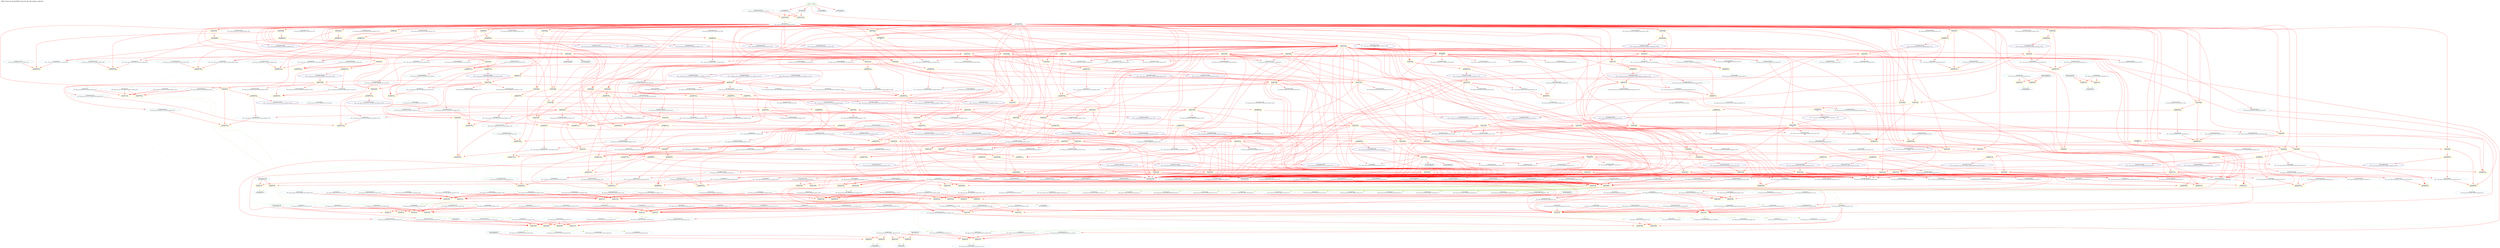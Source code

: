digraph v3graph {
	graph	[label="MIPS_Harvard_obj_dir/MIPS_Harvard_TB_059_orderg_order.dot",
		 labelloc=t, labeljust=l,
		 //size="7.5,10",
		 rankdir=TB];
	n0x555ee03e8040_0	[fontsize=8 label="0x555ee04056b0 POST\n TOP->mips_cpu_harvard__DOT__j_program_counter_memory r1 f4", color=CadetBlue];
	n0x555ee03e8040_1	[fontsize=8 label="0x555ee03e02f0 POST\n TOP->data_address r1 f8", color=CadetBlue];
	n0x555ee03e8040_2	[fontsize=8 label="0x555ee019a6f0 POST\n TOP->data_writedata r1 f8", color=CadetBlue];
	n0x555ee03e8040_3	[fontsize=8 label="0x555ee019a530 POST\n TOP->data_write r1 f8", color=CadetBlue];
	n0x555ee03e8040_4	[fontsize=8 label="0x555ee019a610 POST\n TOP->data_read r1 f8", color=CadetBlue];
	n0x555ee03e8040_5	[fontsize=8 label="0x555ee03d8360 POST\n TOP->instr_address r1 f8", color=CadetBlue];
	n0x555ee03e8040_6	[fontsize=8 label="0x555ee03eff50 POST\n TOP->active r1 f8", color=CadetBlue];
	n0x555ee03e8040_7	[fontsize=8 label="0x555ee03f3bd0 POST\n TOP->register_v0 r1 f8", color=CadetBlue];
	n0x555ee03e8040_8	[fontsize=8 label="0x555ee0404c30 POST\n TOP->mips_cpu_harvard__DOT__memory_write_memory r1 f12", color=CadetBlue];
	n0x555ee03e8040_9	[fontsize=8 label="0x555ee04054f0 POST\n TOP->mips_cpu_harvard__DOT__write_data_memory r1 f12", color=CadetBlue];
	n0x555ee03e8040_10	[fontsize=8 label="0x555ee0487d80 POST\n TOP->mips_cpu_harvard__DOT__alu__DOT__ALU_HI_LO_output r1 f24", color=CadetBlue];
	n0x555ee03e8040_11	[fontsize=8 label="0x555ee0403650 POST\n TOP->mips_cpu_harvard__DOT__ALU_function_execute r1 f40", color=CadetBlue];
	n0x555ee03e8040_12	[fontsize=8 label="0x555ee04c1d00 POST\n TOP->mips_cpu_harvard__DOT__hazard_unit__DOT__lwstall r1 f48", color=CadetBlue];
	n0x555ee03e8040_13	[fontsize=8 label="0x555ee04c1e60 POST\n TOP->mips_cpu_harvard__DOT__hazard_unit__DOT__branchstall r1 f48", color=CadetBlue];
	n0x555ee03e8040_14	[fontsize=8 label="0x555ee019ea30 POST\n TOP->mips_cpu_harvard__DOT__equal_decode r1 f88", color=CadetBlue];
	n0x555ee03e8040_15	[fontsize=8 label="0x555ee0403e30 POST\n TOP->mips_cpu_harvard__DOT__src_A_ALU_execute r1 f90", color=CadetBlue];
	n0x555ee03e8040_16	[fontsize=8 label="0x555ee0403c70 POST\n TOP->mips_cpu_harvard__DOT__src_A_execute r1 f94", color=CadetBlue];
	n0x555ee03e8040_17	[fontsize=8 label="0x555ee047f3d0 POST\n TOP->mips_cpu_harvard__DOT__alu_input_mux__DOT__src_mux_input_0 r1 f102", color=CadetBlue];
	n0x555ee03e8040_18	[fontsize=8 label="0x555ee0403f10 POST\n TOP->mips_cpu_harvard__DOT__src_B_ALU_execute r1 f102", color=CadetBlue];
	n0x555ee03e8040_19	[fontsize=8 label="0x555ee0403d50 POST\n TOP->mips_cpu_harvard__DOT__src_B_execute r1 f106", color=CadetBlue];
	n0x555ee03e8040_20	[fontsize=8 label="0x555ee04047d0 POST\n TOP->mips_cpu_harvard__DOT__program_counter_plus_four_execute r1 f106", color=CadetBlue];
	n0x555ee03e8040_21	[fontsize=8 label="0x555ee0404610 POST\n TOP->mips_cpu_harvard__DOT__sign_imm_execute r1 f106", color=CadetBlue];
	n0x555ee03e8040_22	[fontsize=8 label="0x555ee0403570 POST\n TOP->mips_cpu_harvard__DOT__ALU_src_B_execute r1 f106", color=CadetBlue];
	n0x555ee03e8040_23	[fontsize=8 label="0x555ee04031f0 POST\n TOP->mips_cpu_harvard__DOT__register_destination_execute r1 f112", color=CadetBlue];
	n0x555ee03e8040_24	[fontsize=8 label="0x555ee0404530 POST\n TOP->mips_cpu_harvard__DOT__Rd_execute r1 f112", color=CadetBlue];
	n0x555ee03e8040_25	[fontsize=8 label="0x555ee04054f0 PRE\n TOP->mips_cpu_harvard__DOT__write_data_memory r1 f123", color=lightblue];
	n0x555ee03e8040_26	[fontsize=8 label="0x555ee0402f50 POST\n TOP->mips_cpu_harvard__DOT__comparator_1 r1 f192", color=CadetBlue];
	n0x555ee03e8040_27	[fontsize=8 label="0x555ee0403030 POST\n TOP->mips_cpu_harvard__DOT__comparator_2 r1 f192", color=CadetBlue];
	n0x555ee03e8040_28	[fontsize=8 label="0x555ee04064b0 POST\n TOP->mips_cpu_harvard__DOT__forward_A_execute r1 f202", color=CadetBlue];
	n0x555ee03e8040_29	[fontsize=8 label="0x555ee0404370 POST\n TOP->mips_cpu_harvard__DOT__Rs_execute r1 f206", color=CadetBlue];
	n0x555ee03e8040_30	[fontsize=8 label="0x555ee0406590 POST\n TOP->mips_cpu_harvard__DOT__forward_B_execute r1 f226", color=CadetBlue];
	n0x555ee03e8040_31	[fontsize=8 label="0x555ee04208c0 POST\n TOP->mips_cpu_harvard__DOT__control_unit__DOT__op r1 f264", color=CadetBlue];
	n0x555ee03e8040_32	[fontsize=8 label="0x555ee04209a0 POST\n TOP->mips_cpu_harvard__DOT__control_unit__DOT__rt r1 f264", color=CadetBlue];
	n0x555ee03e8040_33	[fontsize=8 label="0x555ee0420a80 POST\n TOP->mips_cpu_harvard__DOT__control_unit__DOT__funct r1 f264", color=CadetBlue];
	n0x555ee03e8040_34	[fontsize=8 label="0x555ee019e910 POST\n TOP->mips_cpu_harvard__DOT__branch_decode r1 f264", color=CadetBlue];
	n0x555ee03e8040_35	[fontsize=8 label="0x555ee0404450 POST\n TOP->mips_cpu_harvard__DOT__Rt_execute r1 f386", color=CadetBlue];
	n0x555ee03e8040_36	[fontsize=8 label="0x555ee0405f70 POST\n TOP->mips_cpu_harvard__DOT__read_data_writeback r1 f400", color=CadetBlue];
	n0x555ee03e8040_37	[fontsize=8 label="0x555ee0405e90 POST\n TOP->mips_cpu_harvard__DOT__ALU_output_writeback r1 f400", color=CadetBlue];
	n0x555ee03e8040_38	[fontsize=8 label="0x555ee0405a30 POST\n TOP->mips_cpu_harvard__DOT__memory_to_register_writeback r1 f400", color=CadetBlue];
	n0x555ee03e8040_39	[fontsize=8 label="0x555ee0403b90 POST\n TOP->mips_cpu_harvard__DOT__using_HI_LO_execute r1 f432", color=CadetBlue];
	n0x555ee03e8040_40	[fontsize=8 label="0x555ee0404610 PRE\n TOP->mips_cpu_harvard__DOT__sign_imm_execute r1 f433", color=lightblue];
	n0x555ee03e8040_41	[fontsize=8 label="0x555ee0403650 PRE\n TOP->mips_cpu_harvard__DOT__ALU_function_execute r1 f529", color=lightblue];
	n0x555ee03e8040_42	[fontsize=8 label="0x555ee0404c30 PRE\n TOP->mips_cpu_harvard__DOT__memory_write_memory r1 f584", color=lightblue];
	n0x555ee03e8040_43	[fontsize=8 label="0x555ee0403570 PRE\n TOP->mips_cpu_harvard__DOT__ALU_src_B_execute r1 f661", color=lightblue];
	n0x555ee03e8040_44	[fontsize=8 label="0x555ee04031f0 PRE\n TOP->mips_cpu_harvard__DOT__register_destination_execute r1 f673", color=lightblue];
	n0x555ee03e8040_45	[fontsize=8 label="0x555ee04047d0 PRE\n TOP->mips_cpu_harvard__DOT__program_counter_plus_four_execute r1 f680", color=lightblue];
	n0x555ee03e8040_46	[fontsize=8 label="0x555ee040fd80 POST\n TOP->mips_cpu_harvard__DOT__register_file__DOT__registers r1 f802", color=CadetBlue];
	n0x555ee03e8040_47	[fontsize=8 label="0x555ee0405f70 PRE\n TOP->mips_cpu_harvard__DOT__read_data_writeback r1 f899", color=lightblue];
	n0x555ee03e8040_48	[fontsize=8 label="0x555ee0403b90 PRE\n TOP->mips_cpu_harvard__DOT__using_HI_LO_execute r1 f1317", color=lightblue];
	n0x555ee03e8040_49	[fontsize=8 label="0x555ee0405a30 PRE\n TOP->mips_cpu_harvard__DOT__memory_to_register_writeback r1 f1783", color=lightblue];
	n0x555ee03e8040_50	[fontsize=8 label="0x555ee0405e90 PRE\n TOP->mips_cpu_harvard__DOT__ALU_output_writeback r1 f2776", color=lightblue];
	n0x555ee03e8040_51	[fontsize=8 label="0x555ee0403c70 PRE\n TOP->mips_cpu_harvard__DOT__src_A_execute r1 f3745", color=lightblue];
	n0x555ee03e8040_52	[fontsize=8 label="0x555ee0403d50 PRE\n TOP->mips_cpu_harvard__DOT__src_B_execute r1 f3985", color=lightblue];
	n0x555ee03e8040_53	[fontsize=8 label="0x555ee0404530 PRE\n TOP->mips_cpu_harvard__DOT__Rd_execute r1 f5444", color=lightblue];
	n0x555ee03e8040_54	[fontsize=8 label="0x555ee04056b0 PRE\n TOP->mips_cpu_harvard__DOT__j_program_counter_memory r1 f5626", color=lightblue];
	n0x555ee03e8040_55	[fontsize=8 label="0x555ee0404370 PRE\n TOP->mips_cpu_harvard__DOT__Rs_execute r1 f5632", color=lightblue];
	n0x555ee03e8040_56	[fontsize=8 label="0x555ee0404450 PRE\n TOP->mips_cpu_harvard__DOT__Rt_execute r1 f5992", color=lightblue];
	n0x555ee03e8040_57	[fontsize=8 label="0x555ee06787f0 PORD\n TOP->__Vdlyvval__mips_cpu_harvard__DOT__register_file__DOT__registers__v0 r1 f11557", color=NavyBlue];
	n0x555ee03e8040_58	[fontsize=8 label="0x555edffc94d0 PORD\n TOP->__Vdlyvdim0__mips_cpu_harvard__DOT__register_file__DOT__registers__v0 r1 f11557", color=NavyBlue];
	n0x555ee03e8040_59	[fontsize=8 label="0x555ee019da70 POST\n TOP->mips_cpu_harvard__DOT__internal_clk r1 f414076", color=CadetBlue];
	n60	[fontsize=8 label="*INPUTS* r1 f999234", color=green];
	n0x555ee03e8040_61	[fontsize=8 label="0x555ee03d8520\n TOP->instr_readdata r2 f1", color=skyblue];
	n0x555ee03e8040_62	[fontsize=8 label="0x555ee019a7d0\n TOP->data_readdata r2 f1", color=skyblue];
	n0x555ee03e8040_63	[fontsize=8 label="0x555ee03e3350\n TOP->reset r2 f171078", color=skyblue];
	n0x555ee03e8040_64	[fontsize=8 label="0x555ee03e2e80\n TOP->clk r2 f414077", color=skyblue];
	n0x555ee03e8040_65	[fontsize=8 label="0x555ee03f1190\n TOP->clk_enable r2 f414077", color=skyblue];
	n0x555ee03e8040_66	[fontsize=8 label="0x555ee040b9e0\n ASSIGNW r3 f207038", color=yellow];
	n0x555ee03e8040_67	[fontsize=8 label="0x555ee072aed0\n ASSIGNW r3 f207038", color=yellow];
	n0x555ee03e8040_68	[fontsize=8 label="0x555ee019da70\n TOP->mips_cpu_harvard__DOT__internal_clk r4 f207035", color=skyblue];
	n0x555ee03e8040_69	[fontsize=8 label="0x555ee06b7600\n ACTIVE r5 f137", color=yellow];
	n0x555ee03e8040_70	[fontsize=8 label="0x555ee0690670\n ACTIVE r5 f283", color=yellow];
	n0x555ee03e8040_71	[fontsize=8 label="0x555ee06b10b0\n ACTIVE r5 f407", color=yellow];
	n0x555ee03e8040_72	[fontsize=8 label="0x555ee0674300\n ACTIVE r5 f443", color=yellow];
	n0x555ee03e8040_73	[fontsize=8 label="0x555ee06793f0\n ACTIVE r5 f463", color=yellow];
	n0x555ee03e8040_74	[fontsize=8 label="0x555ee069a040\n ACTIVE r5 f463", color=yellow];
	n0x555ee03e8040_75	[fontsize=8 label="0x555ee066eea0\n ACTIVE r5 f463", color=yellow];
	n0x555ee03e8040_76	[fontsize=8 label="0x555ee0677290\n ACTIVE r5 f463", color=yellow];
	n0x555ee03e8040_77	[fontsize=8 label="0x555ee069fb80\n ACTIVE r5 f541", color=yellow];
	n0x555ee03e8040_78	[fontsize=8 label="0x555ee067d020\n ACTIVE r5 f571", color=yellow];
	n0x555ee03e8040_79	[fontsize=8 label="0x555ee06ade50\n ACTIVE r5 f574", color=yellow];
	n0x555ee03e8040_80	[fontsize=8 label="0x555ee0674eb0\n ACTIVE r5 f598", color=yellow];
	n0x555ee03e8040_81	[fontsize=8 label="0x555ee0687820\n ACTIVE r5 f607", color=yellow];
	n0x555ee03e8040_82	[fontsize=8 label="0x555ee06a0b20\n ACTIVE r5 f607", color=yellow];
	n0x555ee03e8040_83	[fontsize=8 label="0x555ee0728870\n ACTIVE r5 f607", color=yellow];
	n0x555ee03e8040_84	[fontsize=8 label="0x555ee0674d50\n ACTIVE r5 f718", color=yellow];
	n0x555ee03e8040_85	[fontsize=8 label="0x555ee067e5b0\n ACTIVE r5 f769", color=yellow];
	n0x555ee03e8040_86	[fontsize=8 label="0x555ee069d800\n ACTIVE r5 f787", color=yellow];
	n0x555ee03e8040_87	[fontsize=8 label="0x555ee06a5d70\n ACTIVE r5 f788", color=yellow];
	n0x555ee03e8040_88	[fontsize=8 label="0x555ee0685220\n ACTIVE r5 f788", color=yellow];
	n0x555ee03e8040_89	[fontsize=8 label="0x555ee06a50a0\n ACTIVE r5 f860", color=yellow];
	n0x555ee03e8040_90	[fontsize=8 label="0x555ee068b0b0\n ACTIVE r5 f886", color=yellow];
	n0x555ee03e8040_91	[fontsize=8 label="0x555ee0678050\n ACTIVE r5 f1180", color=yellow];
	n0x555ee03e8040_92	[fontsize=8 label="0x555ee0675b20\n ACTIVE r5 f1252", color=yellow];
	n0x555ee03e8040_93	[fontsize=8 label="0x555ee06b47b0\n ACTIVE r5 f1301", color=yellow];
	n0x555ee03e8040_94	[fontsize=8 label="0x555ee06b05e0\n ACTIVE r5 f1751", color=yellow];
	n0x555ee03e8040_95	[fontsize=8 label="0x555ee069a5a0\n ACTIVE r5 f1877", color=yellow];
	n0x555ee03e8040_96	[fontsize=8 label="0x555ee06b2590\n ACTIVE r5 f1897", color=yellow];
	n0x555ee03e8040_97	[fontsize=8 label="0x555ee06b32e0\n ACTIVE r5 f2041", color=yellow];
	n0x555ee03e8040_98	[fontsize=8 label="0x555ee06aec70\n ACTIVE r5 f2185", color=yellow];
	n0x555ee03e8040_99	[fontsize=8 label="0x555ee06a1ba0\n ACTIVE r5 f2707", color=yellow];
	n0x555ee03e8040_100	[fontsize=8 label="0x555ee067bdc0\n ACTIVE r5 f2801", color=yellow];
	n0x555ee03e8040_101	[fontsize=8 label="0x555ee06a24e0\n ACTIVE r5 f2923", color=yellow];
	n0x555ee03e8040_102	[fontsize=8 label="0x555ee06977d0\n ACTIVE r5 f3154", color=yellow];
	n0x555ee03e8040_103	[fontsize=8 label="0x555ee06ac3c0\n ACTIVE r5 f3178", color=yellow];
	n0x555ee03e8040_104	[fontsize=8 label="0x555ee06946b0\n ACTIVE r5 f3841", color=yellow];
	n0x555ee03e8040_105	[fontsize=8 label="0x555ee069e870\n ACTIVE r5 f4093", color=yellow];
	n0x555ee03e8040_106	[fontsize=8 label="0x555ee06ad090\n ACTIVE r5 f4196", color=yellow];
	n0x555ee03e8040_107	[fontsize=8 label="0x555ee06af900\n ACTIVE r5 f4549", color=yellow];
	n0x555ee03e8040_108	[fontsize=8 label="0x555ee0698e10\n ACTIVE r5 f5031", color=yellow];
	n0x555ee03e8040_109	[fontsize=8 label="0x555ee0676640\n ACTIVE r5 f5519", color=yellow];
	n0x555ee03e8040_110	[fontsize=8 label="0x555ee068a980\n ACTIVE r5 f5558", color=yellow];
	n0x555ee03e8040_111	[fontsize=8 label="0x555ee06ae9e0\n ACTIVE r5 f5632", color=yellow];
	n0x555ee03e8040_112	[fontsize=8 label="0x555ee067d990\n ACTIVE r5 f5840", color=yellow];
	n0x555ee03e8040_113	[fontsize=8 label="0x555ee0689540\n ACTIVE r5 f6380", color=yellow];
	n0x555ee03e8040_114	[fontsize=8 label="0x555ee06a07f0\n ACTIVE r5 f8958", color=yellow];
	n0x555ee03e8040_115	[fontsize=8 label="0x555ee0673c20\n ACTIVE r5 f13166", color=yellow];
	n0x555ee03e8040_116	[fontsize=8 label="0x555edfec4740\n ACTIVE r5 f17160", color=yellow];
	n0x555ee03e8040_117	[fontsize=8 label="0x555ee057cc30\n ACTIVE r5 f76040", color=yellow];
	n0x555ee03e8040_118	[fontsize=8 label="0x555ee06b71c0\n ASSIGNPRE r6 f123", color=yellow];
	n0x555ee03e8040_119	[fontsize=8 label="0x555ee0689420\n ASSIGNPRE r6 f433", color=yellow];
	n0x555ee03e8040_120	[fontsize=8 label="0x555ee068f500\n ASSIGNPRE r6 f529", color=yellow];
	n0x555ee03e8040_121	[fontsize=8 label="0x555ee068b8e0\n ASSIGNPRE r6 f584", color=yellow];
	n0x555ee03e8040_122	[fontsize=8 label="0x555ee0689ae0\n ASSIGNPRE r6 f661", color=yellow];
	n0x555ee03e8040_123	[fontsize=8 label="0x555ee068fed0\n ASSIGNPRE r6 f673", color=yellow];
	n0x555ee03e8040_124	[fontsize=8 label="0x555ee0679a60\n ASSIGNPRE r6 f680", color=yellow];
	n0x555ee03e8040_125	[fontsize=8 label="0x555ee06a6600\n ASSIGNPRE r6 f899", color=yellow];
	n0x555ee03e8040_126	[fontsize=8 label="0x555ee068d5a0\n ASSIGNPRE r6 f1317", color=yellow];
	n0x555ee03e8040_127	[fontsize=8 label="0x555ee06b3bc0\n ASSIGNPRE r6 f1783", color=yellow];
	n0x555ee03e8040_128	[fontsize=8 label="0x555ee067ab70\n ASSIGNPRE r6 f2776", color=yellow];
	n0x555ee03e8040_129	[fontsize=8 label="0x555ee06942b0\n ASSIGNPRE r6 f3745", color=yellow];
	n0x555ee03e8040_130	[fontsize=8 label="0x555ee069e470\n ASSIGNPRE r6 f3985", color=yellow];
	n0x555ee03e8040_131	[fontsize=8 label="0x555ee0695780\n ASSIGNPRE r6 f5444", color=yellow];
	n0x555ee03e8040_132	[fontsize=8 label="0x555ee06ae5a0\n ASSIGNPRE r6 f5626", color=yellow];
	n0x555ee03e8040_133	[fontsize=8 label="0x555ee06898a0\n ASSIGNPRE r6 f5632", color=yellow];
	n0x555ee03e8040_134	[fontsize=8 label="0x555ee0690c10\n ASSIGNPRE r6 f5992", color=yellow];
	n0x555ee03e8040_135	[fontsize=8 label="0x555ee06a1590\n ASSIGNPRE r6 f8922\n c243", color=yellow];
	n0x555ee03e8040_136	[fontsize=8 label="0x555ee06a2e70\n ASSIGNPRE r6 f12363", color=yellow];
	n0x555ee03e8040_137	[fontsize=8 label="0x555ee069ecc0 PORD\n TOP->__Vdly__mips_cpu_harvard__DOT__write_data_memory r7 f107", color=NavyBlue];
	n0x555ee03e8040_138	[fontsize=8 label="0x555ee0711450 PORD\n TOP->__Vdly__mips_cpu_harvard__DOT__sign_imm_execute r7 f323", color=NavyBlue];
	n0x555ee03e8040_139	[fontsize=8 label="0x555ee0689630 PORD\n TOP->__Vdly__mips_cpu_harvard__DOT__ALU_function_execute r7 f485", color=NavyBlue];
	n0x555ee03e8040_140	[fontsize=8 label="0x555ee06a6220 PORD\n TOP->__Vdly__mips_cpu_harvard__DOT__read_data_writeback r7 f495", color=NavyBlue];
	n0x555ee03e8040_141	[fontsize=8 label="0x555ee0694f60 PORD\n TOP->__Vdly__mips_cpu_harvard__DOT__ALU_src_B_execute r7 f551", color=NavyBlue];
	n0x555ee03e8040_142	[fontsize=8 label="0x555ee066ef90 PORD\n TOP->__Vdly__mips_cpu_harvard__DOT__register_destination_execute r7 f557", color=NavyBlue];
	n0x555ee03e8040_143	[fontsize=8 label="0x555ee068b500 PORD\n TOP->__Vdly__mips_cpu_harvard__DOT__memory_write_memory r7 f568", color=NavyBlue];
	n0x555ee03e8040_144	[fontsize=8 label="0x555ee0679650 PORD\n TOP->__Vdly__mips_cpu_harvard__DOT__program_counter_plus_four_execute r7 f570", color=NavyBlue];
	n0x555ee03e8040_145	[fontsize=8 label="0x555ee068d1c0 PORD\n TOP->__Vdly__mips_cpu_harvard__DOT__using_HI_LO_execute r7 f881", color=NavyBlue];
	n0x555ee03e8040_146	[fontsize=8 label="0x555ee06b37c0 PORD\n TOP->__Vdly__mips_cpu_harvard__DOT__memory_to_register_writeback r7 f1379", color=NavyBlue];
	n0x555ee03e8040_147	[fontsize=8 label="0x555ee06afdb0 PORD\n TOP->__Vdly__mips_cpu_harvard__DOT__ALU_output_writeback r7 f2372", color=NavyBlue];
	n0x555ee03e8040_148	[fontsize=8 label="0x555ee0676a90 PORD\n TOP->__Vdly__mips_cpu_harvard__DOT__src_A_execute r7 f3647", color=NavyBlue];
	n0x555ee03e8040_149	[fontsize=8 label="0x555ee0694b00 PORD\n TOP->__Vdly__mips_cpu_harvard__DOT__src_B_execute r7 f3875", color=NavyBlue];
	n0x555ee03e8040_150	[fontsize=8 label="0x555ee0690760 PORD\n TOP->__Vdly__mips_cpu_harvard__DOT__Rd_execute r7 f5328", color=NavyBlue];
	n0x555ee03e8040_151	[fontsize=8 label="0x555ee067a260 PORD\n TOP->__Vdly__mips_cpu_harvard__DOT__Rs_execute r7 f5422", color=NavyBlue];
	n0x555ee03e8040_152	[fontsize=8 label="0x555ee068aa70 PORD\n TOP->__Vdly__mips_cpu_harvard__DOT__Rt_execute r7 f5602", color=NavyBlue];
	n0x555ee03e8040_153	[fontsize=8 label="0x555ee067c5f0 PORD\n TOP->__Vdly__mips_cpu_harvard__DOT__j_program_counter_memory r7 f5618", color=NavyBlue];
	n0x555ee03e8040_154	[fontsize=8 label="0x555ee06a14b0 PORD\n TOP->__Vdly__mips_cpu_harvard__DOT__program_counter_fetch r7 f8885\n c243", color=NavyBlue];
	n0x555ee03e8040_155	[fontsize=8 label="0x555ee0688070 PORD\n TOP->__Vdlyvset__mips_cpu_harvard__DOT__register_file__DOT__registers__v0 r7 f11558", color=NavyBlue];
	n0x555ee03e8040_156	[fontsize=8 label="0x555ee05f3550\n ALWAYS r8 f106", color=yellow];
	n0x555ee03e8040_157	[fontsize=8 label="0x555ee05e13b0\n ALWAYS r8 f322", color=yellow];
	n0x555ee03e8040_158	[fontsize=8 label="0x555ee05e2540\n ALWAYS r8 f484", color=yellow];
	n0x555ee03e8040_159	[fontsize=8 label="0x555ee05e05d0\n ALWAYS r8 f494", color=yellow];
	n0x555ee03e8040_160	[fontsize=8 label="0x555ee05e1780\n ALWAYS r8 f550", color=yellow];
	n0x555ee03e8040_161	[fontsize=8 label="0x555ee05e2060\n ALWAYS r8 f556", color=yellow];
	n0x555ee03e8040_162	[fontsize=8 label="0x555ee05f26c0\n ALWAYS r8 f567", color=yellow];
	n0x555ee03e8040_163	[fontsize=8 label="0x555ee05e0d20\n ALWAYS r8 f569", color=yellow];
	n0x555ee03e8040_164	[fontsize=8 label="0x555ee05e0ea0\n ALWAYS r8 f880", color=yellow];
	n0x555ee03e8040_165	[fontsize=8 label="0x555ee05fca00\n ALWAYS r8 f1378", color=yellow];
	n0x555ee03e8040_166	[fontsize=8 label="0x555ee05fc6b0\n ALWAYS r8 f2371", color=yellow];
	n0x555ee03e8040_167	[fontsize=8 label="0x555ee05e09e0\n ALWAYS r8 f3646", color=yellow];
	n0x555ee03e8040_168	[fontsize=8 label="0x555ee05e0800\n ALWAYS r8 f3874", color=yellow];
	n0x555ee03e8040_169	[fontsize=8 label="0x555ee05e2880\n ALWAYS r8 f5327", color=yellow];
	n0x555ee03e8040_170	[fontsize=8 label="0x555ee05e1550\n ALWAYS r8 f5421", color=yellow];
	n0x555ee03e8040_171	[fontsize=8 label="0x555ee05e26e0\n ALWAYS r8 f5601", color=yellow];
	n0x555ee03e8040_172	[fontsize=8 label="0x555ee05e1c60\n ALWAYS r8 f5617", color=yellow];
	n0x555ee03e8040_173	[fontsize=8 label="0x555ee05d6ec0\n ALWAYS r8 f8884\n c243", color=yellow];
	n0x555ee03e8040_174	[fontsize=8 label="0x555ee05d46b0\n ALWAYS r8 f11557", color=yellow];
	n0x555ee03e8040_175	[fontsize=8 label="0x555ee0405bf0 PRE\n TOP->mips_cpu_harvard__DOT__result_writeback r9 f1", color=lightblue];
	n0x555ee03e8040_176	[fontsize=8 label="0x555ee0406050 PRE\n TOP->mips_cpu_harvard__DOT__stall_fetch r9 f1", color=lightblue];
	n0x555ee03e8040_177	[fontsize=8 label="0x555ee019e010 PRE\n TOP->mips_cpu_harvard__DOT__program_counter_mux_1_out r9 f1", color=lightblue];
	n0x555ee03e8040_178	[fontsize=8 label="0x555ee019eb50 PRE\n TOP->mips_cpu_harvard__DOT__ALU_function_decode r9 f1", color=lightblue];
	n0x555ee03e8040_179	[fontsize=8 label="0x555ee019e7f0 PRE\n TOP->mips_cpu_harvard__DOT__register_destination_decode r9 f1", color=lightblue];
	n0x555ee03e8040_180	[fontsize=8 label="0x555ee019e6d0 PRE\n TOP->mips_cpu_harvard__DOT__ALU_src_B_decode r9 f1", color=lightblue];
	n0x555ee03e8040_181	[fontsize=8 label="0x555ee0402e70 PRE\n TOP->mips_cpu_harvard__DOT__sign_imm_decode r9 f1", color=lightblue];
	n0x555ee03e8040_182	[fontsize=8 label="0x555ee0402af0 PRE\n TOP->mips_cpu_harvard__DOT__register_file_output_A_decode r9 f1", color=lightblue];
	n0x555ee03e8040_183	[fontsize=8 label="0x555ee0402bd0 PRE\n TOP->mips_cpu_harvard__DOT__register_file_output_B_decode r9 f1", color=lightblue];
	n0x555ee03e8040_184	[fontsize=8 label="0x555ee0403ff0 PRE\n TOP->mips_cpu_harvard__DOT__write_data_execute r9 f1", color=lightblue];
	n0x555ee03e8040_185	[fontsize=8 label="0x555ee0403ff0 POST\n TOP->mips_cpu_harvard__DOT__write_data_execute r9 f1", color=CadetBlue];
	n0x555ee03e8040_186	[fontsize=8 label="0x555ee019a7d0 PRE\n TOP->data_readdata r9 f1", color=lightblue];
	n0x555ee03e8040_187	[fontsize=8 label="0x555ee019a7d0 POST\n TOP->data_readdata r9 f1", color=CadetBlue];
	n0x555ee03e8040_188	[fontsize=8 label="0x555ee019ee70 PRE\n TOP->mips_cpu_harvard__DOT__using_HI_LO_decode r9 f3", color=lightblue];
	n0x555ee03e8040_189	[fontsize=8 label="0x555ee040ff40 POST\n TOP->mips_cpu_harvard__DOT__register_file__DOT__LO_reg r9 f5", color=CadetBlue];
	n0x555ee03e8040_190	[fontsize=8 label="0x555ee040fe60 POST\n TOP->mips_cpu_harvard__DOT__register_file__DOT__HI_reg r9 f5", color=CadetBlue];
	n0x555ee03e8040_191	[fontsize=8 label="0x555ee0404ed0 POST\n TOP->mips_cpu_harvard__DOT__program_counter_multiplexer_jump_memory r9 f5", color=CadetBlue];
	n0x555ee03e8040_192	[fontsize=8 label="0x555ee0405090 POST\n TOP->mips_cpu_harvard__DOT__j_instruction_memory r9 f5", color=CadetBlue];
	n0x555ee03e8040_193	[fontsize=8 label="0x555ee04033b0 POST\n TOP->mips_cpu_harvard__DOT__memory_write_execute r9 f5", color=CadetBlue];
	n0x555ee03e8040_194	[fontsize=8 label="0x555ee04048b0 POST\n TOP->mips_cpu_harvard__DOT__j_program_counter_execute r9 f6", color=CadetBlue];
	n0x555ee03e8040_195	[fontsize=8 label="0x555ee067c5f0\n TOP->__Vdly__mips_cpu_harvard__DOT__j_program_counter_memory r9 f6", color=skyblue];
	n0x555ee03e8040_196	[fontsize=8 label="0x555ee069ecc0\n TOP->__Vdly__mips_cpu_harvard__DOT__write_data_memory r9 f14", color=skyblue];
	n0x555ee03e8040_197	[fontsize=8 label="0x555ee068b500\n TOP->__Vdly__mips_cpu_harvard__DOT__memory_write_memory r9 f14", color=skyblue];
	n0x555ee03e8040_198	[fontsize=8 label="0x555ee019e010 POST\n TOP->mips_cpu_harvard__DOT__program_counter_mux_1_out r9 f15", color=CadetBlue];
	n0x555ee03e8040_199	[fontsize=8 label="0x555ee06a14b0\n TOP->__Vdly__mips_cpu_harvard__DOT__program_counter_fetch r9 f36", color=skyblue];
	n0x555ee03e8040_200	[fontsize=8 label="0x555ee0402e70 POST\n TOP->mips_cpu_harvard__DOT__sign_imm_decode r9 f37", color=CadetBlue];
	n0x555ee03e8040_201	[fontsize=8 label="0x555ee0689630\n TOP->__Vdly__mips_cpu_harvard__DOT__ALU_function_execute r9 f42", color=skyblue];
	n0x555ee03e8040_202	[fontsize=8 label="0x555ee0406050 POST\n TOP->mips_cpu_harvard__DOT__stall_fetch r9 f49", color=CadetBlue];
	n0x555ee03e8040_203	[fontsize=8 label="0x555ee0404b50 POST\n TOP->mips_cpu_harvard__DOT__memory_to_register_memory r9 f61", color=CadetBlue];
	n0x555ee03e8040_204	[fontsize=8 label="0x555ee0676a90\n TOP->__Vdly__mips_cpu_harvard__DOT__src_A_execute r9 f96", color=skyblue];
	n0x555ee03e8040_205	[fontsize=8 label="0x555ee0694f60\n TOP->__Vdly__mips_cpu_harvard__DOT__ALU_src_B_execute r9 f108", color=skyblue];
	n0x555ee03e8040_206	[fontsize=8 label="0x555ee0711450\n TOP->__Vdly__mips_cpu_harvard__DOT__sign_imm_execute r9 f108", color=skyblue];
	n0x555ee03e8040_207	[fontsize=8 label="0x555ee0679650\n TOP->__Vdly__mips_cpu_harvard__DOT__program_counter_plus_four_execute r9 f108", color=skyblue];
	n0x555ee03e8040_208	[fontsize=8 label="0x555ee0694b00\n TOP->__Vdly__mips_cpu_harvard__DOT__src_B_execute r9 f108", color=skyblue];
	n0x555ee03e8040_209	[fontsize=8 label="0x555ee0690760\n TOP->__Vdly__mips_cpu_harvard__DOT__Rd_execute r9 f114", color=skyblue];
	n0x555ee03e8040_210	[fontsize=8 label="0x555ee066ef90\n TOP->__Vdly__mips_cpu_harvard__DOT__register_destination_execute r9 f114", color=skyblue];
	n0x555ee03e8040_211	[fontsize=8 label="0x555ee067a260\n TOP->__Vdly__mips_cpu_harvard__DOT__Rs_execute r9 f208", color=skyblue];
	n0x555ee03e8040_212	[fontsize=8 label="0x555ee019e6d0 POST\n TOP->mips_cpu_harvard__DOT__ALU_src_B_decode r9 f265", color=CadetBlue];
	n0x555ee03e8040_213	[fontsize=8 label="0x555ee019e7f0 POST\n TOP->mips_cpu_harvard__DOT__register_destination_decode r9 f265", color=CadetBlue];
	n0x555ee03e8040_214	[fontsize=8 label="0x555ee019eb50 POST\n TOP->mips_cpu_harvard__DOT__ALU_function_decode r9 f265", color=CadetBlue];
	n0x555ee03e8040_215	[fontsize=8 label="0x555ee019ee70 POST\n TOP->mips_cpu_harvard__DOT__using_HI_LO_decode r9 f267", color=CadetBlue];
	n0x555ee03e8040_216	[fontsize=8 label="0x555ee068aa70\n TOP->__Vdly__mips_cpu_harvard__DOT__Rt_execute r9 f388", color=skyblue];
	n0x555ee03e8040_217	[fontsize=8 label="0x555ee0402af0 POST\n TOP->mips_cpu_harvard__DOT__register_file_output_A_decode r9 f395", color=CadetBlue];
	n0x555ee03e8040_218	[fontsize=8 label="0x555ee0402bd0 POST\n TOP->mips_cpu_harvard__DOT__register_file_output_B_decode r9 f395", color=CadetBlue];
	n0x555ee03e8040_219	[fontsize=8 label="0x555ee0405bf0 POST\n TOP->mips_cpu_harvard__DOT__result_writeback r9 f397", color=CadetBlue];
	n0x555ee03e8040_220	[fontsize=8 label="0x555ee06b37c0\n TOP->__Vdly__mips_cpu_harvard__DOT__memory_to_register_writeback r9 f402", color=skyblue];
	n0x555ee03e8040_221	[fontsize=8 label="0x555ee06afdb0\n TOP->__Vdly__mips_cpu_harvard__DOT__ALU_output_writeback r9 f402", color=skyblue];
	n0x555ee03e8040_222	[fontsize=8 label="0x555ee06a6220\n TOP->__Vdly__mips_cpu_harvard__DOT__read_data_writeback r9 f402", color=skyblue];
	n0x555ee03e8040_223	[fontsize=8 label="0x555ee0405790 POST\n TOP->mips_cpu_harvard__DOT__register_write_writeback r9 f433", color=CadetBlue];
	n0x555ee03e8040_224	[fontsize=8 label="0x555ee0405b10 POST\n TOP->mips_cpu_harvard__DOT__write_register_writeback r9 f433", color=CadetBlue];
	n0x555ee03e8040_225	[fontsize=8 label="0x555ee068d1c0\n TOP->__Vdly__mips_cpu_harvard__DOT__using_HI_LO_execute r9 f434", color=skyblue];
	n0x555ee03e8040_226	[fontsize=8 label="0x555ee04033b0 PRE\n TOP->mips_cpu_harvard__DOT__memory_write_execute r9 f458", color=lightblue];
	n0x555ee03e8040_227	[fontsize=8 label="0x555ee0405090 PRE\n TOP->mips_cpu_harvard__DOT__j_instruction_memory r9 f569", color=lightblue];
	n0x555ee03e8040_228	[fontsize=8 label="0x555ee0405170 POST\n TOP->mips_cpu_harvard__DOT__ALU_output_memory r9 f590", color=CadetBlue];
	n0x555ee03e8040_229	[fontsize=8 label="0x555ee0404ed0 PRE\n TOP->mips_cpu_harvard__DOT__program_counter_multiplexer_jump_memory r9 f713", color=lightblue];
	n0x555ee03e8040_230	[fontsize=8 label="0x555ee06787f0\n TOP->__Vdlyvval__mips_cpu_harvard__DOT__register_file__DOT__registers__v0 r9 f803", color=skyblue];
	n0x555ee03e8040_231	[fontsize=8 label="0x555edffc94d0\n TOP->__Vdlyvdim0__mips_cpu_harvard__DOT__register_file__DOT__registers__v0 r9 f803", color=skyblue];
	n0x555ee03e8040_232	[fontsize=8 label="0x555ee0688070\n TOP->__Vdlyvset__mips_cpu_harvard__DOT__register_file__DOT__registers__v0 r9 f804", color=skyblue];
	n0x555ee03e8040_233	[fontsize=8 label="0x555ee0404b50 PRE\n TOP->mips_cpu_harvard__DOT__memory_to_register_memory r9 f825", color=lightblue];
	n0x555ee03e8040_234	[fontsize=8 label="0x555ee0405170 PRE\n TOP->mips_cpu_harvard__DOT__ALU_output_memory r9 f1289", color=lightblue];
	n0x555ee03e8040_235	[fontsize=8 label="0x555ee040ff40 PRE\n TOP->mips_cpu_harvard__DOT__register_file__DOT__LO_reg r9 f2703", color=lightblue];
	n0x555ee03e8040_236	[fontsize=8 label="0x555ee040fe60 PRE\n TOP->mips_cpu_harvard__DOT__register_file__DOT__HI_reg r9 f2919", color=lightblue];
	n0x555ee03e8040_237	[fontsize=8 label="0x555ee0405b10 PRE\n TOP->mips_cpu_harvard__DOT__write_register_writeback r9 f3763", color=lightblue];
	n0x555ee03e8040_238	[fontsize=8 label="0x555ee0405790 PRE\n TOP->mips_cpu_harvard__DOT__register_write_writeback r9 f4116", color=lightblue];
	n0x555ee03e8040_239	[fontsize=8 label="0x555ee04048b0 PRE\n TOP->mips_cpu_harvard__DOT__j_program_counter_execute r9 f5515\n c243", color=lightblue];
	n0x555ee03e8040_240	[fontsize=8 label="0x555ee06ae920\n ASSIGNPOST r10 f4", color=yellow];
	n0x555ee03e8040_241	[fontsize=8 label="0x555ee067d530\n ASSIGNPOST r10 f12", color=yellow];
	n0x555ee03e8040_242	[fontsize=8 label="0x555ee06b7540\n ASSIGNPOST r10 f12", color=yellow];
	n0x555ee03e8040_243	[fontsize=8 label="0x555ee068eb70\n ASSIGNPOST r10 f40", color=yellow];
	n0x555ee03e8040_244	[fontsize=8 label="0x555ee06945f0\n ASSIGNPOST r10 f94", color=yellow];
	n0x555ee03e8040_245	[fontsize=8 label="0x555ee069e7b0\n ASSIGNPOST r10 f106", color=yellow];
	n0x555ee03e8040_246	[fontsize=8 label="0x555ee0679e00\n ASSIGNPOST r10 f106", color=yellow];
	n0x555ee03e8040_247	[fontsize=8 label="0x555ee069fac0\n ASSIGNPOST r10 f106", color=yellow];
	n0x555ee03e8040_248	[fontsize=8 label="0x555ee069f2e0\n ASSIGNPOST r10 f106", color=yellow];
	n0x555ee03e8040_249	[fontsize=8 label="0x555ee068a3e0\n ASSIGNPOST r10 f112", color=yellow];
	n0x555ee03e8040_250	[fontsize=8 label="0x555ee06951e0\n ASSIGNPOST r10 f112", color=yellow];
	n0x555ee03e8040_251	[fontsize=8 label="0x555ee067d8d0\n ASSIGNPOST r10 f206", color=yellow];
	n0x555ee03e8040_252	[fontsize=8 label="0x555ee06909d0\n ASSIGNPOST r10 f386", color=yellow];
	n0x555ee03e8040_253	[fontsize=8 label="0x555ee06b46f0\n ASSIGNPOST r10 f400", color=yellow];
	n0x555ee03e8040_254	[fontsize=8 label="0x555ee06ac300\n ASSIGNPOST r10 f400", color=yellow];
	n0x555ee03e8040_255	[fontsize=8 label="0x555ee067c840\n ASSIGNPOST r10 f400", color=yellow];
	n0x555ee03e8040_256	[fontsize=8 label="0x555ee06b0520\n ASSIGNPOST r10 f432", color=yellow];
	n0x555ee03e8040_257	[fontsize=8 label="0x555ee0688f10\n ASSIGNPRE r10 f457", color=yellow];
	n0x555ee03e8040_258	[fontsize=8 label="0x555ee067cf00\n ASSIGNPRE r10 f568", color=yellow];
	n0x555ee03e8040_259	[fontsize=8 label="0x555ee069ae30\n ASSIGNPRE r10 f712", color=yellow];
	n0x555ee03e8040_260	[fontsize=8 label="0x555edffc9790\n ALWAYSPOST r10 f802", color=yellow];
	n0x555ee03e8040_261	[fontsize=8 label="0x555ee0697ef0\n ASSIGNPRE r10 f824", color=yellow];
	n0x555ee03e8040_262	[fontsize=8 label="0x555ee0674b30\n ASSIGNPRE r10 f1287", color=yellow];
	n0x555ee03e8040_263	[fontsize=8 label="0x555ee06a3030\n ASSIGNPRE r10 f2702", color=yellow];
	n0x555ee03e8040_264	[fontsize=8 label="0x555ee06a3730\n ASSIGNPRE r10 f2918", color=yellow];
	n0x555ee03e8040_265	[fontsize=8 label="0x555ee06acc50\n ASSIGNPRE r10 f3762", color=yellow];
	n0x555ee03e8040_266	[fontsize=8 label="0x555ee06af4c0\n ASSIGNPRE r10 f4115", color=yellow];
	n0x555ee03e8040_267	[fontsize=8 label="0x555ee0685aa0\n ASSIGNPRE r10 f5513\n c243", color=yellow];
	n0x555ee03e8040_268	[fontsize=8 label="0x555ee04056b0\n TOP->mips_cpu_harvard__DOT__j_program_counter_memory r11 f1", color=skyblue];
	n0x555ee03e8040_269	[fontsize=8 label="0x555ee04054f0\n TOP->mips_cpu_harvard__DOT__write_data_memory r11 f9", color=skyblue];
	n0x555ee03e8040_270	[fontsize=8 label="0x555ee0404c30\n TOP->mips_cpu_harvard__DOT__memory_write_memory r11 f9", color=skyblue];
	n0x555ee03e8040_271	[fontsize=8 label="0x555ee0403650\n TOP->mips_cpu_harvard__DOT__ALU_function_execute r11 f37", color=skyblue];
	n0x555ee03e8040_272	[fontsize=8 label="0x555ee0403c70\n TOP->mips_cpu_harvard__DOT__src_A_execute r11 f91", color=skyblue];
	n0x555ee03e8040_273	[fontsize=8 label="0x555ee0403d50\n TOP->mips_cpu_harvard__DOT__src_B_execute r11 f103", color=skyblue];
	n0x555ee03e8040_274	[fontsize=8 label="0x555ee0403570\n TOP->mips_cpu_harvard__DOT__ALU_src_B_execute r11 f103", color=skyblue];
	n0x555ee03e8040_275	[fontsize=8 label="0x555ee0404610\n TOP->mips_cpu_harvard__DOT__sign_imm_execute r11 f103", color=skyblue];
	n0x555ee03e8040_276	[fontsize=8 label="0x555ee04047d0\n TOP->mips_cpu_harvard__DOT__program_counter_plus_four_execute r11 f103", color=skyblue];
	n0x555ee03e8040_277	[fontsize=8 label="0x555ee04031f0\n TOP->mips_cpu_harvard__DOT__register_destination_execute r11 f109", color=skyblue];
	n0x555ee03e8040_278	[fontsize=8 label="0x555ee0404530\n TOP->mips_cpu_harvard__DOT__Rd_execute r11 f109", color=skyblue];
	n0x555ee03e8040_279	[fontsize=8 label="0x555ee0404370\n TOP->mips_cpu_harvard__DOT__Rs_execute r11 f203", color=skyblue];
	n0x555ee03e8040_280	[fontsize=8 label="0x555ee0404450\n TOP->mips_cpu_harvard__DOT__Rt_execute r11 f383", color=skyblue];
	n0x555ee03e8040_281	[fontsize=8 label="0x555ee0405a30\n TOP->mips_cpu_harvard__DOT__memory_to_register_writeback r11 f397", color=skyblue];
	n0x555ee03e8040_282	[fontsize=8 label="0x555ee0405f70\n TOP->mips_cpu_harvard__DOT__read_data_writeback r11 f397", color=skyblue];
	n0x555ee03e8040_283	[fontsize=8 label="0x555ee0405e90\n TOP->mips_cpu_harvard__DOT__ALU_output_writeback r11 f397", color=skyblue];
	n0x555ee03e8040_284	[fontsize=8 label="0x555ee0403b90\n TOP->mips_cpu_harvard__DOT__using_HI_LO_execute r11 f429", color=skyblue];
	n0x555ee03e8040_285	[fontsize=8 label="0x555ee0694d60 PORD\n TOP->__Vdly__mips_cpu_harvard__DOT__memory_write_execute r11 f449", color=NavyBlue];
	n0x555ee03e8040_286	[fontsize=8 label="0x555ee067c210 PORD\n TOP->__Vdly__mips_cpu_harvard__DOT__j_instruction_memory r11 f560", color=NavyBlue];
	n0x555ee03e8040_287	[fontsize=8 label="0x555ee0674750 PORD\n TOP->__Vdly__mips_cpu_harvard__DOT__ALU_output_memory r11 f695", color=NavyBlue];
	n0x555ee03e8040_288	[fontsize=8 label="0x555ee069aa20 PORD\n TOP->__Vdly__mips_cpu_harvard__DOT__program_counter_multiplexer_jump_memory r11 f704", color=NavyBlue];
	n0x555ee03e8040_289	[fontsize=8 label="0x555ee0697c50 PORD\n TOP->__Vdly__mips_cpu_harvard__DOT__memory_to_register_memory r11 f760", color=NavyBlue];
	n0x555ee03e8040_290	[fontsize=8 label="0x555ee040fd80\n TOP->mips_cpu_harvard__DOT__register_file__DOT__registers r11 f797", color=skyblue];
	n0x555ee03e8040_291	[fontsize=8 label="0x555ee06a31f0 PORD\n TOP->__Vdly__mips_cpu_harvard__DOT__register_file__DOT__LO_reg r11 f2694", color=NavyBlue];
	n0x555ee03e8040_292	[fontsize=8 label="0x555ee06a33b0 PORD\n TOP->__Vdly__mips_cpu_harvard__DOT__register_file__DOT__HI_reg r11 f2910", color=NavyBlue];
	n0x555ee03e8040_293	[fontsize=8 label="0x555ee06ac870 PORD\n TOP->__Vdly__mips_cpu_harvard__DOT__write_register_writeback r11 f3326", color=NavyBlue];
	n0x555ee03e8040_294	[fontsize=8 label="0x555ee06af0e0 PORD\n TOP->__Vdly__mips_cpu_harvard__DOT__register_write_writeback r11 f3679", color=NavyBlue];
	n0x555ee03e8040_295	[fontsize=8 label="0x555ee06856a0 PORD\n TOP->__Vdly__mips_cpu_harvard__DOT__j_program_counter_execute r11 f5505\n c243", color=NavyBlue];
	n0x555ee03e8040_296	[fontsize=8 label="0x555ee0406d50\n ASSIGNW r12 f4", color=yellow];
	n0x555ee03e8040_297	[fontsize=8 label="0x555ee0407050\n ASSIGNW r12 f4", color=yellow];
	n0x555ee03e8040_298	[fontsize=8 label="0x555ee0410fe0\n ASSIGNW r12 f4", color=yellow];
	n0x555ee03e8040_299	[fontsize=8 label="0x555ee06b5010\n ASSIGNW r12 f4", color=yellow];
	n0x555ee03e8040_300	[fontsize=8 label="0x555ee06b5310\n ASSIGNW r12 f4", color=yellow];
	n0x555ee03e8040_301	[fontsize=8 label="0x555ee06a7690\n ASSIGNW r12 f4", color=yellow];
	n0x555ee03e8040_302	[fontsize=8 label="0x555ee04b92a0\n ASSIGNW r12 f198", color=yellow];
	n0x555ee03e8040_303	[fontsize=8 label="0x555ee07912a0\n ASSIGNW r12 f198", color=yellow];
	n0x555ee03e8040_304	[fontsize=8 label="0x555ee05e1920\n ALWAYS r12 f448", color=yellow];
	n0x555ee03e8040_305	[fontsize=8 label="0x555ee05f2240\n ALWAYS r12 f559", color=yellow];
	n0x555ee03e8040_306	[fontsize=8 label="0x555ee05f2e90\n ALWAYS r12 f694", color=yellow];
	n0x555ee03e8040_307	[fontsize=8 label="0x555ee05f2d10\n ALWAYS r12 f703", color=yellow];
	n0x555ee03e8040_308	[fontsize=8 label="0x555ee05f2890\n ALWAYS r12 f759", color=yellow];
	n0x555ee03e8040_309	[fontsize=8 label="0x555ee05d40b0\n ALWAYS r12 f2693", color=yellow];
	n0x555ee03e8040_310	[fontsize=8 label="0x555ee05d4530\n ALWAYS r12 f2909", color=yellow];
	n0x555ee03e8040_311	[fontsize=8 label="0x555ee05fc530\n ALWAYS r12 f3325", color=yellow];
	n0x555ee03e8040_312	[fontsize=8 label="0x555ee05fc880\n ALWAYS r12 f3678", color=yellow];
	n0x555ee03e8040_313	[fontsize=8 label="0x555ee05e0ba0\n ALWAYS r12 f5504\n c243", color=yellow];
	n0x555ee03e8040_314	[fontsize=8 label="0x555ee019e5b0 PRE\n TOP->mips_cpu_harvard__DOT__memory_write_decode r13 f1", color=lightblue];
	n0x555ee03e8040_315	[fontsize=8 label="0x555ee04040d0 PRE\n TOP->mips_cpu_harvard__DOT__ALU_output_execute r13 f1", color=lightblue];
	n0x555ee03e8040_316	[fontsize=8 label="0x555ee019a6f0\n TOP->data_writedata r13 f2", color=skyblue];
	n0x555ee03e8040_317	[fontsize=8 label="0x555ee019a530\n TOP->data_write r13 f2", color=skyblue];
	n0x555ee03e8040_318	[fontsize=8 label="0x555ee03f3bd0\n TOP->register_v0 r13 f2", color=skyblue];
	n0x555ee03e8040_319	[fontsize=8 label="0x555ee0403ab0 POST\n TOP->mips_cpu_harvard__DOT__j_instruction_execute r13 f5", color=CadetBlue];
	n0x555ee03e8040_320	[fontsize=8 label="0x555ee06a33b0\n TOP->__Vdly__mips_cpu_harvard__DOT__register_file__DOT__HI_reg r13 f6", color=skyblue];
	n0x555ee03e8040_321	[fontsize=8 label="0x555ee06a31f0\n TOP->__Vdly__mips_cpu_harvard__DOT__register_file__DOT__LO_reg r13 f6", color=skyblue];
	n0x555ee03e8040_322	[fontsize=8 label="0x555ee0694d60\n TOP->__Vdly__mips_cpu_harvard__DOT__memory_write_execute r13 f6", color=skyblue];
	n0x555ee03e8040_323	[fontsize=8 label="0x555ee06856a0\n TOP->__Vdly__mips_cpu_harvard__DOT__j_program_counter_execute r13 f6", color=skyblue];
	n0x555ee03e8040_324	[fontsize=8 label="0x555ee069aa20\n TOP->__Vdly__mips_cpu_harvard__DOT__program_counter_multiplexer_jump_memory r13 f6", color=skyblue];
	n0x555ee03e8040_325	[fontsize=8 label="0x555ee067c210\n TOP->__Vdly__mips_cpu_harvard__DOT__j_instruction_memory r13 f6", color=skyblue];
	n0x555ee03e8040_326	[fontsize=8 label="0x555ee04040d0 POST\n TOP->mips_cpu_harvard__DOT__ALU_output_execute r13 f13", color=CadetBlue];
	n0x555ee03e8040_327	[fontsize=8 label="0x555ee019f570 POST\n TOP->mips_cpu_harvard__DOT__program_counter_plus_four_decode r13 f20", color=CadetBlue];
	n0x555ee03e8040_328	[fontsize=8 label="0x555ee04039d0 POST\n TOP->mips_cpu_harvard__DOT__program_counter_multiplexer_jump_execute r13 f53", color=CadetBlue];
	n0x555ee03e8040_329	[fontsize=8 label="0x555ee04032d0 POST\n TOP->mips_cpu_harvard__DOT__memory_to_register_execute r13 f53", color=CadetBlue];
	n0x555ee03e8040_330	[fontsize=8 label="0x555ee0697c50\n TOP->__Vdly__mips_cpu_harvard__DOT__memory_to_register_memory r13 f62", color=skyblue];
	n0x555ee03e8040_331	[fontsize=8 label="0x555ee0405db0 POST\n TOP->mips_cpu_harvard__DOT__ALU_LO_output_writeback r13 f95", color=CadetBlue];
	n0x555ee03e8040_332	[fontsize=8 label="0x555ee0405cd0 POST\n TOP->mips_cpu_harvard__DOT__ALU_HI_output_writeback r13 f107", color=CadetBlue];
	n0x555ee03e8040_333	[fontsize=8 label="0x555ee0405bf0\n TOP->mips_cpu_harvard__DOT__result_writeback r13 f194", color=skyblue];
	n0x555ee03e8040_334	[fontsize=8 label="0x555ee0405950 POST\n TOP->mips_cpu_harvard__DOT__LO_register_write_writeback r13 f207", color=CadetBlue];
	n0x555ee03e8040_335	[fontsize=8 label="0x555ee0405870 POST\n TOP->mips_cpu_harvard__DOT__HI_register_write_writeback r13 f231", color=CadetBlue];
	n0x555ee03e8040_336	[fontsize=8 label="0x555ee019e5b0 POST\n TOP->mips_cpu_harvard__DOT__memory_write_decode r13 f265", color=CadetBlue];
	n0x555ee03e8040_337	[fontsize=8 label="0x555ee019f570 PRE\n TOP->mips_cpu_harvard__DOT__program_counter_plus_four_decode r13 f265\n c243", color=lightblue];
	n0x555ee03e8040_338	[fontsize=8 label="0x555ee06af0e0\n TOP->__Vdly__mips_cpu_harvard__DOT__register_write_writeback r13 f434", color=skyblue];
	n0x555ee03e8040_339	[fontsize=8 label="0x555ee06ac870\n TOP->__Vdly__mips_cpu_harvard__DOT__write_register_writeback r13 f434", color=skyblue];
	n0x555ee03e8040_340	[fontsize=8 label="0x555ee0403ab0 PRE\n TOP->mips_cpu_harvard__DOT__j_instruction_execute r13 f458", color=lightblue];
	n0x555ee03e8040_341	[fontsize=8 label="0x555ee04039d0 PRE\n TOP->mips_cpu_harvard__DOT__program_counter_multiplexer_jump_execute r13 f554", color=lightblue];
	n0x555ee03e8040_342	[fontsize=8 label="0x555ee04032d0 PRE\n TOP->mips_cpu_harvard__DOT__memory_to_register_execute r13 f554", color=lightblue];
	n0x555ee03e8040_343	[fontsize=8 label="0x555ee0674750\n TOP->__Vdly__mips_cpu_harvard__DOT__ALU_output_memory r13 f590", color=skyblue];
	n0x555ee03e8040_344	[fontsize=8 label="0x555ee0405db0 PRE\n TOP->mips_cpu_harvard__DOT__ALU_LO_output_writeback r13 f693", color=lightblue];
	n0x555ee03e8040_345	[fontsize=8 label="0x555ee0405cd0 PRE\n TOP->mips_cpu_harvard__DOT__ALU_HI_output_writeback r13 f753", color=lightblue];
	n0x555ee03e8040_346	[fontsize=8 label="0x555ee0404990 POST\n TOP->mips_cpu_harvard__DOT__register_write_memory r13 f817", color=CadetBlue];
	n0x555ee03e8040_347	[fontsize=8 label="0x555ee0404a70 POST\n TOP->mips_cpu_harvard__DOT__write_register_memory r13 f865", color=CadetBlue];
	n0x555ee03e8040_348	[fontsize=8 label="0x555ee019f410 POST\n TOP->mips_cpu_harvard__DOT__instruction_decode r13 f1616", color=CadetBlue];
	n0x555ee03e8040_349	[fontsize=8 label="0x555ee0405950 PRE\n TOP->mips_cpu_harvard__DOT__LO_register_write_writeback r13 f1690", color=lightblue];
	n0x555ee03e8040_350	[fontsize=8 label="0x555ee0405870 PRE\n TOP->mips_cpu_harvard__DOT__HI_register_write_writeback r13 f1810", color=lightblue];
	n0x555ee03e8040_351	[fontsize=8 label="0x555ee0404a70 PRE\n TOP->mips_cpu_harvard__DOT__write_register_memory r13 f1936", color=lightblue];
	n0x555ee03e8040_352	[fontsize=8 label="0x555ee0404990 PRE\n TOP->mips_cpu_harvard__DOT__register_write_memory r13 f2337", color=lightblue];
	n0x555ee03e8040_353	[fontsize=8 label="0x555ee019f410 PRE\n TOP->mips_cpu_harvard__DOT__instruction_decode r13 f3421", color=lightblue];
	n0x555ee03e8040_354	[fontsize=8 label="0x555ee06a1ae0\n ASSIGNPOST r14 f4", color=yellow];
	n0x555ee03e8040_355	[fontsize=8 label="0x555ee06a3570\n ASSIGNPOST r14 f4", color=yellow];
	n0x555ee03e8040_356	[fontsize=8 label="0x555ee06add90\n ASSIGNPOST r14 f4", color=yellow];
	n0x555ee03e8040_357	[fontsize=8 label="0x555ee067dbf0\n ASSIGNPOST r14 f4", color=yellow];
	n0x555ee03e8040_358	[fontsize=8 label="0x555ee0676580\n ASSIGNPOST r14 f4", color=yellow];
	n0x555ee03e8040_359	[fontsize=8 label="0x555ee0699f80\n ASSIGNPOST r14 f4", color=yellow];
	n0x555ee03e8040_360	[fontsize=8 label="0x555ee068aff0\n ASSIGNPOST r14 f60", color=yellow];
	n0x555ee03e8040_361	[fontsize=8 label="0x555ee0698120\n ASSIGNPRE r14 f263\n c243", color=yellow];
	n0x555ee03e8040_362	[fontsize=8 label="0x555ee06acfd0\n ASSIGNPOST r14 f432", color=yellow];
	n0x555ee03e8040_363	[fontsize=8 label="0x555ee06af840\n ASSIGNPOST r14 f432", color=yellow];
	n0x555ee03e8040_364	[fontsize=8 label="0x555ee0686300\n ASSIGNPRE r14 f457", color=yellow];
	n0x555ee03e8040_365	[fontsize=8 label="0x555ee0678cd0\n ASSIGNPRE r14 f553", color=yellow];
	n0x555ee03e8040_366	[fontsize=8 label="0x555ee06a0a60\n ASSIGNPRE r14 f553", color=yellow];
	n0x555ee03e8040_367	[fontsize=8 label="0x555ee069a4e0\n ASSIGNPOST r14 f588", color=yellow];
	n0x555ee03e8040_368	[fontsize=8 label="0x555ee06a5930\n ASSIGNPRE r14 f692", color=yellow];
	n0x555ee03e8040_369	[fontsize=8 label="0x555ee06ad920\n ASSIGNPRE r14 f752", color=yellow];
	n0x555ee03e8040_370	[fontsize=8 label="0x555ee06b2140\n ASSIGNPRE r14 f1689", color=yellow];
	n0x555ee03e8040_371	[fontsize=8 label="0x555ee06b2e90\n ASSIGNPRE r14 f1809", color=yellow];
	n0x555ee03e8040_372	[fontsize=8 label="0x555ee067b980\n ASSIGNPRE r14 f1935", color=yellow];
	n0x555ee03e8040_373	[fontsize=8 label="0x555ee0697390\n ASSIGNPRE r14 f2336", color=yellow];
	n0x555ee03e8040_374	[fontsize=8 label="0x555ee069ffd0\n ASSIGNPRE r14 f3417", color=yellow];
	n0x555ee03e8040_375	[fontsize=8 label="0x555ee040ff40\n TOP->mips_cpu_harvard__DOT__register_file__DOT__LO_reg r15 f1", color=skyblue];
	n0x555ee03e8040_376	[fontsize=8 label="0x555ee040fe60\n TOP->mips_cpu_harvard__DOT__register_file__DOT__HI_reg r15 f1", color=skyblue];
	n0x555ee03e8040_377	[fontsize=8 label="0x555ee0405090\n TOP->mips_cpu_harvard__DOT__j_instruction_memory r15 f1", color=skyblue];
	n0x555ee03e8040_378	[fontsize=8 label="0x555ee0404ed0\n TOP->mips_cpu_harvard__DOT__program_counter_multiplexer_jump_memory r15 f1", color=skyblue];
	n0x555ee03e8040_379	[fontsize=8 label="0x555ee04048b0\n TOP->mips_cpu_harvard__DOT__j_program_counter_execute r15 f1", color=skyblue];
	n0x555ee03e8040_380	[fontsize=8 label="0x555ee04033b0\n TOP->mips_cpu_harvard__DOT__memory_write_execute r15 f1", color=skyblue];
	n0x555ee03e8040_381	[fontsize=8 label="0x555ee0404b50\n TOP->mips_cpu_harvard__DOT__memory_to_register_memory r15 f57", color=skyblue];
	n0x555ee03e8040_382	[fontsize=8 label="0x555ee0698f00 PORD\n TOP->__Vdly__mips_cpu_harvard__DOT__program_counter_plus_four_decode r15 f241\n c243", color=NavyBlue];
	n0x555ee03e8040_383	[fontsize=8 label="0x555ee0405b10\n TOP->mips_cpu_harvard__DOT__write_register_writeback r15 f429", color=skyblue];
	n0x555ee03e8040_384	[fontsize=8 label="0x555ee0405790\n TOP->mips_cpu_harvard__DOT__register_write_writeback r15 f429", color=skyblue];
	n0x555ee03e8040_385	[fontsize=8 label="0x555ee0678d90 PORD\n TOP->__Vdly__mips_cpu_harvard__DOT__j_instruction_execute r15 f449", color=NavyBlue];
	n0x555ee03e8040_386	[fontsize=8 label="0x555ee0687960 PORD\n TOP->__Vdly__mips_cpu_harvard__DOT__memory_to_register_execute r15 f497", color=NavyBlue];
	n0x555ee03e8040_387	[fontsize=8 label="0x555ee0687740 PORD\n TOP->__Vdly__mips_cpu_harvard__DOT__program_counter_multiplexer_jump_execute r15 f497", color=NavyBlue];
	n0x555ee03e8040_388	[fontsize=8 label="0x555ee0405170\n TOP->mips_cpu_harvard__DOT__ALU_output_memory r15 f585", color=skyblue];
	n0x555ee03e8040_389	[fontsize=8 label="0x555ee06a5550 PORD\n TOP->__Vdly__mips_cpu_harvard__DOT__ALU_LO_output_writeback r15 f594", color=NavyBlue];
	n0x555ee03e8040_390	[fontsize=8 label="0x555ee06ad540 PORD\n TOP->__Vdly__mips_cpu_harvard__DOT__ALU_HI_output_writeback r15 f642", color=NavyBlue];
	n0x555ee03e8040_391	[fontsize=8 label="0x555ee067b5a0 PORD\n TOP->__Vdly__mips_cpu_harvard__DOT__write_register_memory r15 f1067", color=NavyBlue];
	n0x555ee03e8040_392	[fontsize=8 label="0x555ee06b1d40 PORD\n TOP->__Vdly__mips_cpu_harvard__DOT__LO_register_write_writeback r15 f1479", color=NavyBlue];
	n0x555ee03e8040_393	[fontsize=8 label="0x555ee0696fb0 PORD\n TOP->__Vdly__mips_cpu_harvard__DOT__register_write_memory r15 f1516", color=NavyBlue];
	n0x555ee03e8040_394	[fontsize=8 label="0x555ee06b2a70 PORD\n TOP->__Vdly__mips_cpu_harvard__DOT__HI_register_write_writeback r15 f1575", color=NavyBlue];
	n0x555ee03e8040_395	[fontsize=8 label="0x555ee069fef0 PORD\n TOP->__Vdly__mips_cpu_harvard__DOT__instruction_decode r15 f1801", color=NavyBlue];
	n0x555ee03e8040_396	[fontsize=8 label="0x555ee0406a50\n ASSIGNW r16 f4", color=yellow];
	n0x555ee03e8040_397	[fontsize=8 label="0x555ee0407350\n ASSIGNW r16 f4", color=yellow];
	n0x555ee03e8040_398	[fontsize=8 label="0x555ee06b4d10\n ASSIGNW r16 f4", color=yellow];
	n0x555ee03e8040_399	[fontsize=8 label="0x555ee06b5610\n ASSIGNW r16 f4", color=yellow];
	n0x555ee03e8040_400	[fontsize=8 label="0x555ee05d8fe0\n ALWAYS r16 f240\n c243", color=yellow];
	n0x555ee03e8040_401	[fontsize=8 label="0x555ee05e1070\n ALWAYS r16 f448", color=yellow];
	n0x555ee03e8040_402	[fontsize=8 label="0x555ee05e1ac0\n ALWAYS r16 f496", color=yellow];
	n0x555ee03e8040_403	[fontsize=8 label="0x555ee05e1210\n ALWAYS r16 f496", color=yellow];
	n0x555ee03e8040_404	[fontsize=8 label="0x555ee05f3310\n ALWAYS r16 f593", color=yellow];
	n0x555ee03e8040_405	[fontsize=8 label="0x555ee05fc3b0\n ALWAYS r16 f641", color=yellow];
	n0x555ee03e8040_406	[fontsize=8 label="0x555ee05f23c0\n ALWAYS r16 f1066", color=yellow];
	n0x555ee03e8040_407	[fontsize=8 label="0x555ee05fcf10\n ALWAYS r16 f1478", color=yellow];
	n0x555ee03e8040_408	[fontsize=8 label="0x555ee05f2a10\n ALWAYS r16 f1515", color=yellow];
	n0x555ee03e8040_409	[fontsize=8 label="0x555ee05fcb80\n ALWAYS r16 f1574", color=yellow];
	n0x555ee03e8040_410	[fontsize=8 label="0x555ee05d9340\n ALWAYS r16 f1800", color=yellow];
	n0x555ee03e8040_411	[fontsize=8 label="0x555ee03d8520 PRE\n TOP->instr_readdata r17 f1", color=lightblue];
	n0x555ee03e8040_412	[fontsize=8 label="0x555ee03d8520 POST\n TOP->instr_readdata r17 f1", color=CadetBlue];
	n0x555ee03e8040_413	[fontsize=8 label="0x555ee019dcb0 PRE\n TOP->mips_cpu_harvard__DOT__program_counter_fetch r17 f1\n c243", color=lightblue];
	n0x555ee03e8040_414	[fontsize=8 label="0x555ee019e490 PRE\n TOP->mips_cpu_harvard__DOT__memory_to_register_decode r17 f1", color=lightblue];
	n0x555ee03e8040_415	[fontsize=8 label="0x555ee019ec70 PRE\n TOP->mips_cpu_harvard__DOT__program_counter_multiplexer_jump_decode r17 f1", color=lightblue];
	n0x555ee03e8040_416	[fontsize=8 label="0x555ee019efd0 PRE\n TOP->mips_cpu_harvard__DOT__j_instruction_decode r17 f1", color=lightblue];
	n0x555ee03e8040_417	[fontsize=8 label="0x555ee0403490 PRE\n TOP->mips_cpu_harvard__DOT__write_register_execute r17 f1", color=lightblue];
	n0x555ee03e8040_418	[fontsize=8 label="0x555ee03e02f0\n TOP->data_address r17 f2", color=skyblue];
	n0x555ee03e8040_419	[fontsize=8 label="0x555ee019a610\n TOP->data_read r17 f2", color=skyblue];
	n0x555ee03e8040_420	[fontsize=8 label="0x555ee0406130 PRE\n TOP->mips_cpu_harvard__DOT__stall_decode r17 f2", color=lightblue];
	n0x555ee03e8040_421	[fontsize=8 label="0x555ee019e210 PRE\n TOP->mips_cpu_harvard__DOT__program_counter_src_decode r17 f2", color=lightblue];
	n0x555ee03e8040_422	[fontsize=8 label="0x555ee0678d90\n TOP->__Vdly__mips_cpu_harvard__DOT__j_instruction_execute r17 f6", color=skyblue];
	n0x555ee03e8040_423	[fontsize=8 label="0x555ee0698f00\n TOP->__Vdly__mips_cpu_harvard__DOT__program_counter_plus_four_decode r17 f20", color=skyblue];
	n0x555ee03e8040_424	[fontsize=8 label="0x555ee019dcb0 POST\n TOP->mips_cpu_harvard__DOT__program_counter_fetch r17 f35", color=CadetBlue];
	n0x555ee03e8040_425	[fontsize=8 label="0x555ee019e210 POST\n TOP->mips_cpu_harvard__DOT__program_counter_src_decode r17 f40", color=CadetBlue];
	n0x555ee03e8040_426	[fontsize=8 label="0x555ee0406130 POST\n TOP->mips_cpu_harvard__DOT__stall_decode r17 f50", color=CadetBlue];
	n0x555ee03e8040_427	[fontsize=8 label="0x555ee04038f0 POST\n TOP->mips_cpu_harvard__DOT__register_write_execute r17 f53", color=CadetBlue];
	n0x555ee03e8040_428	[fontsize=8 label="0x555ee0687960\n TOP->__Vdly__mips_cpu_harvard__DOT__memory_to_register_execute r17 f54", color=skyblue];
	n0x555ee03e8040_429	[fontsize=8 label="0x555ee0687740\n TOP->__Vdly__mips_cpu_harvard__DOT__program_counter_multiplexer_jump_execute r17 f54", color=skyblue];
	n0x555ee03e8040_430	[fontsize=8 label="0x555ee0405330 POST\n TOP->mips_cpu_harvard__DOT__ALU_LO_output_memory r17 f95", color=CadetBlue];
	n0x555ee03e8040_431	[fontsize=8 label="0x555ee06a5550\n TOP->__Vdly__mips_cpu_harvard__DOT__ALU_LO_output_writeback r17 f96", color=skyblue];
	n0x555ee03e8040_432	[fontsize=8 label="0x555ee0405250 POST\n TOP->mips_cpu_harvard__DOT__ALU_HI_output_memory r17 f107", color=CadetBlue];
	n0x555ee03e8040_433	[fontsize=8 label="0x555ee06ad540\n TOP->__Vdly__mips_cpu_harvard__DOT__ALU_HI_output_writeback r17 f108", color=skyblue];
	n0x555ee03e8040_434	[fontsize=8 label="0x555ee0403490 POST\n TOP->mips_cpu_harvard__DOT__write_register_execute r17 f109", color=CadetBlue];
	n0x555ee03e8040_435	[fontsize=8 label="0x555ee0404df0 POST\n TOP->mips_cpu_harvard__DOT__LO_register_write_memory r17 f207", color=CadetBlue];
	n0x555ee03e8040_436	[fontsize=8 label="0x555ee06b1d40\n TOP->__Vdly__mips_cpu_harvard__DOT__LO_register_write_writeback r17 f208", color=skyblue];
	n0x555ee03e8040_437	[fontsize=8 label="0x555ee0404d10 POST\n TOP->mips_cpu_harvard__DOT__HI_register_write_memory r17 f231", color=CadetBlue];
	n0x555ee03e8040_438	[fontsize=8 label="0x555ee06b2a70\n TOP->__Vdly__mips_cpu_harvard__DOT__HI_register_write_writeback r17 f232", color=skyblue];
	n0x555ee03e8040_439	[fontsize=8 label="0x555ee019e490 POST\n TOP->mips_cpu_harvard__DOT__memory_to_register_decode r17 f265", color=CadetBlue];
	n0x555ee03e8040_440	[fontsize=8 label="0x555ee019ec70 POST\n TOP->mips_cpu_harvard__DOT__program_counter_multiplexer_jump_decode r17 f265", color=CadetBlue];
	n0x555ee03e8040_441	[fontsize=8 label="0x555ee019efd0 POST\n TOP->mips_cpu_harvard__DOT__j_instruction_decode r17 f265", color=CadetBlue];
	n0x555ee03e8040_442	[fontsize=8 label="0x555ee0405330 PRE\n TOP->mips_cpu_harvard__DOT__ALU_LO_output_memory r17 f312", color=lightblue];
	n0x555ee03e8040_443	[fontsize=8 label="0x555ee0405250 PRE\n TOP->mips_cpu_harvard__DOT__ALU_HI_output_memory r17 f336", color=lightblue];
	n0x555ee03e8040_444	[fontsize=8 label="0x555ee04038f0 PRE\n TOP->mips_cpu_harvard__DOT__register_write_execute r17 f554", color=lightblue];
	n0x555ee03e8040_445	[fontsize=8 label="0x555ee0696fb0\n TOP->__Vdly__mips_cpu_harvard__DOT__register_write_memory r17 f818", color=skyblue];
	n0x555ee03e8040_446	[fontsize=8 label="0x555ee067b5a0\n TOP->__Vdly__mips_cpu_harvard__DOT__write_register_memory r17 f866", color=skyblue];
	n0x555ee03e8040_447	[fontsize=8 label="0x555ee0404df0 PRE\n TOP->mips_cpu_harvard__DOT__LO_register_write_memory r17 f973", color=lightblue];
	n0x555ee03e8040_448	[fontsize=8 label="0x555ee0404d10 PRE\n TOP->mips_cpu_harvard__DOT__HI_register_write_memory r17 f1021", color=lightblue];
	n0x555ee03e8040_449	[fontsize=8 label="0x555ee069fef0\n TOP->__Vdly__mips_cpu_harvard__DOT__instruction_decode r17 f1614", color=skyblue];
	n0x555ee03e8040_450	[fontsize=8 label="0x555ee0679330\n ASSIGNPOST r18 f4", color=yellow];
	n0x555ee03e8040_451	[fontsize=8 label="0x555ee0696470\n ASSIGNPOST r18 f18", color=yellow];
	n0x555ee03e8040_452	[fontsize=8 label="0x555ee06a0730\n ASSIGNPOST r18 f34", color=yellow];
	n0x555ee03e8040_453	[fontsize=8 label="0x555ee067af70\n ASSIGNPOST r18 f52", color=yellow];
	n0x555ee03e8040_454	[fontsize=8 label="0x555ee0689d20\n ASSIGNPOST r18 f52", color=yellow];
	n0x555ee03e8040_455	[fontsize=8 label="0x555ee0478fd0\n ALWAYS r18 f54", color=yellow];
	n0x555ee03e8040_456	[fontsize=8 label="0x555ee076b670\n ALWAYS r18 f54", color=yellow];
	n0x555ee03e8040_457	[fontsize=8 label="0x555ee06a5cb0\n ASSIGNPOST r18 f94", color=yellow];
	n0x555ee03e8040_458	[fontsize=8 label="0x555ee06a4fe0\n ASSIGNPOST r18 f106", color=yellow];
	n0x555ee03e8040_459	[fontsize=8 label="0x555ee06b24d0\n ASSIGNPOST r18 f206", color=yellow];
	n0x555ee03e8040_460	[fontsize=8 label="0x555ee06b3220\n ASSIGNPOST r18 f230", color=yellow];
	n0x555ee03e8040_461	[fontsize=8 label="0x555ee06b0c70\n ASSIGNPRE r18 f311", color=yellow];
	n0x555ee03e8040_462	[fontsize=8 label="0x555ee067de30\n ASSIGNPRE r18 f335", color=yellow];
	n0x555ee03e8040_463	[fontsize=8 label="0x555ee06761a0\n ASSIGNPRE r18 f553", color=yellow];
	n0x555ee03e8040_464	[fontsize=8 label="0x555ee0697710\n ASSIGNPOST r18 f816", color=yellow];
	n0x555ee03e8040_465	[fontsize=8 label="0x555ee067bd00\n ASSIGNPOST r18 f864", color=yellow];
	n0x555ee03e8040_466	[fontsize=8 label="0x555ee0677c10\n ASSIGNPRE r18 f972", color=yellow];
	n0x555ee03e8040_467	[fontsize=8 label="0x555ee06756e0\n ASSIGNPRE r18 f1020", color=yellow];
	n0x555ee03e8040_468	[fontsize=8 label="0x555ee0699680\n ASSIGNPOST r18 f1612", color=yellow];
	n0x555ee03e8040_469	[fontsize=8 label="0x555ee0403ab0\n TOP->mips_cpu_harvard__DOT__j_instruction_execute r19 f1", color=skyblue];
	n0x555ee03e8040_470	[fontsize=8 label="0x555ee019f570\n TOP->mips_cpu_harvard__DOT__program_counter_plus_four_decode r19 f15", color=skyblue];
	n0x555ee03e8040_471	[fontsize=8 label="0x555ee019dcb0\n TOP->mips_cpu_harvard__DOT__program_counter_fetch r19 f31", color=skyblue];
	n0x555ee03e8040_472	[fontsize=8 label="0x555ee04032d0\n TOP->mips_cpu_harvard__DOT__memory_to_register_execute r19 f49", color=skyblue];
	n0x555ee03e8040_473	[fontsize=8 label="0x555ee04039d0\n TOP->mips_cpu_harvard__DOT__program_counter_multiplexer_jump_execute r19 f49", color=skyblue];
	n0x555ee03e8040_474	[fontsize=8 label="0x555ee0403490\n TOP->mips_cpu_harvard__DOT__write_register_execute r19 f50", color=skyblue];
	n0x555ee03e8040_475	[fontsize=8 label="0x555ee0405db0\n TOP->mips_cpu_harvard__DOT__ALU_LO_output_writeback r19 f91", color=skyblue];
	n0x555ee03e8040_476	[fontsize=8 label="0x555ee0405cd0\n TOP->mips_cpu_harvard__DOT__ALU_HI_output_writeback r19 f103", color=skyblue];
	n0x555ee03e8040_477	[fontsize=8 label="0x555ee0405950\n TOP->mips_cpu_harvard__DOT__LO_register_write_writeback r19 f203", color=skyblue];
	n0x555ee03e8040_478	[fontsize=8 label="0x555ee06b7a50 PORD\n TOP->__Vdly__mips_cpu_harvard__DOT__ALU_LO_output_memory r19 f213", color=NavyBlue];
	n0x555ee03e8040_479	[fontsize=8 label="0x555ee06b1500 PORD\n TOP->__Vdly__mips_cpu_harvard__DOT__ALU_HI_output_memory r19 f225", color=NavyBlue];
	n0x555ee03e8040_480	[fontsize=8 label="0x555ee0405870\n TOP->mips_cpu_harvard__DOT__HI_register_write_writeback r19 f227", color=skyblue];
	n0x555ee03e8040_481	[fontsize=8 label="0x555ee06a2980 PORD\n TOP->__Vdly__mips_cpu_harvard__DOT__register_write_execute r19 f497", color=NavyBlue];
	n0x555ee03e8040_482	[fontsize=8 label="0x555ee0677830 PORD\n TOP->__Vdly__mips_cpu_harvard__DOT__LO_register_write_memory r19 f762", color=NavyBlue];
	n0x555ee03e8040_483	[fontsize=8 label="0x555ee0675300 PORD\n TOP->__Vdly__mips_cpu_harvard__DOT__HI_register_write_memory r19 f786", color=NavyBlue];
	n0x555ee03e8040_484	[fontsize=8 label="0x555ee0404990\n TOP->mips_cpu_harvard__DOT__register_write_memory r19 f813", color=skyblue];
	n0x555ee03e8040_485	[fontsize=8 label="0x555ee0404a70\n TOP->mips_cpu_harvard__DOT__write_register_memory r19 f861", color=skyblue];
	n0x555ee03e8040_486	[fontsize=8 label="0x555ee019f410\n TOP->mips_cpu_harvard__DOT__instruction_decode r19 f1609", color=skyblue];
	n0x555ee03e8040_487	[fontsize=8 label="0x555ee0407650\n ASSIGNW r20 f4", color=yellow];
	n0x555ee03e8040_488	[fontsize=8 label="0x555ee040bec0\n ASSIGNW r20 f4", color=yellow];
	n0x555ee03e8040_489	[fontsize=8 label="0x555ee06b5910\n ASSIGNW r20 f4", color=yellow];
	n0x555ee03e8040_490	[fontsize=8 label="0x555ee072b3b0\n ASSIGNW r20 f4", color=yellow];
	n0x555ee03e8040_491	[fontsize=8 label="0x555ee0409930\n ASSIGNW r20 f18", color=yellow];
	n0x555ee03e8040_492	[fontsize=8 label="0x555ee072a060\n ASSIGNW r20 f18", color=yellow];
	n0x555ee03e8040_493	[fontsize=8 label="0x555ee0410020\n ASSIGNW r20 f197", color=yellow];
	n0x555ee03e8040_494	[fontsize=8 label="0x555ee0410500\n ASSIGNW r20 f197", color=yellow];
	n0x555ee03e8040_495	[fontsize=8 label="0x555ee072b8e0\n ASSIGNW r20 f197", color=yellow];
	n0x555ee03e8040_496	[fontsize=8 label="0x555ee06a6d40\n ASSIGNW r20 f197", color=yellow];
	n0x555ee03e8040_497	[fontsize=8 label="0x555ee05f33d0\n ALWAYS r20 f212", color=yellow];
	n0x555ee03e8040_498	[fontsize=8 label="0x555ee05f3190\n ALWAYS r20 f224", color=yellow];
	n0x555ee03e8040_499	[fontsize=8 label="0x555ee05e1ec0\n ALWAYS r20 f496", color=yellow];
	n0x555ee03e8040_500	[fontsize=8 label="0x555ee05f2b90\n ALWAYS r20 f761", color=yellow];
	n0x555ee03e8040_501	[fontsize=8 label="0x555ee05f2540\n ALWAYS r20 f785", color=yellow];
	n0x555ee03e8040_502	[fontsize=8 label="0x555ee019e370 PRE\n TOP->mips_cpu_harvard__DOT__register_write_decode r21 f1", color=lightblue];
	n0x555ee03e8040_503	[fontsize=8 label="0x555ee0404290 PRE\n TOP->mips_cpu_harvard__DOT__ALU_LO_output_execute r21 f1", color=lightblue];
	n0x555ee03e8040_504	[fontsize=8 label="0x555ee04041b0 PRE\n TOP->mips_cpu_harvard__DOT__ALU_HI_output_execute r21 f1", color=lightblue];
	n0x555ee03e8040_505	[fontsize=8 label="0x555ee03d8360\n TOP->instr_address r21 f2", color=skyblue];
	n0x555ee03e8040_506	[fontsize=8 label="0x555ee03eff50\n TOP->active r21 f2", color=skyblue];
	n0x555ee03e8040_507	[fontsize=8 label="0x555ee0403810 POST\n TOP->mips_cpu_harvard__DOT__LO_register_write_execute r21 f5", color=CadetBlue];
	n0x555ee03e8040_508	[fontsize=8 label="0x555ee0403730 POST\n TOP->mips_cpu_harvard__DOT__HI_register_write_execute r21 f5", color=CadetBlue];
	n0x555ee03e8040_509	[fontsize=8 label="0x555ee0402e70\n TOP->mips_cpu_harvard__DOT__sign_imm_decode r21 f16", color=skyblue];
	n0x555ee03e8040_510	[fontsize=8 label="0x555ee04041b0 POST\n TOP->mips_cpu_harvard__DOT__ALU_HI_output_execute r21 f25", color=CadetBlue];
	n0x555ee03e8040_511	[fontsize=8 label="0x555ee0404290 POST\n TOP->mips_cpu_harvard__DOT__ALU_LO_output_execute r21 f25", color=CadetBlue];
	n0x555ee03e8040_512	[fontsize=8 label="0x555ee06a2980\n TOP->__Vdly__mips_cpu_harvard__DOT__register_write_execute r21 f54", color=skyblue];
	n0x555ee03e8040_513	[fontsize=8 label="0x555ee06b7a50\n TOP->__Vdly__mips_cpu_harvard__DOT__ALU_LO_output_memory r21 f96", color=skyblue];
	n0x555ee03e8040_514	[fontsize=8 label="0x555ee06b1500\n TOP->__Vdly__mips_cpu_harvard__DOT__ALU_HI_output_memory r21 f108", color=skyblue];
	n0x555ee03e8040_515	[fontsize=8 label="0x555ee0402af0\n TOP->mips_cpu_harvard__DOT__register_file_output_A_decode r21 f194", color=skyblue];
	n0x555ee03e8040_516	[fontsize=8 label="0x555ee0402bd0\n TOP->mips_cpu_harvard__DOT__register_file_output_B_decode r21 f194", color=skyblue];
	n0x555ee03e8040_517	[fontsize=8 label="0x555ee0677830\n TOP->__Vdly__mips_cpu_harvard__DOT__LO_register_write_memory r21 f208", color=skyblue];
	n0x555ee03e8040_518	[fontsize=8 label="0x555ee0675300\n TOP->__Vdly__mips_cpu_harvard__DOT__HI_register_write_memory r21 f232", color=skyblue];
	n0x555ee03e8040_519	[fontsize=8 label="0x555ee019e370 POST\n TOP->mips_cpu_harvard__DOT__register_write_decode r21 f265", color=CadetBlue];
	n0x555ee03e8040_520	[fontsize=8 label="0x555ee0403810 PRE\n TOP->mips_cpu_harvard__DOT__LO_register_write_execute r21 f458", color=lightblue];
	n0x555ee03e8040_521	[fontsize=8 label="0x555ee0403730 PRE\n TOP->mips_cpu_harvard__DOT__HI_register_write_execute r21 f458", color=lightblue];
	n0x555ee03e8040_522	[fontsize=8 label="0x555ee0689f60\n ASSIGNPOST r22 f52", color=yellow];
	n0x555ee03e8040_523	[fontsize=8 label="0x555ee06b0ff0\n ASSIGNPOST r22 f94", color=yellow];
	n0x555ee03e8040_524	[fontsize=8 label="0x555ee0407c50\n ASSIGNW r22 f96", color=yellow];
	n0x555ee03e8040_525	[fontsize=8 label="0x555ee0408250\n ASSIGNW r22 f96", color=yellow];
	n0x555ee03e8040_526	[fontsize=8 label="0x555ee06b5c10\n ASSIGNW r22 f96", color=yellow];
	n0x555ee03e8040_527	[fontsize=8 label="0x555ee06b6cc0\n ASSIGNW r22 f96", color=yellow];
	n0x555ee03e8040_528	[fontsize=8 label="0x555ee0674240\n ASSIGNPOST r22 f106", color=yellow];
	n0x555ee03e8040_529	[fontsize=8 label="0x555ee0677f90\n ASSIGNPOST r22 f206", color=yellow];
	n0x555ee03e8040_530	[fontsize=8 label="0x555ee0675a60\n ASSIGNPOST r22 f230", color=yellow];
	n0x555ee03e8040_531	[fontsize=8 label="0x555ee068c5a0\n ASSIGNPRE r22 f457", color=yellow];
	n0x555ee03e8040_532	[fontsize=8 label="0x555ee068de80\n ASSIGNPRE r22 f457", color=yellow];
	n0x555ee03e8040_533	[fontsize=8 label="0x555ee04038f0\n TOP->mips_cpu_harvard__DOT__register_write_execute r23 f49", color=skyblue];
	n0x555ee03e8040_534	[fontsize=8 label="0x555ee0402f50\n TOP->mips_cpu_harvard__DOT__comparator_1 r23 f90", color=skyblue];
	n0x555ee03e8040_535	[fontsize=8 label="0x555ee0403030\n TOP->mips_cpu_harvard__DOT__comparator_2 r23 f90", color=skyblue];
	n0x555ee03e8040_536	[fontsize=8 label="0x555ee0405330\n TOP->mips_cpu_harvard__DOT__ALU_LO_output_memory r23 f91", color=skyblue];
	n0x555ee03e8040_537	[fontsize=8 label="0x555ee0405250\n TOP->mips_cpu_harvard__DOT__ALU_HI_output_memory r23 f103", color=skyblue];
	n0x555ee03e8040_538	[fontsize=8 label="0x555ee0404df0\n TOP->mips_cpu_harvard__DOT__LO_register_write_memory r23 f203", color=skyblue];
	n0x555ee03e8040_539	[fontsize=8 label="0x555ee0404d10\n TOP->mips_cpu_harvard__DOT__HI_register_write_memory r23 f227", color=skyblue];
	n0x555ee03e8040_540	[fontsize=8 label="0x555ee067d110 PORD\n TOP->__Vdly__mips_cpu_harvard__DOT__LO_register_write_execute r23 f449", color=NavyBlue];
	n0x555ee03e8040_541	[fontsize=8 label="0x555ee0677380 PORD\n TOP->__Vdly__mips_cpu_harvard__DOT__HI_register_write_execute r23 f449", color=NavyBlue];
	n0x555ee03e8040_542	[fontsize=8 label="0x555ee05b7b30\n ALWAYS r24 f44", color=yellow];
	n0x555ee03e8040_543	[fontsize=8 label="0x555ee0762ab0\n ALWAYS r24 f44", color=yellow];
	n0x555ee03e8040_544	[fontsize=8 label="0x555ee05a7110\n ALWAYS r24 f101", color=yellow];
	n0x555ee03e8040_545	[fontsize=8 label="0x555ee0794300\n ALWAYS r24 f101", color=yellow];
	n0x555ee03e8040_546	[fontsize=8 label="0x555ee05a7290\n ALWAYS r24 f113", color=yellow];
	n0x555ee03e8040_547	[fontsize=8 label="0x555ee0791990\n ALWAYS r24 f113", color=yellow];
	n0x555ee03e8040_548	[fontsize=8 label="0x555ee05e23a0\n ALWAYS r24 f448", color=yellow];
	n0x555ee03e8040_549	[fontsize=8 label="0x555ee05e2200\n ALWAYS r24 f448", color=yellow];
	n0x555ee03e8040_550	[fontsize=8 label="0x555ee019f210 PRE\n TOP->mips_cpu_harvard__DOT__LO_register_write_decode r25 f1", color=lightblue];
	n0x555ee03e8040_551	[fontsize=8 label="0x555ee019f0f0 PRE\n TOP->mips_cpu_harvard__DOT__HI_register_write_decode r25 f1", color=lightblue];
	n0x555ee03e8040_552	[fontsize=8 label="0x555ee067d110\n TOP->__Vdly__mips_cpu_harvard__DOT__LO_register_write_execute r25 f6", color=skyblue];
	n0x555ee03e8040_553	[fontsize=8 label="0x555ee0677380\n TOP->__Vdly__mips_cpu_harvard__DOT__HI_register_write_execute r25 f6", color=skyblue];
	n0x555ee03e8040_554	[fontsize=8 label="0x555ee04063d0 PRE\n TOP->mips_cpu_harvard__DOT__flush_execute_register r25 f19", color=lightblue];
	n0x555ee03e8040_555	[fontsize=8 label="0x555ee019ea30\n TOP->mips_cpu_harvard__DOT__equal_decode r25 f40", color=skyblue];
	n0x555ee03e8040_556	[fontsize=8 label="0x555ee03e3350 PRE\n TOP->reset r25 f44", color=lightblue];
	n0x555ee03e8040_557	[fontsize=8 label="0x555ee03e3350 POST\n TOP->reset r25 f44", color=CadetBlue];
	n0x555ee03e8040_558	[fontsize=8 label="0x555ee04063d0 POST\n TOP->mips_cpu_harvard__DOT__flush_execute_register r25 f67", color=CadetBlue];
	n0x555ee03e8040_559	[fontsize=8 label="0x555ee04064b0\n TOP->mips_cpu_harvard__DOT__forward_A_execute r25 f92", color=skyblue];
	n0x555ee03e8040_560	[fontsize=8 label="0x555ee0406590\n TOP->mips_cpu_harvard__DOT__forward_B_execute r25 f104", color=skyblue];
	n0x555ee03e8040_561	[fontsize=8 label="0x555ee019f0f0 POST\n TOP->mips_cpu_harvard__DOT__HI_register_write_decode r25 f265", color=CadetBlue];
	n0x555ee03e8040_562	[fontsize=8 label="0x555ee019f210 POST\n TOP->mips_cpu_harvard__DOT__LO_register_write_decode r25 f265", color=CadetBlue];
	n0x555ee03e8040_563	[fontsize=8 label="0x555ee068c360\n ASSIGNPOST r26 f4", color=yellow];
	n0x555ee03e8040_564	[fontsize=8 label="0x555ee068dc40\n ASSIGNPOST r26 f4", color=yellow];
	n0x555ee03e8040_565	[fontsize=8 label="0x555ee05b4750\n ALWAYS r26 f45", color=yellow];
	n0x555ee03e8040_566	[fontsize=8 label="0x555ee076d240\n ALWAYS r26 f45", color=yellow];
	n0x555ee03e8040_567	[fontsize=8 label="0x555ee05b2740\n ALWAYS r26 f51", color=yellow];
	n0x555ee03e8040_568	[fontsize=8 label="0x555ee0770520\n ALWAYS r26 f51", color=yellow];
	n0x555ee03e8040_569	[fontsize=8 label="0x555ee0420b60\n ALWAYS r26 f132", color=yellow];
	n0x555ee03e8040_570	[fontsize=8 label="0x555ee06a8970\n ALWAYS r26 f132", color=yellow];
	n0x555ee03e8040_571	[fontsize=8 label="0x555ee0403730\n TOP->mips_cpu_harvard__DOT__HI_register_write_execute r27 f1", color=skyblue];
	n0x555ee03e8040_572	[fontsize=8 label="0x555ee0403810\n TOP->mips_cpu_harvard__DOT__LO_register_write_execute r27 f1", color=skyblue];
	n0x555ee03e8040_573	[fontsize=8 label="0x555ee04208c0\n TOP->mips_cpu_harvard__DOT__control_unit__DOT__op r27 f2", color=skyblue];
	n0x555ee03e8040_574	[fontsize=8 label="0x555ee04209a0\n TOP->mips_cpu_harvard__DOT__control_unit__DOT__rt r27 f2", color=skyblue];
	n0x555ee03e8040_575	[fontsize=8 label="0x555ee0420a80\n TOP->mips_cpu_harvard__DOT__control_unit__DOT__funct r27 f2", color=skyblue];
	n0x555ee03e8040_576	[fontsize=8 label="0x555ee019e370\n TOP->mips_cpu_harvard__DOT__register_write_decode r27 f2", color=skyblue];
	n0x555ee03e8040_577	[fontsize=8 label="0x555ee019e490\n TOP->mips_cpu_harvard__DOT__memory_to_register_decode r27 f2", color=skyblue];
	n0x555ee03e8040_578	[fontsize=8 label="0x555ee019e5b0\n TOP->mips_cpu_harvard__DOT__memory_write_decode r27 f2", color=skyblue];
	n0x555ee03e8040_579	[fontsize=8 label="0x555ee019e6d0\n TOP->mips_cpu_harvard__DOT__ALU_src_B_decode r27 f2", color=skyblue];
	n0x555ee03e8040_580	[fontsize=8 label="0x555ee019e7f0\n TOP->mips_cpu_harvard__DOT__register_destination_decode r27 f2", color=skyblue];
	n0x555ee03e8040_581	[fontsize=8 label="0x555ee019f0f0\n TOP->mips_cpu_harvard__DOT__HI_register_write_decode r27 f2", color=skyblue];
	n0x555ee03e8040_582	[fontsize=8 label="0x555ee019f210\n TOP->mips_cpu_harvard__DOT__LO_register_write_decode r27 f2", color=skyblue];
	n0x555ee03e8040_583	[fontsize=8 label="0x555ee019eb50\n TOP->mips_cpu_harvard__DOT__ALU_function_decode r27 f2", color=skyblue];
	n0x555ee03e8040_584	[fontsize=8 label="0x555ee019ec70\n TOP->mips_cpu_harvard__DOT__program_counter_multiplexer_jump_decode r27 f2", color=skyblue];
	n0x555ee03e8040_585	[fontsize=8 label="0x555ee019efd0\n TOP->mips_cpu_harvard__DOT__j_instruction_decode r27 f2", color=skyblue];
	n0x555ee03e8040_586	[fontsize=8 label="0x555ee019ee70\n TOP->mips_cpu_harvard__DOT__using_HI_LO_decode r27 f2", color=skyblue];
	n0x555ee03e8040_587	[fontsize=8 label="0x555ee047f3d0\n TOP->mips_cpu_harvard__DOT__alu_input_mux__DOT__src_mux_input_0 r27 f2", color=skyblue];
	n0x555ee03e8040_588	[fontsize=8 label="0x555ee0403e30\n TOP->mips_cpu_harvard__DOT__src_A_ALU_execute r27 f38", color=skyblue];
	n0x555ee03e8040_589	[fontsize=8 label="0x555ee0403f10\n TOP->mips_cpu_harvard__DOT__src_B_ALU_execute r27 f38", color=skyblue];
	n0x555ee03e8040_590	[fontsize=8 label="0x555ee019e910\n TOP->mips_cpu_harvard__DOT__branch_decode r27 f88", color=skyblue];
	n0x555ee03e8040_591	[fontsize=8 label="0x555ee0580930\n ALWAYS r28 f6", color=yellow];
	n0x555ee03e8040_592	[fontsize=8 label="0x555ee0775030\n ALWAYS r28 f6", color=yellow];
	n0x555ee03e8040_593	[fontsize=8 label="0x555ee0580630\n ALWAYS r28 f12", color=yellow];
	n0x555ee03e8040_594	[fontsize=8 label="0x555ee0789360\n ALWAYS r28 f12", color=yellow];
	n0x555ee03e8040_595	[fontsize=8 label="0x555ee0409450\n ASSIGNW r28 f19", color=yellow];
	n0x555ee03e8040_596	[fontsize=8 label="0x555ee0729b80\n ASSIGNW r28 f19", color=yellow];
	n0x555ee03e8040_597	[fontsize=8 label="0x555ee05a6f90\n ALWAYS r28 f24", color=yellow];
	n0x555ee03e8040_598	[fontsize=8 label="0x555ee0796c70\n ALWAYS r28 f24", color=yellow];
	n0x555ee03e8040_599	[fontsize=8 label="0x555ee04040d0\n TOP->mips_cpu_harvard__DOT__ALU_output_execute r29 f2", color=skyblue];
	n0x555ee03e8040_600	[fontsize=8 label="0x555ee0487d80\n TOP->mips_cpu_harvard__DOT__alu__DOT__ALU_HI_LO_output r29 f2", color=skyblue];
	n0x555ee03e8040_601	[fontsize=8 label="0x555ee04041b0\n TOP->mips_cpu_harvard__DOT__ALU_HI_output_execute r29 f2", color=skyblue];
	n0x555ee03e8040_602	[fontsize=8 label="0x555ee0404290\n TOP->mips_cpu_harvard__DOT__ALU_LO_output_execute r29 f2", color=skyblue];
	n0x555ee03e8040_603	[fontsize=8 label="0x555ee04c1d00\n TOP->mips_cpu_harvard__DOT__hazard_unit__DOT__lwstall r29 f2", color=skyblue];
	n0x555ee03e8040_604	[fontsize=8 label="0x555ee04c1e60\n TOP->mips_cpu_harvard__DOT__hazard_unit__DOT__branchstall r29 f2", color=skyblue];
	n0x555ee03e8040_605	[fontsize=8 label="0x555ee0406050\n TOP->mips_cpu_harvard__DOT__stall_fetch r29 f2", color=skyblue];
	n0x555ee03e8040_606	[fontsize=8 label="0x555ee0406130\n TOP->mips_cpu_harvard__DOT__stall_decode r29 f2", color=skyblue];
	n0x555ee03e8040_607	[fontsize=8 label="0x555ee04063d0\n TOP->mips_cpu_harvard__DOT__flush_execute_register r29 f2", color=skyblue];
	n0x555ee03e8040_608	[fontsize=8 label="0x555ee019e210\n TOP->mips_cpu_harvard__DOT__program_counter_src_decode r29 f16", color=skyblue];
	n0x555ee03e8040_609	[fontsize=8 label="0x555ee0417bf0\n ASSIGNW r30 f7", color=yellow];
	n0x555ee03e8040_610	[fontsize=8 label="0x555ee06a7c00\n ASSIGNW r30 f7", color=yellow];
	n0x555ee03e8040_611	[fontsize=8 label="0x555ee019e010\n TOP->mips_cpu_harvard__DOT__program_counter_mux_1_out r31 f2", color=skyblue];
	n0x555ee03e8040_0 -> n0x555ee03e8040_240 [fontsize=8 label="" weight=2 color=red];
	n0x555ee03e8040_1 -> n0x555ee03e8040_396 [fontsize=8 label="" weight=2 color=red];
	n0x555ee03e8040_1 -> n0x555ee03e8040_398 [fontsize=8 label="" weight=2 color=red];
	n0x555ee03e8040_2 -> n0x555ee03e8040_296 [fontsize=8 label="" weight=2 color=red];
	n0x555ee03e8040_2 -> n0x555ee03e8040_299 [fontsize=8 label="" weight=2 color=red];
	n0x555ee03e8040_3 -> n0x555ee03e8040_297 [fontsize=8 label="" weight=2 color=red];
	n0x555ee03e8040_3 -> n0x555ee03e8040_300 [fontsize=8 label="" weight=2 color=red];
	n0x555ee03e8040_4 -> n0x555ee03e8040_397 [fontsize=8 label="" weight=2 color=red];
	n0x555ee03e8040_4 -> n0x555ee03e8040_399 [fontsize=8 label="" weight=2 color=red];
	n0x555ee03e8040_5 -> n0x555ee03e8040_487 [fontsize=8 label="" weight=2 color=red];
	n0x555ee03e8040_5 -> n0x555ee03e8040_489 [fontsize=8 label="" weight=2 color=red];
	n0x555ee03e8040_6 -> n0x555ee03e8040_488 [fontsize=8 label="" weight=2 color=red];
	n0x555ee03e8040_6 -> n0x555ee03e8040_490 [fontsize=8 label="" weight=2 color=red];
	n0x555ee03e8040_7 -> n0x555ee03e8040_298 [fontsize=8 label="" weight=2 color=red];
	n0x555ee03e8040_7 -> n0x555ee03e8040_301 [fontsize=8 label="" weight=2 color=red];
	n0x555ee03e8040_8 -> n0x555ee03e8040_241 [fontsize=8 label="" weight=2 color=red];
	n0x555ee03e8040_9 -> n0x555ee03e8040_242 [fontsize=8 label="" weight=2 color=red];
	n0x555ee03e8040_10 -> n0x555ee03e8040_593 [fontsize=8 label="" weight=2 color=red];
	n0x555ee03e8040_10 -> n0x555ee03e8040_594 [fontsize=8 label="" weight=2 color=red];
	n0x555ee03e8040_11 -> n0x555ee03e8040_243 [fontsize=8 label="" weight=2 color=red];
	n0x555ee03e8040_12 -> n0x555ee03e8040_597 [fontsize=8 label="" weight=2 color=red];
	n0x555ee03e8040_12 -> n0x555ee03e8040_598 [fontsize=8 label="" weight=2 color=red];
	n0x555ee03e8040_13 -> n0x555ee03e8040_597 [fontsize=8 label="" weight=2 color=red];
	n0x555ee03e8040_13 -> n0x555ee03e8040_598 [fontsize=8 label="" weight=2 color=red];
	n0x555ee03e8040_14 -> n0x555ee03e8040_542 [fontsize=8 label="" weight=2 color=red];
	n0x555ee03e8040_14 -> n0x555ee03e8040_543 [fontsize=8 label="" weight=2 color=red];
	n0x555ee03e8040_15 -> n0x555ee03e8040_565 [fontsize=8 label="" weight=2 color=red];
	n0x555ee03e8040_15 -> n0x555ee03e8040_566 [fontsize=8 label="" weight=2 color=red];
	n0x555ee03e8040_16 -> n0x555ee03e8040_244 [fontsize=8 label="" weight=2 color=red];
	n0x555ee03e8040_17 -> n0x555ee03e8040_567 [fontsize=8 label="" weight=2 color=red];
	n0x555ee03e8040_17 -> n0x555ee03e8040_568 [fontsize=8 label="" weight=2 color=red];
	n0x555ee03e8040_18 -> n0x555ee03e8040_567 [fontsize=8 label="" weight=2 color=red];
	n0x555ee03e8040_18 -> n0x555ee03e8040_568 [fontsize=8 label="" weight=2 color=red];
	n0x555ee03e8040_19 -> n0x555ee03e8040_245 [fontsize=8 label="" weight=2 color=red];
	n0x555ee03e8040_20 -> n0x555ee03e8040_246 [fontsize=8 label="" weight=2 color=red];
	n0x555ee03e8040_21 -> n0x555ee03e8040_247 [fontsize=8 label="" weight=2 color=red];
	n0x555ee03e8040_22 -> n0x555ee03e8040_248 [fontsize=8 label="" weight=2 color=red];
	n0x555ee03e8040_23 -> n0x555ee03e8040_249 [fontsize=8 label="" weight=2 color=red];
	n0x555ee03e8040_24 -> n0x555ee03e8040_250 [fontsize=8 label="" weight=2 color=red];
	n0x555ee03e8040_25 -> n0x555ee03e8040_118 [fontsize=8 label="" weight=3 color=khaki style=dashed];
	n0x555ee03e8040_26 -> n0x555ee03e8040_524 [fontsize=8 label="" weight=2 color=red];
	n0x555ee03e8040_26 -> n0x555ee03e8040_526 [fontsize=8 label="" weight=2 color=red];
	n0x555ee03e8040_27 -> n0x555ee03e8040_525 [fontsize=8 label="" weight=2 color=red];
	n0x555ee03e8040_27 -> n0x555ee03e8040_527 [fontsize=8 label="" weight=2 color=red];
	n0x555ee03e8040_28 -> n0x555ee03e8040_544 [fontsize=8 label="" weight=2 color=red];
	n0x555ee03e8040_28 -> n0x555ee03e8040_545 [fontsize=8 label="" weight=2 color=red];
	n0x555ee03e8040_29 -> n0x555ee03e8040_251 [fontsize=8 label="" weight=2 color=red];
	n0x555ee03e8040_30 -> n0x555ee03e8040_546 [fontsize=8 label="" weight=2 color=red];
	n0x555ee03e8040_30 -> n0x555ee03e8040_547 [fontsize=8 label="" weight=2 color=red];
	n0x555ee03e8040_31 -> n0x555ee03e8040_569 [fontsize=8 label="" weight=2 color=red];
	n0x555ee03e8040_31 -> n0x555ee03e8040_570 [fontsize=8 label="" weight=2 color=red];
	n0x555ee03e8040_32 -> n0x555ee03e8040_569 [fontsize=8 label="" weight=2 color=red];
	n0x555ee03e8040_32 -> n0x555ee03e8040_570 [fontsize=8 label="" weight=2 color=red];
	n0x555ee03e8040_33 -> n0x555ee03e8040_569 [fontsize=8 label="" weight=2 color=red];
	n0x555ee03e8040_33 -> n0x555ee03e8040_570 [fontsize=8 label="" weight=2 color=red];
	n0x555ee03e8040_34 -> n0x555ee03e8040_569 [fontsize=8 label="" weight=2 color=red];
	n0x555ee03e8040_34 -> n0x555ee03e8040_570 [fontsize=8 label="" weight=2 color=red];
	n0x555ee03e8040_35 -> n0x555ee03e8040_252 [fontsize=8 label="" weight=2 color=red];
	n0x555ee03e8040_36 -> n0x555ee03e8040_253 [fontsize=8 label="" weight=2 color=red];
	n0x555ee03e8040_37 -> n0x555ee03e8040_254 [fontsize=8 label="" weight=2 color=red];
	n0x555ee03e8040_38 -> n0x555ee03e8040_255 [fontsize=8 label="" weight=2 color=red];
	n0x555ee03e8040_39 -> n0x555ee03e8040_256 [fontsize=8 label="" weight=2 color=red];
	n0x555ee03e8040_40 -> n0x555ee03e8040_119 [fontsize=8 label="" weight=3 color=khaki style=dashed];
	n0x555ee03e8040_41 -> n0x555ee03e8040_120 [fontsize=8 label="" weight=3 color=khaki style=dashed];
	n0x555ee03e8040_42 -> n0x555ee03e8040_121 [fontsize=8 label="" weight=3 color=khaki style=dashed];
	n0x555ee03e8040_43 -> n0x555ee03e8040_122 [fontsize=8 label="" weight=3 color=khaki style=dashed];
	n0x555ee03e8040_44 -> n0x555ee03e8040_123 [fontsize=8 label="" weight=3 color=khaki style=dashed];
	n0x555ee03e8040_45 -> n0x555ee03e8040_124 [fontsize=8 label="" weight=3 color=khaki style=dashed];
	n0x555ee03e8040_46 -> n0x555ee03e8040_260 [fontsize=8 label="" weight=2 color=red];
	n0x555ee03e8040_47 -> n0x555ee03e8040_125 [fontsize=8 label="" weight=3 color=khaki style=dashed];
	n0x555ee03e8040_48 -> n0x555ee03e8040_126 [fontsize=8 label="" weight=3 color=khaki style=dashed];
	n0x555ee03e8040_49 -> n0x555ee03e8040_127 [fontsize=8 label="" weight=3 color=khaki style=dashed];
	n0x555ee03e8040_50 -> n0x555ee03e8040_128 [fontsize=8 label="" weight=3 color=khaki style=dashed];
	n0x555ee03e8040_51 -> n0x555ee03e8040_129 [fontsize=8 label="" weight=3 color=khaki style=dashed];
	n0x555ee03e8040_52 -> n0x555ee03e8040_130 [fontsize=8 label="" weight=3 color=khaki style=dashed];
	n0x555ee03e8040_53 -> n0x555ee03e8040_131 [fontsize=8 label="" weight=3 color=khaki style=dashed];
	n0x555ee03e8040_54 -> n0x555ee03e8040_132 [fontsize=8 label="" weight=3 color=khaki style=dashed];
	n0x555ee03e8040_55 -> n0x555ee03e8040_133 [fontsize=8 label="" weight=3 color=khaki style=dashed];
	n0x555ee03e8040_56 -> n0x555ee03e8040_134 [fontsize=8 label="" weight=3 color=khaki style=dashed];
	n0x555ee03e8040_57 -> n0x555ee03e8040_174 [fontsize=8 label="" weight=32 color=red];
	n0x555ee03e8040_58 -> n0x555ee03e8040_174 [fontsize=8 label="" weight=32 color=red];
	n0x555ee03e8040_59 -> n0x555ee03e8040_66 [fontsize=8 label="" weight=2 color=red];
	n0x555ee03e8040_59 -> n0x555ee03e8040_67 [fontsize=8 label="" weight=2 color=red];
	n60 -> n0x555ee03e8040_61 [fontsize=8 label="" weight=1 color=red];
	n60 -> n0x555ee03e8040_62 [fontsize=8 label="" weight=1 color=red];
	n60 -> n0x555ee03e8040_63 [fontsize=8 label="" weight=1 color=red];
	n60 -> n0x555ee03e8040_64 [fontsize=8 label="" weight=1 color=red];
	n60 -> n0x555ee03e8040_65 [fontsize=8 label="" weight=1 color=red];
	n0x555ee03e8040_63 -> n0x555ee03e8040_69 [fontsize=8 label="" weight=8 color=red];
	n0x555ee03e8040_63 -> n0x555ee03e8040_70 [fontsize=8 label="" weight=8 color=red];
	n0x555ee03e8040_63 -> n0x555ee03e8040_71 [fontsize=8 label="" weight=8 color=red];
	n0x555ee03e8040_63 -> n0x555ee03e8040_72 [fontsize=8 label="" weight=8 color=red];
	n0x555ee03e8040_63 -> n0x555ee03e8040_73 [fontsize=8 label="" weight=8 color=red];
	n0x555ee03e8040_63 -> n0x555ee03e8040_74 [fontsize=8 label="" weight=8 color=red];
	n0x555ee03e8040_63 -> n0x555ee03e8040_75 [fontsize=8 label="" weight=8 color=red];
	n0x555ee03e8040_63 -> n0x555ee03e8040_76 [fontsize=8 label="" weight=8 color=red];
	n0x555ee03e8040_63 -> n0x555ee03e8040_77 [fontsize=8 label="" weight=8 color=red];
	n0x555ee03e8040_63 -> n0x555ee03e8040_78 [fontsize=8 label="" weight=8 color=red];
	n0x555ee03e8040_63 -> n0x555ee03e8040_79 [fontsize=8 label="" weight=8 color=red];
	n0x555ee03e8040_63 -> n0x555ee03e8040_80 [fontsize=8 label="" weight=8 color=red];
	n0x555ee03e8040_63 -> n0x555ee03e8040_81 [fontsize=8 label="" weight=8 color=red];
	n0x555ee03e8040_63 -> n0x555ee03e8040_82 [fontsize=8 label="" weight=8 color=red];
	n0x555ee03e8040_63 -> n0x555ee03e8040_83 [fontsize=8 label="" weight=8 color=red];
	n0x555ee03e8040_63 -> n0x555ee03e8040_84 [fontsize=8 label="" weight=8 color=red];
	n0x555ee03e8040_63 -> n0x555ee03e8040_85 [fontsize=8 label="" weight=8 color=red];
	n0x555ee03e8040_63 -> n0x555ee03e8040_86 [fontsize=8 label="" weight=8 color=red];
	n0x555ee03e8040_63 -> n0x555ee03e8040_87 [fontsize=8 label="" weight=8 color=red];
	n0x555ee03e8040_63 -> n0x555ee03e8040_88 [fontsize=8 label="" weight=8 color=red];
	n0x555ee03e8040_63 -> n0x555ee03e8040_89 [fontsize=8 label="" weight=8 color=red];
	n0x555ee03e8040_63 -> n0x555ee03e8040_90 [fontsize=8 label="" weight=8 color=red];
	n0x555ee03e8040_63 -> n0x555ee03e8040_91 [fontsize=8 label="" weight=8 color=red];
	n0x555ee03e8040_63 -> n0x555ee03e8040_92 [fontsize=8 label="" weight=8 color=red];
	n0x555ee03e8040_63 -> n0x555ee03e8040_93 [fontsize=8 label="" weight=8 color=red];
	n0x555ee03e8040_63 -> n0x555ee03e8040_94 [fontsize=8 label="" weight=8 color=red];
	n0x555ee03e8040_63 -> n0x555ee03e8040_95 [fontsize=8 label="" weight=8 color=red];
	n0x555ee03e8040_63 -> n0x555ee03e8040_96 [fontsize=8 label="" weight=8 color=red];
	n0x555ee03e8040_63 -> n0x555ee03e8040_97 [fontsize=8 label="" weight=8 color=red];
	n0x555ee03e8040_63 -> n0x555ee03e8040_98 [fontsize=8 label="" weight=8 color=red];
	n0x555ee03e8040_63 -> n0x555ee03e8040_100 [fontsize=8 label="" weight=8 color=red];
	n0x555ee03e8040_63 -> n0x555ee03e8040_102 [fontsize=8 label="" weight=8 color=red];
	n0x555ee03e8040_63 -> n0x555ee03e8040_103 [fontsize=8 label="" weight=8 color=red];
	n0x555ee03e8040_63 -> n0x555ee03e8040_104 [fontsize=8 label="" weight=8 color=red];
	n0x555ee03e8040_63 -> n0x555ee03e8040_105 [fontsize=8 label="" weight=8 color=red];
	n0x555ee03e8040_63 -> n0x555ee03e8040_106 [fontsize=8 label="" weight=8 color=red];
	n0x555ee03e8040_63 -> n0x555ee03e8040_107 [fontsize=8 label="" weight=8 color=red];
	n0x555ee03e8040_63 -> n0x555ee03e8040_108 [fontsize=8 label="" weight=8 color=red];
	n0x555ee03e8040_63 -> n0x555ee03e8040_109 [fontsize=8 label="" weight=8 color=red];
	n0x555ee03e8040_63 -> n0x555ee03e8040_110 [fontsize=8 label="" weight=8 color=red];
	n0x555ee03e8040_63 -> n0x555ee03e8040_111 [fontsize=8 label="" weight=8 color=red];
	n0x555ee03e8040_63 -> n0x555ee03e8040_112 [fontsize=8 label="" weight=8 color=red];
	n0x555ee03e8040_63 -> n0x555ee03e8040_113 [fontsize=8 label="" weight=8 color=red];
	n0x555ee03e8040_63 -> n0x555ee03e8040_114 [fontsize=8 label="" weight=8 color=red];
	n0x555ee03e8040_63 -> n0x555ee03e8040_117 [fontsize=8 label="" weight=8 color=red];
	n0x555ee03e8040_64 -> n0x555ee03e8040_66 [fontsize=8 label="" weight=8 color=red];
	n0x555ee03e8040_64 -> n0x555ee03e8040_67 [fontsize=8 label="" weight=8 color=red];
	n0x555ee03e8040_65 -> n0x555ee03e8040_66 [fontsize=8 label="" weight=8 color=red];
	n0x555ee03e8040_65 -> n0x555ee03e8040_67 [fontsize=8 label="" weight=8 color=red];
	n0x555ee03e8040_66 -> n0x555ee03e8040_68 [fontsize=8 label="" weight=1 color=yellowGreen style=dashed];
	n0x555ee03e8040_67 -> n0x555ee03e8040_68 [fontsize=8 label="" weight=1 color=yellowGreen style=dashed];
	n0x555ee03e8040_68 -> n0x555ee03e8040_69 [fontsize=8 label="" weight=8 color=red];
	n0x555ee03e8040_68 -> n0x555ee03e8040_70 [fontsize=8 label="" weight=8 color=red];
	n0x555ee03e8040_68 -> n0x555ee03e8040_71 [fontsize=8 label="" weight=8 color=red];
	n0x555ee03e8040_68 -> n0x555ee03e8040_72 [fontsize=8 label="" weight=8 color=red];
	n0x555ee03e8040_68 -> n0x555ee03e8040_73 [fontsize=8 label="" weight=8 color=red];
	n0x555ee03e8040_68 -> n0x555ee03e8040_74 [fontsize=8 label="" weight=8 color=red];
	n0x555ee03e8040_68 -> n0x555ee03e8040_75 [fontsize=8 label="" weight=8 color=red];
	n0x555ee03e8040_68 -> n0x555ee03e8040_76 [fontsize=8 label="" weight=8 color=red];
	n0x555ee03e8040_68 -> n0x555ee03e8040_77 [fontsize=8 label="" weight=8 color=red];
	n0x555ee03e8040_68 -> n0x555ee03e8040_78 [fontsize=8 label="" weight=8 color=red];
	n0x555ee03e8040_68 -> n0x555ee03e8040_79 [fontsize=8 label="" weight=8 color=red];
	n0x555ee03e8040_68 -> n0x555ee03e8040_80 [fontsize=8 label="" weight=8 color=red];
	n0x555ee03e8040_68 -> n0x555ee03e8040_81 [fontsize=8 label="" weight=8 color=red];
	n0x555ee03e8040_68 -> n0x555ee03e8040_82 [fontsize=8 label="" weight=8 color=red];
	n0x555ee03e8040_68 -> n0x555ee03e8040_83 [fontsize=8 label="" weight=8 color=red];
	n0x555ee03e8040_68 -> n0x555ee03e8040_84 [fontsize=8 label="" weight=8 color=red];
	n0x555ee03e8040_68 -> n0x555ee03e8040_85 [fontsize=8 label="" weight=8 color=red];
	n0x555ee03e8040_68 -> n0x555ee03e8040_86 [fontsize=8 label="" weight=8 color=red];
	n0x555ee03e8040_68 -> n0x555ee03e8040_87 [fontsize=8 label="" weight=8 color=red];
	n0x555ee03e8040_68 -> n0x555ee03e8040_88 [fontsize=8 label="" weight=8 color=red];
	n0x555ee03e8040_68 -> n0x555ee03e8040_89 [fontsize=8 label="" weight=8 color=red];
	n0x555ee03e8040_68 -> n0x555ee03e8040_90 [fontsize=8 label="" weight=8 color=red];
	n0x555ee03e8040_68 -> n0x555ee03e8040_91 [fontsize=8 label="" weight=8 color=red];
	n0x555ee03e8040_68 -> n0x555ee03e8040_92 [fontsize=8 label="" weight=8 color=red];
	n0x555ee03e8040_68 -> n0x555ee03e8040_93 [fontsize=8 label="" weight=8 color=red];
	n0x555ee03e8040_68 -> n0x555ee03e8040_94 [fontsize=8 label="" weight=8 color=red];
	n0x555ee03e8040_68 -> n0x555ee03e8040_95 [fontsize=8 label="" weight=8 color=red];
	n0x555ee03e8040_68 -> n0x555ee03e8040_96 [fontsize=8 label="" weight=8 color=red];
	n0x555ee03e8040_68 -> n0x555ee03e8040_97 [fontsize=8 label="" weight=8 color=red];
	n0x555ee03e8040_68 -> n0x555ee03e8040_98 [fontsize=8 label="" weight=8 color=red];
	n0x555ee03e8040_68 -> n0x555ee03e8040_99 [fontsize=8 label="" weight=8 color=red];
	n0x555ee03e8040_68 -> n0x555ee03e8040_100 [fontsize=8 label="" weight=8 color=red];
	n0x555ee03e8040_68 -> n0x555ee03e8040_101 [fontsize=8 label="" weight=8 color=red];
	n0x555ee03e8040_68 -> n0x555ee03e8040_102 [fontsize=8 label="" weight=8 color=red];
	n0x555ee03e8040_68 -> n0x555ee03e8040_103 [fontsize=8 label="" weight=8 color=red];
	n0x555ee03e8040_68 -> n0x555ee03e8040_104 [fontsize=8 label="" weight=8 color=red];
	n0x555ee03e8040_68 -> n0x555ee03e8040_105 [fontsize=8 label="" weight=8 color=red];
	n0x555ee03e8040_68 -> n0x555ee03e8040_106 [fontsize=8 label="" weight=8 color=red];
	n0x555ee03e8040_68 -> n0x555ee03e8040_107 [fontsize=8 label="" weight=8 color=red];
	n0x555ee03e8040_68 -> n0x555ee03e8040_108 [fontsize=8 label="" weight=8 color=red];
	n0x555ee03e8040_68 -> n0x555ee03e8040_109 [fontsize=8 label="" weight=8 color=red];
	n0x555ee03e8040_68 -> n0x555ee03e8040_110 [fontsize=8 label="" weight=8 color=red];
	n0x555ee03e8040_68 -> n0x555ee03e8040_111 [fontsize=8 label="" weight=8 color=red];
	n0x555ee03e8040_68 -> n0x555ee03e8040_112 [fontsize=8 label="" weight=8 color=red];
	n0x555ee03e8040_68 -> n0x555ee03e8040_113 [fontsize=8 label="" weight=8 color=red];
	n0x555ee03e8040_68 -> n0x555ee03e8040_114 [fontsize=8 label="" weight=8 color=red];
	n0x555ee03e8040_68 -> n0x555ee03e8040_115 [fontsize=8 label="" weight=8 color=red];
	n0x555ee03e8040_68 -> n0x555ee03e8040_116 [fontsize=8 label="" weight=8 color=red];
	n0x555ee03e8040_68 -> n0x555ee03e8040_117 [fontsize=8 label="" weight=8 color=red];
	n0x555ee03e8040_69 -> n0x555ee03e8040_118 [fontsize=8 label="" weight=32 color=red];
	n0x555ee03e8040_69 -> n0x555ee03e8040_242 [fontsize=8 label="" weight=32 color=red];
	n0x555ee03e8040_70 -> n0x555ee03e8040_361 [fontsize=8 label="" weight=32 color=red];
	n0x555ee03e8040_70 -> n0x555ee03e8040_451 [fontsize=8 label="" weight=32 color=red];
	n0x555ee03e8040_71 -> n0x555ee03e8040_461 [fontsize=8 label="" weight=32 color=red];
	n0x555ee03e8040_71 -> n0x555ee03e8040_523 [fontsize=8 label="" weight=32 color=red];
	n0x555ee03e8040_72 -> n0x555ee03e8040_462 [fontsize=8 label="" weight=32 color=red];
	n0x555ee03e8040_72 -> n0x555ee03e8040_528 [fontsize=8 label="" weight=32 color=red];
	n0x555ee03e8040_73 -> n0x555ee03e8040_364 [fontsize=8 label="" weight=32 color=red];
	n0x555ee03e8040_73 -> n0x555ee03e8040_450 [fontsize=8 label="" weight=32 color=red];
	n0x555ee03e8040_74 -> n0x555ee03e8040_257 [fontsize=8 label="" weight=32 color=red];
	n0x555ee03e8040_74 -> n0x555ee03e8040_359 [fontsize=8 label="" weight=32 color=red];
	n0x555ee03e8040_75 -> n0x555ee03e8040_531 [fontsize=8 label="" weight=32 color=red];
	n0x555ee03e8040_75 -> n0x555ee03e8040_563 [fontsize=8 label="" weight=32 color=red];
	n0x555ee03e8040_76 -> n0x555ee03e8040_532 [fontsize=8 label="" weight=32 color=red];
	n0x555ee03e8040_76 -> n0x555ee03e8040_564 [fontsize=8 label="" weight=32 color=red];
	n0x555ee03e8040_77 -> n0x555ee03e8040_119 [fontsize=8 label="" weight=32 color=red];
	n0x555ee03e8040_77 -> n0x555ee03e8040_247 [fontsize=8 label="" weight=32 color=red];
	n0x555ee03e8040_78 -> n0x555ee03e8040_120 [fontsize=8 label="" weight=32 color=red];
	n0x555ee03e8040_78 -> n0x555ee03e8040_243 [fontsize=8 label="" weight=32 color=red];
	n0x555ee03e8040_79 -> n0x555ee03e8040_258 [fontsize=8 label="" weight=32 color=red];
	n0x555ee03e8040_79 -> n0x555ee03e8040_356 [fontsize=8 label="" weight=32 color=red];
	n0x555ee03e8040_80 -> n0x555ee03e8040_121 [fontsize=8 label="" weight=32 color=red];
	n0x555ee03e8040_80 -> n0x555ee03e8040_241 [fontsize=8 label="" weight=32 color=red];
	n0x555ee03e8040_81 -> n0x555ee03e8040_365 [fontsize=8 label="" weight=32 color=red];
	n0x555ee03e8040_81 -> n0x555ee03e8040_453 [fontsize=8 label="" weight=32 color=red];
	n0x555ee03e8040_82 -> n0x555ee03e8040_366 [fontsize=8 label="" weight=32 color=red];
	n0x555ee03e8040_82 -> n0x555ee03e8040_454 [fontsize=8 label="" weight=32 color=red];
	n0x555ee03e8040_83 -> n0x555ee03e8040_463 [fontsize=8 label="" weight=32 color=red];
	n0x555ee03e8040_83 -> n0x555ee03e8040_522 [fontsize=8 label="" weight=32 color=red];
	n0x555ee03e8040_84 -> n0x555ee03e8040_259 [fontsize=8 label="" weight=32 color=red];
	n0x555ee03e8040_84 -> n0x555ee03e8040_357 [fontsize=8 label="" weight=32 color=red];
	n0x555ee03e8040_85 -> n0x555ee03e8040_122 [fontsize=8 label="" weight=32 color=red];
	n0x555ee03e8040_85 -> n0x555ee03e8040_248 [fontsize=8 label="" weight=32 color=red];
	n0x555ee03e8040_86 -> n0x555ee03e8040_123 [fontsize=8 label="" weight=32 color=red];
	n0x555ee03e8040_86 -> n0x555ee03e8040_249 [fontsize=8 label="" weight=32 color=red];
	n0x555ee03e8040_87 -> n0x555ee03e8040_368 [fontsize=8 label="" weight=32 color=red];
	n0x555ee03e8040_87 -> n0x555ee03e8040_457 [fontsize=8 label="" weight=32 color=red];
	n0x555ee03e8040_88 -> n0x555ee03e8040_124 [fontsize=8 label="" weight=32 color=red];
	n0x555ee03e8040_88 -> n0x555ee03e8040_246 [fontsize=8 label="" weight=32 color=red];
	n0x555ee03e8040_89 -> n0x555ee03e8040_369 [fontsize=8 label="" weight=32 color=red];
	n0x555ee03e8040_89 -> n0x555ee03e8040_458 [fontsize=8 label="" weight=32 color=red];
	n0x555ee03e8040_90 -> n0x555ee03e8040_261 [fontsize=8 label="" weight=32 color=red];
	n0x555ee03e8040_90 -> n0x555ee03e8040_360 [fontsize=8 label="" weight=32 color=red];
	n0x555ee03e8040_91 -> n0x555ee03e8040_466 [fontsize=8 label="" weight=32 color=red];
	n0x555ee03e8040_91 -> n0x555ee03e8040_529 [fontsize=8 label="" weight=32 color=red];
	n0x555ee03e8040_92 -> n0x555ee03e8040_467 [fontsize=8 label="" weight=32 color=red];
	n0x555ee03e8040_92 -> n0x555ee03e8040_530 [fontsize=8 label="" weight=32 color=red];
	n0x555ee03e8040_93 -> n0x555ee03e8040_125 [fontsize=8 label="" weight=32 color=red];
	n0x555ee03e8040_93 -> n0x555ee03e8040_253 [fontsize=8 label="" weight=32 color=red];
	n0x555ee03e8040_94 -> n0x555ee03e8040_126 [fontsize=8 label="" weight=32 color=red];
	n0x555ee03e8040_94 -> n0x555ee03e8040_256 [fontsize=8 label="" weight=32 color=red];
	n0x555ee03e8040_95 -> n0x555ee03e8040_262 [fontsize=8 label="" weight=32 color=red];
	n0x555ee03e8040_95 -> n0x555ee03e8040_367 [fontsize=8 label="" weight=32 color=red];
	n0x555ee03e8040_96 -> n0x555ee03e8040_370 [fontsize=8 label="" weight=32 color=red];
	n0x555ee03e8040_96 -> n0x555ee03e8040_459 [fontsize=8 label="" weight=32 color=red];
	n0x555ee03e8040_97 -> n0x555ee03e8040_371 [fontsize=8 label="" weight=32 color=red];
	n0x555ee03e8040_97 -> n0x555ee03e8040_460 [fontsize=8 label="" weight=32 color=red];
	n0x555ee03e8040_98 -> n0x555ee03e8040_127 [fontsize=8 label="" weight=32 color=red];
	n0x555ee03e8040_98 -> n0x555ee03e8040_255 [fontsize=8 label="" weight=32 color=red];
	n0x555ee03e8040_99 -> n0x555ee03e8040_263 [fontsize=8 label="" weight=32 color=red];
	n0x555ee03e8040_99 -> n0x555ee03e8040_354 [fontsize=8 label="" weight=32 color=red];
	n0x555ee03e8040_100 -> n0x555ee03e8040_372 [fontsize=8 label="" weight=32 color=red];
	n0x555ee03e8040_100 -> n0x555ee03e8040_465 [fontsize=8 label="" weight=32 color=red];
	n0x555ee03e8040_101 -> n0x555ee03e8040_264 [fontsize=8 label="" weight=32 color=red];
	n0x555ee03e8040_101 -> n0x555ee03e8040_355 [fontsize=8 label="" weight=32 color=red];
	n0x555ee03e8040_102 -> n0x555ee03e8040_373 [fontsize=8 label="" weight=32 color=red];
	n0x555ee03e8040_102 -> n0x555ee03e8040_464 [fontsize=8 label="" weight=32 color=red];
	n0x555ee03e8040_103 -> n0x555ee03e8040_128 [fontsize=8 label="" weight=32 color=red];
	n0x555ee03e8040_103 -> n0x555ee03e8040_254 [fontsize=8 label="" weight=32 color=red];
	n0x555ee03e8040_104 -> n0x555ee03e8040_129 [fontsize=8 label="" weight=32 color=red];
	n0x555ee03e8040_104 -> n0x555ee03e8040_244 [fontsize=8 label="" weight=32 color=red];
	n0x555ee03e8040_105 -> n0x555ee03e8040_130 [fontsize=8 label="" weight=32 color=red];
	n0x555ee03e8040_105 -> n0x555ee03e8040_245 [fontsize=8 label="" weight=32 color=red];
	n0x555ee03e8040_106 -> n0x555ee03e8040_265 [fontsize=8 label="" weight=32 color=red];
	n0x555ee03e8040_106 -> n0x555ee03e8040_362 [fontsize=8 label="" weight=32 color=red];
	n0x555ee03e8040_107 -> n0x555ee03e8040_266 [fontsize=8 label="" weight=32 color=red];
	n0x555ee03e8040_107 -> n0x555ee03e8040_363 [fontsize=8 label="" weight=32 color=red];
	n0x555ee03e8040_108 -> n0x555ee03e8040_374 [fontsize=8 label="" weight=32 color=red];
	n0x555ee03e8040_108 -> n0x555ee03e8040_468 [fontsize=8 label="" weight=32 color=red];
	n0x555ee03e8040_109 -> n0x555ee03e8040_267 [fontsize=8 label="" weight=32 color=red];
	n0x555ee03e8040_109 -> n0x555ee03e8040_358 [fontsize=8 label="" weight=32 color=red];
	n0x555ee03e8040_110 -> n0x555ee03e8040_131 [fontsize=8 label="" weight=32 color=red];
	n0x555ee03e8040_110 -> n0x555ee03e8040_250 [fontsize=8 label="" weight=32 color=red];
	n0x555ee03e8040_111 -> n0x555ee03e8040_132 [fontsize=8 label="" weight=32 color=red];
	n0x555ee03e8040_111 -> n0x555ee03e8040_240 [fontsize=8 label="" weight=32 color=red];
	n0x555ee03e8040_112 -> n0x555ee03e8040_133 [fontsize=8 label="" weight=32 color=red];
	n0x555ee03e8040_112 -> n0x555ee03e8040_251 [fontsize=8 label="" weight=32 color=red];
	n0x555ee03e8040_113 -> n0x555ee03e8040_134 [fontsize=8 label="" weight=32 color=red];
	n0x555ee03e8040_113 -> n0x555ee03e8040_252 [fontsize=8 label="" weight=32 color=red];
	n0x555ee03e8040_114 -> n0x555ee03e8040_135 [fontsize=8 label="" weight=32 color=red];
	n0x555ee03e8040_114 -> n0x555ee03e8040_452 [fontsize=8 label="" weight=32 color=red];
	n0x555ee03e8040_115 -> n0x555ee03e8040_136 [fontsize=8 label="" weight=32 color=red];
	n0x555ee03e8040_115 -> n0x555ee03e8040_260 [fontsize=8 label="" weight=32 color=red];
	n0x555ee03e8040_116 -> n0x555ee03e8040_174 [fontsize=8 label="" weight=32 color=red];
	n0x555ee03e8040_116 -> n0x555ee03e8040_309 [fontsize=8 label="" weight=32 color=red];
	n0x555ee03e8040_116 -> n0x555ee03e8040_310 [fontsize=8 label="" weight=32 color=red];
	n0x555ee03e8040_117 -> n0x555ee03e8040_156 [fontsize=8 label="" weight=32 color=red];
	n0x555ee03e8040_117 -> n0x555ee03e8040_157 [fontsize=8 label="" weight=32 color=red];
	n0x555ee03e8040_117 -> n0x555ee03e8040_158 [fontsize=8 label="" weight=32 color=red];
	n0x555ee03e8040_117 -> n0x555ee03e8040_159 [fontsize=8 label="" weight=32 color=red];
	n0x555ee03e8040_117 -> n0x555ee03e8040_160 [fontsize=8 label="" weight=32 color=red];
	n0x555ee03e8040_117 -> n0x555ee03e8040_161 [fontsize=8 label="" weight=32 color=red];
	n0x555ee03e8040_117 -> n0x555ee03e8040_162 [fontsize=8 label="" weight=32 color=red];
	n0x555ee03e8040_117 -> n0x555ee03e8040_163 [fontsize=8 label="" weight=32 color=red];
	n0x555ee03e8040_117 -> n0x555ee03e8040_164 [fontsize=8 label="" weight=32 color=red];
	n0x555ee03e8040_117 -> n0x555ee03e8040_165 [fontsize=8 label="" weight=32 color=red];
	n0x555ee03e8040_117 -> n0x555ee03e8040_166 [fontsize=8 label="" weight=32 color=red];
	n0x555ee03e8040_117 -> n0x555ee03e8040_167 [fontsize=8 label="" weight=32 color=red];
	n0x555ee03e8040_117 -> n0x555ee03e8040_168 [fontsize=8 label="" weight=32 color=red];
	n0x555ee03e8040_117 -> n0x555ee03e8040_169 [fontsize=8 label="" weight=32 color=red];
	n0x555ee03e8040_117 -> n0x555ee03e8040_170 [fontsize=8 label="" weight=32 color=red];
	n0x555ee03e8040_117 -> n0x555ee03e8040_171 [fontsize=8 label="" weight=32 color=red];
	n0x555ee03e8040_117 -> n0x555ee03e8040_172 [fontsize=8 label="" weight=32 color=red];
	n0x555ee03e8040_117 -> n0x555ee03e8040_173 [fontsize=8 label="" weight=32 color=red];
	n0x555ee03e8040_117 -> n0x555ee03e8040_304 [fontsize=8 label="" weight=32 color=red];
	n0x555ee03e8040_117 -> n0x555ee03e8040_305 [fontsize=8 label="" weight=32 color=red];
	n0x555ee03e8040_117 -> n0x555ee03e8040_306 [fontsize=8 label="" weight=32 color=red];
	n0x555ee03e8040_117 -> n0x555ee03e8040_307 [fontsize=8 label="" weight=32 color=red];
	n0x555ee03e8040_117 -> n0x555ee03e8040_308 [fontsize=8 label="" weight=32 color=red];
	n0x555ee03e8040_117 -> n0x555ee03e8040_311 [fontsize=8 label="" weight=32 color=red];
	n0x555ee03e8040_117 -> n0x555ee03e8040_312 [fontsize=8 label="" weight=32 color=red];
	n0x555ee03e8040_117 -> n0x555ee03e8040_313 [fontsize=8 label="" weight=32 color=red];
	n0x555ee03e8040_117 -> n0x555ee03e8040_400 [fontsize=8 label="" weight=32 color=red];
	n0x555ee03e8040_117 -> n0x555ee03e8040_401 [fontsize=8 label="" weight=32 color=red];
	n0x555ee03e8040_117 -> n0x555ee03e8040_402 [fontsize=8 label="" weight=32 color=red];
	n0x555ee03e8040_117 -> n0x555ee03e8040_403 [fontsize=8 label="" weight=32 color=red];
	n0x555ee03e8040_117 -> n0x555ee03e8040_404 [fontsize=8 label="" weight=32 color=red];
	n0x555ee03e8040_117 -> n0x555ee03e8040_405 [fontsize=8 label="" weight=32 color=red];
	n0x555ee03e8040_117 -> n0x555ee03e8040_406 [fontsize=8 label="" weight=32 color=red];
	n0x555ee03e8040_117 -> n0x555ee03e8040_407 [fontsize=8 label="" weight=32 color=red];
	n0x555ee03e8040_117 -> n0x555ee03e8040_408 [fontsize=8 label="" weight=32 color=red];
	n0x555ee03e8040_117 -> n0x555ee03e8040_409 [fontsize=8 label="" weight=32 color=red];
	n0x555ee03e8040_117 -> n0x555ee03e8040_410 [fontsize=8 label="" weight=32 color=red];
	n0x555ee03e8040_117 -> n0x555ee03e8040_497 [fontsize=8 label="" weight=32 color=red];
	n0x555ee03e8040_117 -> n0x555ee03e8040_498 [fontsize=8 label="" weight=32 color=red];
	n0x555ee03e8040_117 -> n0x555ee03e8040_499 [fontsize=8 label="" weight=32 color=red];
	n0x555ee03e8040_117 -> n0x555ee03e8040_500 [fontsize=8 label="" weight=32 color=red];
	n0x555ee03e8040_117 -> n0x555ee03e8040_501 [fontsize=8 label="" weight=32 color=red];
	n0x555ee03e8040_117 -> n0x555ee03e8040_548 [fontsize=8 label="" weight=32 color=red];
	n0x555ee03e8040_117 -> n0x555ee03e8040_549 [fontsize=8 label="" weight=32 color=red];
	n0x555ee03e8040_118 -> n0x555ee03e8040_137 [fontsize=8 label="" weight=32 color=red];
	n0x555ee03e8040_118 -> n0x555ee03e8040_196 [fontsize=8 label="" weight=32 color=red];
	n0x555ee03e8040_119 -> n0x555ee03e8040_138 [fontsize=8 label="" weight=32 color=red];
	n0x555ee03e8040_119 -> n0x555ee03e8040_206 [fontsize=8 label="" weight=32 color=red];
	n0x555ee03e8040_120 -> n0x555ee03e8040_139 [fontsize=8 label="" weight=32 color=red];
	n0x555ee03e8040_120 -> n0x555ee03e8040_201 [fontsize=8 label="" weight=32 color=red];
	n0x555ee03e8040_121 -> n0x555ee03e8040_143 [fontsize=8 label="" weight=32 color=red];
	n0x555ee03e8040_121 -> n0x555ee03e8040_197 [fontsize=8 label="" weight=32 color=red];
	n0x555ee03e8040_122 -> n0x555ee03e8040_141 [fontsize=8 label="" weight=32 color=red];
	n0x555ee03e8040_122 -> n0x555ee03e8040_205 [fontsize=8 label="" weight=32 color=red];
	n0x555ee03e8040_123 -> n0x555ee03e8040_142 [fontsize=8 label="" weight=32 color=red];
	n0x555ee03e8040_123 -> n0x555ee03e8040_210 [fontsize=8 label="" weight=32 color=red];
	n0x555ee03e8040_124 -> n0x555ee03e8040_144 [fontsize=8 label="" weight=32 color=red];
	n0x555ee03e8040_124 -> n0x555ee03e8040_207 [fontsize=8 label="" weight=32 color=red];
	n0x555ee03e8040_125 -> n0x555ee03e8040_140 [fontsize=8 label="" weight=32 color=red];
	n0x555ee03e8040_125 -> n0x555ee03e8040_222 [fontsize=8 label="" weight=32 color=red];
	n0x555ee03e8040_126 -> n0x555ee03e8040_145 [fontsize=8 label="" weight=32 color=red];
	n0x555ee03e8040_126 -> n0x555ee03e8040_225 [fontsize=8 label="" weight=32 color=red];
	n0x555ee03e8040_127 -> n0x555ee03e8040_146 [fontsize=8 label="" weight=32 color=red];
	n0x555ee03e8040_127 -> n0x555ee03e8040_220 [fontsize=8 label="" weight=32 color=red];
	n0x555ee03e8040_128 -> n0x555ee03e8040_147 [fontsize=8 label="" weight=32 color=red];
	n0x555ee03e8040_128 -> n0x555ee03e8040_221 [fontsize=8 label="" weight=32 color=red];
	n0x555ee03e8040_129 -> n0x555ee03e8040_148 [fontsize=8 label="" weight=32 color=red];
	n0x555ee03e8040_129 -> n0x555ee03e8040_204 [fontsize=8 label="" weight=32 color=red];
	n0x555ee03e8040_130 -> n0x555ee03e8040_149 [fontsize=8 label="" weight=32 color=red];
	n0x555ee03e8040_130 -> n0x555ee03e8040_208 [fontsize=8 label="" weight=32 color=red];
	n0x555ee03e8040_131 -> n0x555ee03e8040_150 [fontsize=8 label="" weight=32 color=red];
	n0x555ee03e8040_131 -> n0x555ee03e8040_209 [fontsize=8 label="" weight=32 color=red];
	n0x555ee03e8040_132 -> n0x555ee03e8040_153 [fontsize=8 label="" weight=32 color=red];
	n0x555ee03e8040_132 -> n0x555ee03e8040_195 [fontsize=8 label="" weight=32 color=red];
	n0x555ee03e8040_133 -> n0x555ee03e8040_151 [fontsize=8 label="" weight=32 color=red];
	n0x555ee03e8040_133 -> n0x555ee03e8040_211 [fontsize=8 label="" weight=32 color=red];
	n0x555ee03e8040_134 -> n0x555ee03e8040_152 [fontsize=8 label="" weight=32 color=red];
	n0x555ee03e8040_134 -> n0x555ee03e8040_216 [fontsize=8 label="" weight=32 color=red];
	n0x555ee03e8040_135 -> n0x555ee03e8040_154 [fontsize=8 label="" weight=32 color=red];
	n0x555ee03e8040_135 -> n0x555ee03e8040_199 [fontsize=8 label="" weight=32 color=red];
	n0x555ee03e8040_136 -> n0x555ee03e8040_155 [fontsize=8 label="" weight=32 color=red];
	n0x555ee03e8040_136 -> n0x555ee03e8040_232 [fontsize=8 label="" weight=32 color=red];
	n0x555ee03e8040_137 -> n0x555ee03e8040_156 [fontsize=8 label="" weight=32 color=red];
	n0x555ee03e8040_138 -> n0x555ee03e8040_157 [fontsize=8 label="" weight=32 color=red];
	n0x555ee03e8040_139 -> n0x555ee03e8040_158 [fontsize=8 label="" weight=32 color=red];
	n0x555ee03e8040_140 -> n0x555ee03e8040_159 [fontsize=8 label="" weight=32 color=red];
	n0x555ee03e8040_141 -> n0x555ee03e8040_160 [fontsize=8 label="" weight=32 color=red];
	n0x555ee03e8040_142 -> n0x555ee03e8040_161 [fontsize=8 label="" weight=32 color=red];
	n0x555ee03e8040_143 -> n0x555ee03e8040_162 [fontsize=8 label="" weight=32 color=red];
	n0x555ee03e8040_144 -> n0x555ee03e8040_163 [fontsize=8 label="" weight=32 color=red];
	n0x555ee03e8040_145 -> n0x555ee03e8040_164 [fontsize=8 label="" weight=32 color=red];
	n0x555ee03e8040_146 -> n0x555ee03e8040_165 [fontsize=8 label="" weight=32 color=red];
	n0x555ee03e8040_147 -> n0x555ee03e8040_166 [fontsize=8 label="" weight=32 color=red];
	n0x555ee03e8040_148 -> n0x555ee03e8040_167 [fontsize=8 label="" weight=32 color=red];
	n0x555ee03e8040_149 -> n0x555ee03e8040_168 [fontsize=8 label="" weight=32 color=red];
	n0x555ee03e8040_150 -> n0x555ee03e8040_169 [fontsize=8 label="" weight=32 color=red];
	n0x555ee03e8040_151 -> n0x555ee03e8040_170 [fontsize=8 label="" weight=32 color=red];
	n0x555ee03e8040_152 -> n0x555ee03e8040_171 [fontsize=8 label="" weight=32 color=red];
	n0x555ee03e8040_153 -> n0x555ee03e8040_172 [fontsize=8 label="" weight=32 color=red];
	n0x555ee03e8040_154 -> n0x555ee03e8040_173 [fontsize=8 label="" weight=32 color=red];
	n0x555ee03e8040_155 -> n0x555ee03e8040_174 [fontsize=8 label="" weight=32 color=red];
	n0x555ee03e8040_156 -> n0x555ee03e8040_184 [fontsize=8 label="" weight=32 color=red];
	n0x555ee03e8040_156 -> n0x555ee03e8040_185 [fontsize=8 label="" weight=2 color=red];
	n0x555ee03e8040_156 -> n0x555ee03e8040_196 [fontsize=8 label="" weight=32 color=red];
	n0x555ee03e8040_156 -> n0x555ee03e8040_556 [fontsize=8 label="" weight=32 color=red];
	n0x555ee03e8040_156 -> n0x555ee03e8040_557 [fontsize=8 label="" weight=2 color=red];
	n0x555ee03e8040_157 -> n0x555ee03e8040_181 [fontsize=8 label="" weight=32 color=red];
	n0x555ee03e8040_157 -> n0x555ee03e8040_200 [fontsize=8 label="" weight=2 color=red];
	n0x555ee03e8040_157 -> n0x555ee03e8040_206 [fontsize=8 label="" weight=32 color=red];
	n0x555ee03e8040_157 -> n0x555ee03e8040_554 [fontsize=8 label="" weight=32 color=red];
	n0x555ee03e8040_157 -> n0x555ee03e8040_556 [fontsize=8 label="" weight=32 color=red];
	n0x555ee03e8040_157 -> n0x555ee03e8040_557 [fontsize=8 label="" weight=2 color=red];
	n0x555ee03e8040_157 -> n0x555ee03e8040_558 [fontsize=8 label="" weight=2 color=red];
	n0x555ee03e8040_158 -> n0x555ee03e8040_178 [fontsize=8 label="" weight=32 color=red];
	n0x555ee03e8040_158 -> n0x555ee03e8040_201 [fontsize=8 label="" weight=32 color=red];
	n0x555ee03e8040_158 -> n0x555ee03e8040_214 [fontsize=8 label="" weight=2 color=red];
	n0x555ee03e8040_158 -> n0x555ee03e8040_554 [fontsize=8 label="" weight=32 color=red];
	n0x555ee03e8040_158 -> n0x555ee03e8040_556 [fontsize=8 label="" weight=32 color=red];
	n0x555ee03e8040_158 -> n0x555ee03e8040_557 [fontsize=8 label="" weight=2 color=red];
	n0x555ee03e8040_158 -> n0x555ee03e8040_558 [fontsize=8 label="" weight=2 color=red];
	n0x555ee03e8040_159 -> n0x555ee03e8040_186 [fontsize=8 label="" weight=32 color=red];
	n0x555ee03e8040_159 -> n0x555ee03e8040_187 [fontsize=8 label="" weight=2 color=red];
	n0x555ee03e8040_159 -> n0x555ee03e8040_222 [fontsize=8 label="" weight=32 color=red];
	n0x555ee03e8040_159 -> n0x555ee03e8040_556 [fontsize=8 label="" weight=32 color=red];
	n0x555ee03e8040_159 -> n0x555ee03e8040_557 [fontsize=8 label="" weight=2 color=red];
	n0x555ee03e8040_160 -> n0x555ee03e8040_180 [fontsize=8 label="" weight=32 color=red];
	n0x555ee03e8040_160 -> n0x555ee03e8040_205 [fontsize=8 label="" weight=32 color=red];
	n0x555ee03e8040_160 -> n0x555ee03e8040_212 [fontsize=8 label="" weight=2 color=red];
	n0x555ee03e8040_160 -> n0x555ee03e8040_554 [fontsize=8 label="" weight=32 color=red];
	n0x555ee03e8040_160 -> n0x555ee03e8040_556 [fontsize=8 label="" weight=32 color=red];
	n0x555ee03e8040_160 -> n0x555ee03e8040_557 [fontsize=8 label="" weight=2 color=red];
	n0x555ee03e8040_160 -> n0x555ee03e8040_558 [fontsize=8 label="" weight=2 color=red];
	n0x555ee03e8040_161 -> n0x555ee03e8040_179 [fontsize=8 label="" weight=32 color=red];
	n0x555ee03e8040_161 -> n0x555ee03e8040_210 [fontsize=8 label="" weight=32 color=red];
	n0x555ee03e8040_161 -> n0x555ee03e8040_213 [fontsize=8 label="" weight=2 color=red];
	n0x555ee03e8040_161 -> n0x555ee03e8040_554 [fontsize=8 label="" weight=32 color=red];
	n0x555ee03e8040_161 -> n0x555ee03e8040_556 [fontsize=8 label="" weight=32 color=red];
	n0x555ee03e8040_161 -> n0x555ee03e8040_557 [fontsize=8 label="" weight=2 color=red];
	n0x555ee03e8040_161 -> n0x555ee03e8040_558 [fontsize=8 label="" weight=2 color=red];
	n0x555ee03e8040_162 -> n0x555ee03e8040_193 [fontsize=8 label="" weight=2 color=red];
	n0x555ee03e8040_162 -> n0x555ee03e8040_197 [fontsize=8 label="" weight=32 color=red];
	n0x555ee03e8040_162 -> n0x555ee03e8040_226 [fontsize=8 label="" weight=32 color=red];
	n0x555ee03e8040_162 -> n0x555ee03e8040_556 [fontsize=8 label="" weight=32 color=red];
	n0x555ee03e8040_162 -> n0x555ee03e8040_557 [fontsize=8 label="" weight=2 color=red];
	n0x555ee03e8040_163 -> n0x555ee03e8040_207 [fontsize=8 label="" weight=32 color=red];
	n0x555ee03e8040_163 -> n0x555ee03e8040_327 [fontsize=8 label="" weight=2 color=red];
	n0x555ee03e8040_163 -> n0x555ee03e8040_337 [fontsize=8 label="" weight=32 color=red];
	n0x555ee03e8040_163 -> n0x555ee03e8040_554 [fontsize=8 label="" weight=32 color=red];
	n0x555ee03e8040_163 -> n0x555ee03e8040_556 [fontsize=8 label="" weight=32 color=red];
	n0x555ee03e8040_163 -> n0x555ee03e8040_557 [fontsize=8 label="" weight=2 color=red];
	n0x555ee03e8040_163 -> n0x555ee03e8040_558 [fontsize=8 label="" weight=2 color=red];
	n0x555ee03e8040_164 -> n0x555ee03e8040_188 [fontsize=8 label="" weight=32 color=red];
	n0x555ee03e8040_164 -> n0x555ee03e8040_215 [fontsize=8 label="" weight=2 color=red];
	n0x555ee03e8040_164 -> n0x555ee03e8040_225 [fontsize=8 label="" weight=32 color=red];
	n0x555ee03e8040_164 -> n0x555ee03e8040_554 [fontsize=8 label="" weight=32 color=red];
	n0x555ee03e8040_164 -> n0x555ee03e8040_556 [fontsize=8 label="" weight=32 color=red];
	n0x555ee03e8040_164 -> n0x555ee03e8040_557 [fontsize=8 label="" weight=2 color=red];
	n0x555ee03e8040_164 -> n0x555ee03e8040_558 [fontsize=8 label="" weight=2 color=red];
	n0x555ee03e8040_165 -> n0x555ee03e8040_203 [fontsize=8 label="" weight=2 color=red];
	n0x555ee03e8040_165 -> n0x555ee03e8040_220 [fontsize=8 label="" weight=32 color=red];
	n0x555ee03e8040_165 -> n0x555ee03e8040_233 [fontsize=8 label="" weight=32 color=red];
	n0x555ee03e8040_165 -> n0x555ee03e8040_556 [fontsize=8 label="" weight=32 color=red];
	n0x555ee03e8040_165 -> n0x555ee03e8040_557 [fontsize=8 label="" weight=2 color=red];
	n0x555ee03e8040_166 -> n0x555ee03e8040_221 [fontsize=8 label="" weight=32 color=red];
	n0x555ee03e8040_166 -> n0x555ee03e8040_228 [fontsize=8 label="" weight=2 color=red];
	n0x555ee03e8040_166 -> n0x555ee03e8040_234 [fontsize=8 label="" weight=32 color=red];
	n0x555ee03e8040_166 -> n0x555ee03e8040_556 [fontsize=8 label="" weight=32 color=red];
	n0x555ee03e8040_166 -> n0x555ee03e8040_557 [fontsize=8 label="" weight=2 color=red];
	n0x555ee03e8040_167 -> n0x555ee03e8040_182 [fontsize=8 label="" weight=32 color=red];
	n0x555ee03e8040_167 -> n0x555ee03e8040_188 [fontsize=8 label="" weight=32 color=red];
	n0x555ee03e8040_167 -> n0x555ee03e8040_189 [fontsize=8 label="" weight=2 color=red];
	n0x555ee03e8040_167 -> n0x555ee03e8040_204 [fontsize=8 label="" weight=32 color=red];
	n0x555ee03e8040_167 -> n0x555ee03e8040_215 [fontsize=8 label="" weight=2 color=red];
	n0x555ee03e8040_167 -> n0x555ee03e8040_217 [fontsize=8 label="" weight=2 color=red];
	n0x555ee03e8040_167 -> n0x555ee03e8040_235 [fontsize=8 label="" weight=32 color=red];
	n0x555ee03e8040_167 -> n0x555ee03e8040_554 [fontsize=8 label="" weight=32 color=red];
	n0x555ee03e8040_167 -> n0x555ee03e8040_556 [fontsize=8 label="" weight=32 color=red];
	n0x555ee03e8040_167 -> n0x555ee03e8040_557 [fontsize=8 label="" weight=2 color=red];
	n0x555ee03e8040_167 -> n0x555ee03e8040_558 [fontsize=8 label="" weight=2 color=red];
	n0x555ee03e8040_168 -> n0x555ee03e8040_183 [fontsize=8 label="" weight=32 color=red];
	n0x555ee03e8040_168 -> n0x555ee03e8040_188 [fontsize=8 label="" weight=32 color=red];
	n0x555ee03e8040_168 -> n0x555ee03e8040_190 [fontsize=8 label="" weight=2 color=red];
	n0x555ee03e8040_168 -> n0x555ee03e8040_208 [fontsize=8 label="" weight=32 color=red];
	n0x555ee03e8040_168 -> n0x555ee03e8040_215 [fontsize=8 label="" weight=2 color=red];
	n0x555ee03e8040_168 -> n0x555ee03e8040_218 [fontsize=8 label="" weight=2 color=red];
	n0x555ee03e8040_168 -> n0x555ee03e8040_236 [fontsize=8 label="" weight=32 color=red];
	n0x555ee03e8040_168 -> n0x555ee03e8040_554 [fontsize=8 label="" weight=32 color=red];
	n0x555ee03e8040_168 -> n0x555ee03e8040_556 [fontsize=8 label="" weight=32 color=red];
	n0x555ee03e8040_168 -> n0x555ee03e8040_557 [fontsize=8 label="" weight=2 color=red];
	n0x555ee03e8040_168 -> n0x555ee03e8040_558 [fontsize=8 label="" weight=2 color=red];
	n0x555ee03e8040_169 -> n0x555ee03e8040_209 [fontsize=8 label="" weight=32 color=red];
	n0x555ee03e8040_169 -> n0x555ee03e8040_348 [fontsize=8 label="" weight=2 color=red];
	n0x555ee03e8040_169 -> n0x555ee03e8040_353 [fontsize=8 label="" weight=32 color=red];
	n0x555ee03e8040_169 -> n0x555ee03e8040_554 [fontsize=8 label="" weight=32 color=red];
	n0x555ee03e8040_169 -> n0x555ee03e8040_556 [fontsize=8 label="" weight=32 color=red];
	n0x555ee03e8040_169 -> n0x555ee03e8040_557 [fontsize=8 label="" weight=2 color=red];
	n0x555ee03e8040_169 -> n0x555ee03e8040_558 [fontsize=8 label="" weight=2 color=red];
	n0x555ee03e8040_170 -> n0x555ee03e8040_211 [fontsize=8 label="" weight=32 color=red];
	n0x555ee03e8040_170 -> n0x555ee03e8040_348 [fontsize=8 label="" weight=2 color=red];
	n0x555ee03e8040_170 -> n0x555ee03e8040_353 [fontsize=8 label="" weight=32 color=red];
	n0x555ee03e8040_170 -> n0x555ee03e8040_554 [fontsize=8 label="" weight=32 color=red];
	n0x555ee03e8040_170 -> n0x555ee03e8040_556 [fontsize=8 label="" weight=32 color=red];
	n0x555ee03e8040_170 -> n0x555ee03e8040_557 [fontsize=8 label="" weight=2 color=red];
	n0x555ee03e8040_170 -> n0x555ee03e8040_558 [fontsize=8 label="" weight=2 color=red];
	n0x555ee03e8040_171 -> n0x555ee03e8040_216 [fontsize=8 label="" weight=32 color=red];
	n0x555ee03e8040_171 -> n0x555ee03e8040_348 [fontsize=8 label="" weight=2 color=red];
	n0x555ee03e8040_171 -> n0x555ee03e8040_353 [fontsize=8 label="" weight=32 color=red];
	n0x555ee03e8040_171 -> n0x555ee03e8040_554 [fontsize=8 label="" weight=32 color=red];
	n0x555ee03e8040_171 -> n0x555ee03e8040_556 [fontsize=8 label="" weight=32 color=red];
	n0x555ee03e8040_171 -> n0x555ee03e8040_557 [fontsize=8 label="" weight=2 color=red];
	n0x555ee03e8040_171 -> n0x555ee03e8040_558 [fontsize=8 label="" weight=2 color=red];
	n0x555ee03e8040_172 -> n0x555ee03e8040_194 [fontsize=8 label="" weight=2 color=red];
	n0x555ee03e8040_172 -> n0x555ee03e8040_195 [fontsize=8 label="" weight=32 color=red];
	n0x555ee03e8040_172 -> n0x555ee03e8040_239 [fontsize=8 label="" weight=32 color=red];
	n0x555ee03e8040_172 -> n0x555ee03e8040_556 [fontsize=8 label="" weight=32 color=red];
	n0x555ee03e8040_172 -> n0x555ee03e8040_557 [fontsize=8 label="" weight=2 color=red];
	n0x555ee03e8040_173 -> n0x555ee03e8040_176 [fontsize=8 label="" weight=32 color=red];
	n0x555ee03e8040_173 -> n0x555ee03e8040_177 [fontsize=8 label="" weight=32 color=red];
	n0x555ee03e8040_173 -> n0x555ee03e8040_191 [fontsize=8 label="" weight=2 color=red];
	n0x555ee03e8040_173 -> n0x555ee03e8040_192 [fontsize=8 label="" weight=2 color=red];
	n0x555ee03e8040_173 -> n0x555ee03e8040_194 [fontsize=8 label="" weight=2 color=red];
	n0x555ee03e8040_173 -> n0x555ee03e8040_198 [fontsize=8 label="" weight=2 color=red];
	n0x555ee03e8040_173 -> n0x555ee03e8040_199 [fontsize=8 label="" weight=32 color=red];
	n0x555ee03e8040_173 -> n0x555ee03e8040_202 [fontsize=8 label="" weight=2 color=red];
	n0x555ee03e8040_173 -> n0x555ee03e8040_227 [fontsize=8 label="" weight=32 color=red];
	n0x555ee03e8040_173 -> n0x555ee03e8040_228 [fontsize=8 label="" weight=2 color=red];
	n0x555ee03e8040_173 -> n0x555ee03e8040_229 [fontsize=8 label="" weight=32 color=red];
	n0x555ee03e8040_173 -> n0x555ee03e8040_234 [fontsize=8 label="" weight=32 color=red];
	n0x555ee03e8040_173 -> n0x555ee03e8040_239 [fontsize=8 label="" weight=32 color=red];
	n0x555ee03e8040_173 -> n0x555ee03e8040_556 [fontsize=8 label="" weight=32 color=red];
	n0x555ee03e8040_173 -> n0x555ee03e8040_557 [fontsize=8 label="" weight=2 color=red];
	n0x555ee03e8040_174 -> n0x555ee03e8040_175 [fontsize=8 label="" weight=32 color=red];
	n0x555ee03e8040_174 -> n0x555ee03e8040_219 [fontsize=8 label="" weight=2 color=red];
	n0x555ee03e8040_174 -> n0x555ee03e8040_223 [fontsize=8 label="" weight=2 color=red];
	n0x555ee03e8040_174 -> n0x555ee03e8040_224 [fontsize=8 label="" weight=2 color=red];
	n0x555ee03e8040_174 -> n0x555ee03e8040_230 [fontsize=8 label="" weight=32 color=red];
	n0x555ee03e8040_174 -> n0x555ee03e8040_231 [fontsize=8 label="" weight=32 color=red];
	n0x555ee03e8040_174 -> n0x555ee03e8040_232 [fontsize=8 label="" weight=32 color=red];
	n0x555ee03e8040_174 -> n0x555ee03e8040_237 [fontsize=8 label="" weight=32 color=red];
	n0x555ee03e8040_174 -> n0x555ee03e8040_238 [fontsize=8 label="" weight=32 color=red];
	n0x555ee03e8040_189 -> n0x555ee03e8040_354 [fontsize=8 label="" weight=2 color=red];
	n0x555ee03e8040_190 -> n0x555ee03e8040_355 [fontsize=8 label="" weight=2 color=red];
	n0x555ee03e8040_191 -> n0x555ee03e8040_357 [fontsize=8 label="" weight=2 color=red];
	n0x555ee03e8040_192 -> n0x555ee03e8040_356 [fontsize=8 label="" weight=2 color=red];
	n0x555ee03e8040_193 -> n0x555ee03e8040_359 [fontsize=8 label="" weight=2 color=red];
	n0x555ee03e8040_194 -> n0x555ee03e8040_358 [fontsize=8 label="" weight=2 color=red];
	n0x555ee03e8040_195 -> n0x555ee03e8040_240 [fontsize=8 label="" weight=8 color=red];
	n0x555ee03e8040_196 -> n0x555ee03e8040_242 [fontsize=8 label="" weight=8 color=red];
	n0x555ee03e8040_197 -> n0x555ee03e8040_241 [fontsize=8 label="" weight=8 color=red];
	n0x555ee03e8040_198 -> n0x555ee03e8040_609 [fontsize=8 label="" weight=2 color=red];
	n0x555ee03e8040_198 -> n0x555ee03e8040_610 [fontsize=8 label="" weight=2 color=red];
	n0x555ee03e8040_199 -> n0x555ee03e8040_452 [fontsize=8 label="" weight=8 color=red];
	n0x555ee03e8040_200 -> n0x555ee03e8040_491 [fontsize=8 label="" weight=2 color=red];
	n0x555ee03e8040_200 -> n0x555ee03e8040_492 [fontsize=8 label="" weight=2 color=red];
	n0x555ee03e8040_201 -> n0x555ee03e8040_243 [fontsize=8 label="" weight=8 color=red];
	n0x555ee03e8040_202 -> n0x555ee03e8040_597 [fontsize=8 label="" weight=2 color=red];
	n0x555ee03e8040_202 -> n0x555ee03e8040_598 [fontsize=8 label="" weight=2 color=red];
	n0x555ee03e8040_203 -> n0x555ee03e8040_360 [fontsize=8 label="" weight=2 color=red];
	n0x555ee03e8040_204 -> n0x555ee03e8040_244 [fontsize=8 label="" weight=8 color=red];
	n0x555ee03e8040_205 -> n0x555ee03e8040_248 [fontsize=8 label="" weight=8 color=red];
	n0x555ee03e8040_206 -> n0x555ee03e8040_247 [fontsize=8 label="" weight=8 color=red];
	n0x555ee03e8040_207 -> n0x555ee03e8040_246 [fontsize=8 label="" weight=8 color=red];
	n0x555ee03e8040_208 -> n0x555ee03e8040_245 [fontsize=8 label="" weight=8 color=red];
	n0x555ee03e8040_209 -> n0x555ee03e8040_250 [fontsize=8 label="" weight=8 color=red];
	n0x555ee03e8040_210 -> n0x555ee03e8040_249 [fontsize=8 label="" weight=8 color=red];
	n0x555ee03e8040_211 -> n0x555ee03e8040_251 [fontsize=8 label="" weight=8 color=red];
	n0x555ee03e8040_212 -> n0x555ee03e8040_569 [fontsize=8 label="" weight=2 color=red];
	n0x555ee03e8040_212 -> n0x555ee03e8040_570 [fontsize=8 label="" weight=2 color=red];
	n0x555ee03e8040_213 -> n0x555ee03e8040_569 [fontsize=8 label="" weight=2 color=red];
	n0x555ee03e8040_213 -> n0x555ee03e8040_570 [fontsize=8 label="" weight=2 color=red];
	n0x555ee03e8040_214 -> n0x555ee03e8040_569 [fontsize=8 label="" weight=2 color=red];
	n0x555ee03e8040_214 -> n0x555ee03e8040_570 [fontsize=8 label="" weight=2 color=red];
	n0x555ee03e8040_215 -> n0x555ee03e8040_569 [fontsize=8 label="" weight=2 color=red];
	n0x555ee03e8040_215 -> n0x555ee03e8040_570 [fontsize=8 label="" weight=2 color=red];
	n0x555ee03e8040_216 -> n0x555ee03e8040_252 [fontsize=8 label="" weight=8 color=red];
	n0x555ee03e8040_217 -> n0x555ee03e8040_493 [fontsize=8 label="" weight=2 color=red];
	n0x555ee03e8040_217 -> n0x555ee03e8040_495 [fontsize=8 label="" weight=2 color=red];
	n0x555ee03e8040_218 -> n0x555ee03e8040_494 [fontsize=8 label="" weight=2 color=red];
	n0x555ee03e8040_218 -> n0x555ee03e8040_496 [fontsize=8 label="" weight=2 color=red];
	n0x555ee03e8040_219 -> n0x555ee03e8040_302 [fontsize=8 label="" weight=2 color=red];
	n0x555ee03e8040_219 -> n0x555ee03e8040_303 [fontsize=8 label="" weight=2 color=red];
	n0x555ee03e8040_220 -> n0x555ee03e8040_255 [fontsize=8 label="" weight=8 color=red];
	n0x555ee03e8040_221 -> n0x555ee03e8040_254 [fontsize=8 label="" weight=8 color=red];
	n0x555ee03e8040_222 -> n0x555ee03e8040_253 [fontsize=8 label="" weight=8 color=red];
	n0x555ee03e8040_223 -> n0x555ee03e8040_363 [fontsize=8 label="" weight=2 color=red];
	n0x555ee03e8040_224 -> n0x555ee03e8040_362 [fontsize=8 label="" weight=2 color=red];
	n0x555ee03e8040_225 -> n0x555ee03e8040_256 [fontsize=8 label="" weight=8 color=red];
	n0x555ee03e8040_226 -> n0x555ee03e8040_257 [fontsize=8 label="" weight=3 color=khaki style=dashed];
	n0x555ee03e8040_227 -> n0x555ee03e8040_258 [fontsize=8 label="" weight=3 color=khaki style=dashed];
	n0x555ee03e8040_228 -> n0x555ee03e8040_367 [fontsize=8 label="" weight=2 color=red];
	n0x555ee03e8040_229 -> n0x555ee03e8040_259 [fontsize=8 label="" weight=3 color=khaki style=dashed];
	n0x555ee03e8040_230 -> n0x555ee03e8040_260 [fontsize=8 label="" weight=8 color=red];
	n0x555ee03e8040_231 -> n0x555ee03e8040_260 [fontsize=8 label="" weight=8 color=red];
	n0x555ee03e8040_232 -> n0x555ee03e8040_260 [fontsize=8 label="" weight=8 color=red];
	n0x555ee03e8040_233 -> n0x555ee03e8040_261 [fontsize=8 label="" weight=3 color=khaki style=dashed];
	n0x555ee03e8040_234 -> n0x555ee03e8040_262 [fontsize=8 label="" weight=3 color=khaki style=dashed];
	n0x555ee03e8040_235 -> n0x555ee03e8040_263 [fontsize=8 label="" weight=3 color=khaki style=dashed];
	n0x555ee03e8040_236 -> n0x555ee03e8040_264 [fontsize=8 label="" weight=3 color=khaki style=dashed];
	n0x555ee03e8040_237 -> n0x555ee03e8040_265 [fontsize=8 label="" weight=3 color=khaki style=dashed];
	n0x555ee03e8040_238 -> n0x555ee03e8040_266 [fontsize=8 label="" weight=3 color=khaki style=dashed];
	n0x555ee03e8040_239 -> n0x555ee03e8040_267 [fontsize=8 label="" weight=3 color=khaki style=dashed];
	n0x555ee03e8040_240 -> n0x555ee03e8040_268 [fontsize=8 label="" weight=1 color=PaleGreen style=dashed];
	n0x555ee03e8040_241 -> n0x555ee03e8040_270 [fontsize=8 label="" weight=1 color=PaleGreen style=dashed];
	n0x555ee03e8040_242 -> n0x555ee03e8040_269 [fontsize=8 label="" weight=1 color=PaleGreen style=dashed];
	n0x555ee03e8040_243 -> n0x555ee03e8040_271 [fontsize=8 label="" weight=1 color=PaleGreen style=dashed];
	n0x555ee03e8040_244 -> n0x555ee03e8040_272 [fontsize=8 label="" weight=1 color=PaleGreen style=dashed];
	n0x555ee03e8040_245 -> n0x555ee03e8040_273 [fontsize=8 label="" weight=1 color=PaleGreen style=dashed];
	n0x555ee03e8040_246 -> n0x555ee03e8040_276 [fontsize=8 label="" weight=1 color=PaleGreen style=dashed];
	n0x555ee03e8040_247 -> n0x555ee03e8040_275 [fontsize=8 label="" weight=1 color=PaleGreen style=dashed];
	n0x555ee03e8040_248 -> n0x555ee03e8040_274 [fontsize=8 label="" weight=1 color=PaleGreen style=dashed];
	n0x555ee03e8040_249 -> n0x555ee03e8040_277 [fontsize=8 label="" weight=1 color=PaleGreen style=dashed];
	n0x555ee03e8040_250 -> n0x555ee03e8040_278 [fontsize=8 label="" weight=1 color=PaleGreen style=dashed];
	n0x555ee03e8040_251 -> n0x555ee03e8040_279 [fontsize=8 label="" weight=1 color=PaleGreen style=dashed];
	n0x555ee03e8040_252 -> n0x555ee03e8040_280 [fontsize=8 label="" weight=1 color=PaleGreen style=dashed];
	n0x555ee03e8040_253 -> n0x555ee03e8040_282 [fontsize=8 label="" weight=1 color=PaleGreen style=dashed];
	n0x555ee03e8040_254 -> n0x555ee03e8040_283 [fontsize=8 label="" weight=1 color=PaleGreen style=dashed];
	n0x555ee03e8040_255 -> n0x555ee03e8040_281 [fontsize=8 label="" weight=1 color=PaleGreen style=dashed];
	n0x555ee03e8040_256 -> n0x555ee03e8040_284 [fontsize=8 label="" weight=1 color=PaleGreen style=dashed];
	n0x555ee03e8040_257 -> n0x555ee03e8040_285 [fontsize=8 label="" weight=32 color=red];
	n0x555ee03e8040_257 -> n0x555ee03e8040_322 [fontsize=8 label="" weight=32 color=red];
	n0x555ee03e8040_258 -> n0x555ee03e8040_286 [fontsize=8 label="" weight=32 color=red];
	n0x555ee03e8040_258 -> n0x555ee03e8040_325 [fontsize=8 label="" weight=32 color=red];
	n0x555ee03e8040_259 -> n0x555ee03e8040_288 [fontsize=8 label="" weight=32 color=red];
	n0x555ee03e8040_259 -> n0x555ee03e8040_324 [fontsize=8 label="" weight=32 color=red];
	n0x555ee03e8040_260 -> n0x555ee03e8040_290 [fontsize=8 label="" weight=1 color=PaleGreen style=dashed];
	n0x555ee03e8040_261 -> n0x555ee03e8040_289 [fontsize=8 label="" weight=32 color=red];
	n0x555ee03e8040_261 -> n0x555ee03e8040_330 [fontsize=8 label="" weight=32 color=red];
	n0x555ee03e8040_262 -> n0x555ee03e8040_287 [fontsize=8 label="" weight=32 color=red];
	n0x555ee03e8040_262 -> n0x555ee03e8040_343 [fontsize=8 label="" weight=32 color=red];
	n0x555ee03e8040_263 -> n0x555ee03e8040_291 [fontsize=8 label="" weight=32 color=red];
	n0x555ee03e8040_263 -> n0x555ee03e8040_321 [fontsize=8 label="" weight=32 color=red];
	n0x555ee03e8040_264 -> n0x555ee03e8040_292 [fontsize=8 label="" weight=32 color=red];
	n0x555ee03e8040_264 -> n0x555ee03e8040_320 [fontsize=8 label="" weight=32 color=red];
	n0x555ee03e8040_265 -> n0x555ee03e8040_293 [fontsize=8 label="" weight=32 color=red];
	n0x555ee03e8040_265 -> n0x555ee03e8040_339 [fontsize=8 label="" weight=32 color=red];
	n0x555ee03e8040_266 -> n0x555ee03e8040_294 [fontsize=8 label="" weight=32 color=red];
	n0x555ee03e8040_266 -> n0x555ee03e8040_338 [fontsize=8 label="" weight=32 color=red];
	n0x555ee03e8040_267 -> n0x555ee03e8040_295 [fontsize=8 label="" weight=32 color=red];
	n0x555ee03e8040_267 -> n0x555ee03e8040_323 [fontsize=8 label="" weight=32 color=red];
	n0x555ee03e8040_269 -> n0x555ee03e8040_296 [fontsize=8 label="" weight=8 color=red];
	n0x555ee03e8040_269 -> n0x555ee03e8040_299 [fontsize=8 label="" weight=8 color=red];
	n0x555ee03e8040_270 -> n0x555ee03e8040_297 [fontsize=8 label="" weight=8 color=red];
	n0x555ee03e8040_270 -> n0x555ee03e8040_300 [fontsize=8 label="" weight=8 color=red];
	n0x555ee03e8040_271 -> n0x555ee03e8040_591 [fontsize=8 label="" weight=8 color=red];
	n0x555ee03e8040_271 -> n0x555ee03e8040_592 [fontsize=8 label="" weight=8 color=red];
	n0x555ee03e8040_271 -> n0x555ee03e8040_593 [fontsize=8 label="" weight=8 color=red];
	n0x555ee03e8040_271 -> n0x555ee03e8040_594 [fontsize=8 label="" weight=8 color=red];
	n0x555ee03e8040_272 -> n0x555ee03e8040_565 [fontsize=8 label="" weight=8 color=red];
	n0x555ee03e8040_272 -> n0x555ee03e8040_566 [fontsize=8 label="" weight=8 color=red];
	n0x555ee03e8040_273 -> n0x555ee03e8040_567 [fontsize=8 label="" weight=8 color=red];
	n0x555ee03e8040_273 -> n0x555ee03e8040_568 [fontsize=8 label="" weight=8 color=red];
	n0x555ee03e8040_274 -> n0x555ee03e8040_567 [fontsize=8 label="" weight=8 color=red];
	n0x555ee03e8040_274 -> n0x555ee03e8040_568 [fontsize=8 label="" weight=8 color=red];
	n0x555ee03e8040_275 -> n0x555ee03e8040_567 [fontsize=8 label="" weight=8 color=red];
	n0x555ee03e8040_275 -> n0x555ee03e8040_568 [fontsize=8 label="" weight=8 color=red];
	n0x555ee03e8040_276 -> n0x555ee03e8040_567 [fontsize=8 label="" weight=8 color=red];
	n0x555ee03e8040_276 -> n0x555ee03e8040_568 [fontsize=8 label="" weight=8 color=red];
	n0x555ee03e8040_277 -> n0x555ee03e8040_455 [fontsize=8 label="" weight=8 color=red];
	n0x555ee03e8040_277 -> n0x555ee03e8040_456 [fontsize=8 label="" weight=8 color=red];
	n0x555ee03e8040_278 -> n0x555ee03e8040_455 [fontsize=8 label="" weight=8 color=red];
	n0x555ee03e8040_278 -> n0x555ee03e8040_456 [fontsize=8 label="" weight=8 color=red];
	n0x555ee03e8040_279 -> n0x555ee03e8040_544 [fontsize=8 label="" weight=8 color=red];
	n0x555ee03e8040_279 -> n0x555ee03e8040_545 [fontsize=8 label="" weight=8 color=red];
	n0x555ee03e8040_280 -> n0x555ee03e8040_455 [fontsize=8 label="" weight=8 color=red];
	n0x555ee03e8040_280 -> n0x555ee03e8040_456 [fontsize=8 label="" weight=8 color=red];
	n0x555ee03e8040_280 -> n0x555ee03e8040_546 [fontsize=8 label="" weight=8 color=red];
	n0x555ee03e8040_280 -> n0x555ee03e8040_547 [fontsize=8 label="" weight=8 color=red];
	n0x555ee03e8040_280 -> n0x555ee03e8040_597 [fontsize=8 label="" weight=8 color=red];
	n0x555ee03e8040_280 -> n0x555ee03e8040_598 [fontsize=8 label="" weight=8 color=red];
	n0x555ee03e8040_281 -> n0x555ee03e8040_302 [fontsize=8 label="" weight=8 color=red];
	n0x555ee03e8040_281 -> n0x555ee03e8040_303 [fontsize=8 label="" weight=8 color=red];
	n0x555ee03e8040_282 -> n0x555ee03e8040_302 [fontsize=8 label="" weight=8 color=red];
	n0x555ee03e8040_282 -> n0x555ee03e8040_303 [fontsize=8 label="" weight=8 color=red];
	n0x555ee03e8040_283 -> n0x555ee03e8040_302 [fontsize=8 label="" weight=8 color=red];
	n0x555ee03e8040_283 -> n0x555ee03e8040_303 [fontsize=8 label="" weight=8 color=red];
	n0x555ee03e8040_284 -> n0x555ee03e8040_544 [fontsize=8 label="" weight=8 color=red];
	n0x555ee03e8040_284 -> n0x555ee03e8040_545 [fontsize=8 label="" weight=8 color=red];
	n0x555ee03e8040_284 -> n0x555ee03e8040_546 [fontsize=8 label="" weight=8 color=red];
	n0x555ee03e8040_284 -> n0x555ee03e8040_547 [fontsize=8 label="" weight=8 color=red];
	n0x555ee03e8040_285 -> n0x555ee03e8040_304 [fontsize=8 label="" weight=32 color=red];
	n0x555ee03e8040_286 -> n0x555ee03e8040_305 [fontsize=8 label="" weight=32 color=red];
	n0x555ee03e8040_287 -> n0x555ee03e8040_306 [fontsize=8 label="" weight=32 color=red];
	n0x555ee03e8040_288 -> n0x555ee03e8040_307 [fontsize=8 label="" weight=32 color=red];
	n0x555ee03e8040_289 -> n0x555ee03e8040_308 [fontsize=8 label="" weight=32 color=red];
	n0x555ee03e8040_290 -> n0x555ee03e8040_298 [fontsize=8 label="" weight=8 color=red];
	n0x555ee03e8040_290 -> n0x555ee03e8040_301 [fontsize=8 label="" weight=8 color=red];
	n0x555ee03e8040_290 -> n0x555ee03e8040_493 [fontsize=8 label="" weight=8 color=red];
	n0x555ee03e8040_290 -> n0x555ee03e8040_494 [fontsize=8 label="" weight=8 color=red];
	n0x555ee03e8040_290 -> n0x555ee03e8040_495 [fontsize=8 label="" weight=8 color=red];
	n0x555ee03e8040_290 -> n0x555ee03e8040_496 [fontsize=8 label="" weight=8 color=red];
	n0x555ee03e8040_291 -> n0x555ee03e8040_309 [fontsize=8 label="" weight=32 color=red];
	n0x555ee03e8040_292 -> n0x555ee03e8040_310 [fontsize=8 label="" weight=32 color=red];
	n0x555ee03e8040_293 -> n0x555ee03e8040_311 [fontsize=8 label="" weight=32 color=red];
	n0x555ee03e8040_294 -> n0x555ee03e8040_312 [fontsize=8 label="" weight=32 color=red];
	n0x555ee03e8040_295 -> n0x555ee03e8040_313 [fontsize=8 label="" weight=32 color=red];
	n0x555ee03e8040_296 -> n0x555ee03e8040_316 [fontsize=8 label="" weight=1 color=yellowGreen style=dashed];
	n0x555ee03e8040_297 -> n0x555ee03e8040_317 [fontsize=8 label="" weight=1 color=yellowGreen style=dashed];
	n0x555ee03e8040_298 -> n0x555ee03e8040_318 [fontsize=8 label="" weight=1 color=yellowGreen style=dashed];
	n0x555ee03e8040_299 -> n0x555ee03e8040_316 [fontsize=8 label="" weight=1 color=yellowGreen style=dashed];
	n0x555ee03e8040_300 -> n0x555ee03e8040_317 [fontsize=8 label="" weight=1 color=yellowGreen style=dashed];
	n0x555ee03e8040_301 -> n0x555ee03e8040_318 [fontsize=8 label="" weight=1 color=yellowGreen style=dashed];
	n0x555ee03e8040_302 -> n0x555ee03e8040_333 [fontsize=8 label="" weight=1 color=yellowGreen style=dashed];
	n0x555ee03e8040_303 -> n0x555ee03e8040_333 [fontsize=8 label="" weight=1 color=yellowGreen style=dashed];
	n0x555ee03e8040_304 -> n0x555ee03e8040_314 [fontsize=8 label="" weight=32 color=red];
	n0x555ee03e8040_304 -> n0x555ee03e8040_322 [fontsize=8 label="" weight=32 color=red];
	n0x555ee03e8040_304 -> n0x555ee03e8040_336 [fontsize=8 label="" weight=2 color=red];
	n0x555ee03e8040_304 -> n0x555ee03e8040_554 [fontsize=8 label="" weight=32 color=red];
	n0x555ee03e8040_304 -> n0x555ee03e8040_556 [fontsize=8 label="" weight=32 color=red];
	n0x555ee03e8040_304 -> n0x555ee03e8040_557 [fontsize=8 label="" weight=2 color=red];
	n0x555ee03e8040_304 -> n0x555ee03e8040_558 [fontsize=8 label="" weight=2 color=red];
	n0x555ee03e8040_305 -> n0x555ee03e8040_319 [fontsize=8 label="" weight=2 color=red];
	n0x555ee03e8040_305 -> n0x555ee03e8040_325 [fontsize=8 label="" weight=32 color=red];
	n0x555ee03e8040_305 -> n0x555ee03e8040_340 [fontsize=8 label="" weight=32 color=red];
	n0x555ee03e8040_305 -> n0x555ee03e8040_556 [fontsize=8 label="" weight=32 color=red];
	n0x555ee03e8040_305 -> n0x555ee03e8040_557 [fontsize=8 label="" weight=2 color=red];
	n0x555ee03e8040_306 -> n0x555ee03e8040_315 [fontsize=8 label="" weight=32 color=red];
	n0x555ee03e8040_306 -> n0x555ee03e8040_326 [fontsize=8 label="" weight=2 color=red];
	n0x555ee03e8040_306 -> n0x555ee03e8040_343 [fontsize=8 label="" weight=32 color=red];
	n0x555ee03e8040_306 -> n0x555ee03e8040_556 [fontsize=8 label="" weight=32 color=red];
	n0x555ee03e8040_306 -> n0x555ee03e8040_557 [fontsize=8 label="" weight=2 color=red];
	n0x555ee03e8040_307 -> n0x555ee03e8040_324 [fontsize=8 label="" weight=32 color=red];
	n0x555ee03e8040_307 -> n0x555ee03e8040_328 [fontsize=8 label="" weight=2 color=red];
	n0x555ee03e8040_307 -> n0x555ee03e8040_341 [fontsize=8 label="" weight=32 color=red];
	n0x555ee03e8040_307 -> n0x555ee03e8040_556 [fontsize=8 label="" weight=32 color=red];
	n0x555ee03e8040_307 -> n0x555ee03e8040_557 [fontsize=8 label="" weight=2 color=red];
	n0x555ee03e8040_308 -> n0x555ee03e8040_329 [fontsize=8 label="" weight=2 color=red];
	n0x555ee03e8040_308 -> n0x555ee03e8040_330 [fontsize=8 label="" weight=32 color=red];
	n0x555ee03e8040_308 -> n0x555ee03e8040_342 [fontsize=8 label="" weight=32 color=red];
	n0x555ee03e8040_308 -> n0x555ee03e8040_556 [fontsize=8 label="" weight=32 color=red];
	n0x555ee03e8040_308 -> n0x555ee03e8040_557 [fontsize=8 label="" weight=2 color=red];
	n0x555ee03e8040_309 -> n0x555ee03e8040_321 [fontsize=8 label="" weight=32 color=red];
	n0x555ee03e8040_309 -> n0x555ee03e8040_331 [fontsize=8 label="" weight=2 color=red];
	n0x555ee03e8040_309 -> n0x555ee03e8040_334 [fontsize=8 label="" weight=2 color=red];
	n0x555ee03e8040_309 -> n0x555ee03e8040_344 [fontsize=8 label="" weight=32 color=red];
	n0x555ee03e8040_309 -> n0x555ee03e8040_349 [fontsize=8 label="" weight=32 color=red];
	n0x555ee03e8040_310 -> n0x555ee03e8040_320 [fontsize=8 label="" weight=32 color=red];
	n0x555ee03e8040_310 -> n0x555ee03e8040_332 [fontsize=8 label="" weight=2 color=red];
	n0x555ee03e8040_310 -> n0x555ee03e8040_335 [fontsize=8 label="" weight=2 color=red];
	n0x555ee03e8040_310 -> n0x555ee03e8040_345 [fontsize=8 label="" weight=32 color=red];
	n0x555ee03e8040_310 -> n0x555ee03e8040_350 [fontsize=8 label="" weight=32 color=red];
	n0x555ee03e8040_311 -> n0x555ee03e8040_339 [fontsize=8 label="" weight=32 color=red];
	n0x555ee03e8040_311 -> n0x555ee03e8040_347 [fontsize=8 label="" weight=2 color=red];
	n0x555ee03e8040_311 -> n0x555ee03e8040_351 [fontsize=8 label="" weight=32 color=red];
	n0x555ee03e8040_311 -> n0x555ee03e8040_556 [fontsize=8 label="" weight=32 color=red];
	n0x555ee03e8040_311 -> n0x555ee03e8040_557 [fontsize=8 label="" weight=2 color=red];
	n0x555ee03e8040_312 -> n0x555ee03e8040_338 [fontsize=8 label="" weight=32 color=red];
	n0x555ee03e8040_312 -> n0x555ee03e8040_346 [fontsize=8 label="" weight=2 color=red];
	n0x555ee03e8040_312 -> n0x555ee03e8040_352 [fontsize=8 label="" weight=32 color=red];
	n0x555ee03e8040_312 -> n0x555ee03e8040_556 [fontsize=8 label="" weight=32 color=red];
	n0x555ee03e8040_312 -> n0x555ee03e8040_557 [fontsize=8 label="" weight=2 color=red];
	n0x555ee03e8040_313 -> n0x555ee03e8040_323 [fontsize=8 label="" weight=32 color=red];
	n0x555ee03e8040_313 -> n0x555ee03e8040_327 [fontsize=8 label="" weight=2 color=red];
	n0x555ee03e8040_313 -> n0x555ee03e8040_337 [fontsize=8 label="" weight=32 color=red];
	n0x555ee03e8040_313 -> n0x555ee03e8040_348 [fontsize=8 label="" weight=2 color=red];
	n0x555ee03e8040_313 -> n0x555ee03e8040_353 [fontsize=8 label="" weight=32 color=red];
	n0x555ee03e8040_313 -> n0x555ee03e8040_554 [fontsize=8 label="" weight=32 color=red];
	n0x555ee03e8040_313 -> n0x555ee03e8040_556 [fontsize=8 label="" weight=32 color=red];
	n0x555ee03e8040_313 -> n0x555ee03e8040_557 [fontsize=8 label="" weight=2 color=red];
	n0x555ee03e8040_313 -> n0x555ee03e8040_558 [fontsize=8 label="" weight=2 color=red];
	n0x555ee03e8040_319 -> n0x555ee03e8040_450 [fontsize=8 label="" weight=2 color=red];
	n0x555ee03e8040_320 -> n0x555ee03e8040_355 [fontsize=8 label="" weight=8 color=red];
	n0x555ee03e8040_321 -> n0x555ee03e8040_354 [fontsize=8 label="" weight=8 color=red];
	n0x555ee03e8040_322 -> n0x555ee03e8040_359 [fontsize=8 label="" weight=8 color=red];
	n0x555ee03e8040_323 -> n0x555ee03e8040_358 [fontsize=8 label="" weight=8 color=red];
	n0x555ee03e8040_324 -> n0x555ee03e8040_357 [fontsize=8 label="" weight=8 color=red];
	n0x555ee03e8040_325 -> n0x555ee03e8040_356 [fontsize=8 label="" weight=8 color=red];
	n0x555ee03e8040_326 -> n0x555ee03e8040_591 [fontsize=8 label="" weight=2 color=red];
	n0x555ee03e8040_326 -> n0x555ee03e8040_592 [fontsize=8 label="" weight=2 color=red];
	n0x555ee03e8040_327 -> n0x555ee03e8040_451 [fontsize=8 label="" weight=2 color=red];
	n0x555ee03e8040_328 -> n0x555ee03e8040_453 [fontsize=8 label="" weight=2 color=red];
	n0x555ee03e8040_329 -> n0x555ee03e8040_454 [fontsize=8 label="" weight=2 color=red];
	n0x555ee03e8040_330 -> n0x555ee03e8040_360 [fontsize=8 label="" weight=8 color=red];
	n0x555ee03e8040_331 -> n0x555ee03e8040_457 [fontsize=8 label="" weight=2 color=red];
	n0x555ee03e8040_332 -> n0x555ee03e8040_458 [fontsize=8 label="" weight=2 color=red];
	n0x555ee03e8040_333 -> n0x555ee03e8040_565 [fontsize=8 label="" weight=8 color=red];
	n0x555ee03e8040_333 -> n0x555ee03e8040_566 [fontsize=8 label="" weight=8 color=red];
	n0x555ee03e8040_333 -> n0x555ee03e8040_567 [fontsize=8 label="" weight=8 color=red];
	n0x555ee03e8040_333 -> n0x555ee03e8040_568 [fontsize=8 label="" weight=8 color=red];
	n0x555ee03e8040_334 -> n0x555ee03e8040_459 [fontsize=8 label="" weight=2 color=red];
	n0x555ee03e8040_335 -> n0x555ee03e8040_460 [fontsize=8 label="" weight=2 color=red];
	n0x555ee03e8040_336 -> n0x555ee03e8040_569 [fontsize=8 label="" weight=2 color=red];
	n0x555ee03e8040_336 -> n0x555ee03e8040_570 [fontsize=8 label="" weight=2 color=red];
	n0x555ee03e8040_337 -> n0x555ee03e8040_361 [fontsize=8 label="" weight=3 color=khaki style=dashed];
	n0x555ee03e8040_338 -> n0x555ee03e8040_363 [fontsize=8 label="" weight=8 color=red];
	n0x555ee03e8040_339 -> n0x555ee03e8040_362 [fontsize=8 label="" weight=8 color=red];
	n0x555ee03e8040_340 -> n0x555ee03e8040_364 [fontsize=8 label="" weight=3 color=khaki style=dashed];
	n0x555ee03e8040_341 -> n0x555ee03e8040_365 [fontsize=8 label="" weight=3 color=khaki style=dashed];
	n0x555ee03e8040_342 -> n0x555ee03e8040_366 [fontsize=8 label="" weight=3 color=khaki style=dashed];
	n0x555ee03e8040_343 -> n0x555ee03e8040_367 [fontsize=8 label="" weight=8 color=red];
	n0x555ee03e8040_344 -> n0x555ee03e8040_368 [fontsize=8 label="" weight=3 color=khaki style=dashed];
	n0x555ee03e8040_345 -> n0x555ee03e8040_369 [fontsize=8 label="" weight=3 color=khaki style=dashed];
	n0x555ee03e8040_346 -> n0x555ee03e8040_464 [fontsize=8 label="" weight=2 color=red];
	n0x555ee03e8040_347 -> n0x555ee03e8040_465 [fontsize=8 label="" weight=2 color=red];
	n0x555ee03e8040_348 -> n0x555ee03e8040_468 [fontsize=8 label="" weight=2 color=red];
	n0x555ee03e8040_349 -> n0x555ee03e8040_370 [fontsize=8 label="" weight=3 color=khaki style=dashed];
	n0x555ee03e8040_350 -> n0x555ee03e8040_371 [fontsize=8 label="" weight=3 color=khaki style=dashed];
	n0x555ee03e8040_351 -> n0x555ee03e8040_372 [fontsize=8 label="" weight=3 color=khaki style=dashed];
	n0x555ee03e8040_352 -> n0x555ee03e8040_373 [fontsize=8 label="" weight=3 color=khaki style=dashed];
	n0x555ee03e8040_353 -> n0x555ee03e8040_374 [fontsize=8 label="" weight=3 color=khaki style=dashed];
	n0x555ee03e8040_354 -> n0x555ee03e8040_375 [fontsize=8 label="" weight=1 color=PaleGreen style=dashed];
	n0x555ee03e8040_355 -> n0x555ee03e8040_376 [fontsize=8 label="" weight=1 color=PaleGreen style=dashed];
	n0x555ee03e8040_356 -> n0x555ee03e8040_377 [fontsize=8 label="" weight=1 color=PaleGreen style=dashed];
	n0x555ee03e8040_357 -> n0x555ee03e8040_378 [fontsize=8 label="" weight=1 color=PaleGreen style=dashed];
	n0x555ee03e8040_358 -> n0x555ee03e8040_379 [fontsize=8 label="" weight=1 color=PaleGreen style=dashed];
	n0x555ee03e8040_359 -> n0x555ee03e8040_380 [fontsize=8 label="" weight=1 color=PaleGreen style=dashed];
	n0x555ee03e8040_360 -> n0x555ee03e8040_381 [fontsize=8 label="" weight=1 color=PaleGreen style=dashed];
	n0x555ee03e8040_361 -> n0x555ee03e8040_382 [fontsize=8 label="" weight=32 color=red];
	n0x555ee03e8040_361 -> n0x555ee03e8040_423 [fontsize=8 label="" weight=32 color=red];
	n0x555ee03e8040_362 -> n0x555ee03e8040_383 [fontsize=8 label="" weight=1 color=PaleGreen style=dashed];
	n0x555ee03e8040_363 -> n0x555ee03e8040_384 [fontsize=8 label="" weight=1 color=PaleGreen style=dashed];
	n0x555ee03e8040_364 -> n0x555ee03e8040_385 [fontsize=8 label="" weight=32 color=red];
	n0x555ee03e8040_364 -> n0x555ee03e8040_422 [fontsize=8 label="" weight=32 color=red];
	n0x555ee03e8040_365 -> n0x555ee03e8040_387 [fontsize=8 label="" weight=32 color=red];
	n0x555ee03e8040_365 -> n0x555ee03e8040_429 [fontsize=8 label="" weight=32 color=red];
	n0x555ee03e8040_366 -> n0x555ee03e8040_386 [fontsize=8 label="" weight=32 color=red];
	n0x555ee03e8040_366 -> n0x555ee03e8040_428 [fontsize=8 label="" weight=32 color=red];
	n0x555ee03e8040_367 -> n0x555ee03e8040_388 [fontsize=8 label="" weight=1 color=PaleGreen style=dashed];
	n0x555ee03e8040_368 -> n0x555ee03e8040_389 [fontsize=8 label="" weight=32 color=red];
	n0x555ee03e8040_368 -> n0x555ee03e8040_431 [fontsize=8 label="" weight=32 color=red];
	n0x555ee03e8040_369 -> n0x555ee03e8040_390 [fontsize=8 label="" weight=32 color=red];
	n0x555ee03e8040_369 -> n0x555ee03e8040_433 [fontsize=8 label="" weight=32 color=red];
	n0x555ee03e8040_370 -> n0x555ee03e8040_392 [fontsize=8 label="" weight=32 color=red];
	n0x555ee03e8040_370 -> n0x555ee03e8040_436 [fontsize=8 label="" weight=32 color=red];
	n0x555ee03e8040_371 -> n0x555ee03e8040_394 [fontsize=8 label="" weight=32 color=red];
	n0x555ee03e8040_371 -> n0x555ee03e8040_438 [fontsize=8 label="" weight=32 color=red];
	n0x555ee03e8040_372 -> n0x555ee03e8040_391 [fontsize=8 label="" weight=32 color=red];
	n0x555ee03e8040_372 -> n0x555ee03e8040_446 [fontsize=8 label="" weight=32 color=red];
	n0x555ee03e8040_373 -> n0x555ee03e8040_393 [fontsize=8 label="" weight=32 color=red];
	n0x555ee03e8040_373 -> n0x555ee03e8040_445 [fontsize=8 label="" weight=32 color=red];
	n0x555ee03e8040_374 -> n0x555ee03e8040_395 [fontsize=8 label="" weight=32 color=red];
	n0x555ee03e8040_374 -> n0x555ee03e8040_449 [fontsize=8 label="" weight=32 color=red];
	n0x555ee03e8040_381 -> n0x555ee03e8040_397 [fontsize=8 label="" weight=8 color=red];
	n0x555ee03e8040_381 -> n0x555ee03e8040_399 [fontsize=8 label="" weight=8 color=red];
	n0x555ee03e8040_381 -> n0x555ee03e8040_597 [fontsize=8 label="" weight=8 color=red];
	n0x555ee03e8040_381 -> n0x555ee03e8040_598 [fontsize=8 label="" weight=8 color=red];
	n0x555ee03e8040_382 -> n0x555ee03e8040_400 [fontsize=8 label="" weight=32 color=red];
	n0x555ee03e8040_383 -> n0x555ee03e8040_544 [fontsize=8 label="" weight=8 color=red];
	n0x555ee03e8040_383 -> n0x555ee03e8040_545 [fontsize=8 label="" weight=8 color=red];
	n0x555ee03e8040_383 -> n0x555ee03e8040_546 [fontsize=8 label="" weight=8 color=red];
	n0x555ee03e8040_383 -> n0x555ee03e8040_547 [fontsize=8 label="" weight=8 color=red];
	n0x555ee03e8040_384 -> n0x555ee03e8040_544 [fontsize=8 label="" weight=8 color=red];
	n0x555ee03e8040_384 -> n0x555ee03e8040_545 [fontsize=8 label="" weight=8 color=red];
	n0x555ee03e8040_384 -> n0x555ee03e8040_546 [fontsize=8 label="" weight=8 color=red];
	n0x555ee03e8040_384 -> n0x555ee03e8040_547 [fontsize=8 label="" weight=8 color=red];
	n0x555ee03e8040_385 -> n0x555ee03e8040_401 [fontsize=8 label="" weight=32 color=red];
	n0x555ee03e8040_386 -> n0x555ee03e8040_402 [fontsize=8 label="" weight=32 color=red];
	n0x555ee03e8040_387 -> n0x555ee03e8040_403 [fontsize=8 label="" weight=32 color=red];
	n0x555ee03e8040_388 -> n0x555ee03e8040_396 [fontsize=8 label="" weight=8 color=red];
	n0x555ee03e8040_388 -> n0x555ee03e8040_398 [fontsize=8 label="" weight=8 color=red];
	n0x555ee03e8040_388 -> n0x555ee03e8040_524 [fontsize=8 label="" weight=8 color=red];
	n0x555ee03e8040_388 -> n0x555ee03e8040_525 [fontsize=8 label="" weight=8 color=red];
	n0x555ee03e8040_388 -> n0x555ee03e8040_526 [fontsize=8 label="" weight=8 color=red];
	n0x555ee03e8040_388 -> n0x555ee03e8040_527 [fontsize=8 label="" weight=8 color=red];
	n0x555ee03e8040_388 -> n0x555ee03e8040_565 [fontsize=8 label="" weight=8 color=red];
	n0x555ee03e8040_388 -> n0x555ee03e8040_566 [fontsize=8 label="" weight=8 color=red];
	n0x555ee03e8040_388 -> n0x555ee03e8040_567 [fontsize=8 label="" weight=8 color=red];
	n0x555ee03e8040_388 -> n0x555ee03e8040_568 [fontsize=8 label="" weight=8 color=red];
	n0x555ee03e8040_389 -> n0x555ee03e8040_404 [fontsize=8 label="" weight=32 color=red];
	n0x555ee03e8040_390 -> n0x555ee03e8040_405 [fontsize=8 label="" weight=32 color=red];
	n0x555ee03e8040_391 -> n0x555ee03e8040_406 [fontsize=8 label="" weight=32 color=red];
	n0x555ee03e8040_392 -> n0x555ee03e8040_407 [fontsize=8 label="" weight=32 color=red];
	n0x555ee03e8040_393 -> n0x555ee03e8040_408 [fontsize=8 label="" weight=32 color=red];
	n0x555ee03e8040_394 -> n0x555ee03e8040_409 [fontsize=8 label="" weight=32 color=red];
	n0x555ee03e8040_395 -> n0x555ee03e8040_410 [fontsize=8 label="" weight=32 color=red];
	n0x555ee03e8040_396 -> n0x555ee03e8040_418 [fontsize=8 label="" weight=1 color=yellowGreen style=dashed];
	n0x555ee03e8040_397 -> n0x555ee03e8040_419 [fontsize=8 label="" weight=1 color=yellowGreen style=dashed];
	n0x555ee03e8040_398 -> n0x555ee03e8040_418 [fontsize=8 label="" weight=1 color=yellowGreen style=dashed];
	n0x555ee03e8040_399 -> n0x555ee03e8040_419 [fontsize=8 label="" weight=1 color=yellowGreen style=dashed];
	n0x555ee03e8040_400 -> n0x555ee03e8040_413 [fontsize=8 label="" weight=32 color=red];
	n0x555ee03e8040_400 -> n0x555ee03e8040_420 [fontsize=8 label="" weight=32 color=red];
	n0x555ee03e8040_400 -> n0x555ee03e8040_421 [fontsize=8 label="" weight=32 color=red];
	n0x555ee03e8040_400 -> n0x555ee03e8040_423 [fontsize=8 label="" weight=32 color=red];
	n0x555ee03e8040_400 -> n0x555ee03e8040_424 [fontsize=8 label="" weight=2 color=red];
	n0x555ee03e8040_400 -> n0x555ee03e8040_425 [fontsize=8 label="" weight=2 color=red];
	n0x555ee03e8040_400 -> n0x555ee03e8040_426 [fontsize=8 label="" weight=2 color=red];
	n0x555ee03e8040_400 -> n0x555ee03e8040_556 [fontsize=8 label="" weight=32 color=red];
	n0x555ee03e8040_400 -> n0x555ee03e8040_557 [fontsize=8 label="" weight=2 color=red];
	n0x555ee03e8040_401 -> n0x555ee03e8040_416 [fontsize=8 label="" weight=32 color=red];
	n0x555ee03e8040_401 -> n0x555ee03e8040_422 [fontsize=8 label="" weight=32 color=red];
	n0x555ee03e8040_401 -> n0x555ee03e8040_441 [fontsize=8 label="" weight=2 color=red];
	n0x555ee03e8040_401 -> n0x555ee03e8040_554 [fontsize=8 label="" weight=32 color=red];
	n0x555ee03e8040_401 -> n0x555ee03e8040_556 [fontsize=8 label="" weight=32 color=red];
	n0x555ee03e8040_401 -> n0x555ee03e8040_557 [fontsize=8 label="" weight=2 color=red];
	n0x555ee03e8040_401 -> n0x555ee03e8040_558 [fontsize=8 label="" weight=2 color=red];
	n0x555ee03e8040_402 -> n0x555ee03e8040_414 [fontsize=8 label="" weight=32 color=red];
	n0x555ee03e8040_402 -> n0x555ee03e8040_428 [fontsize=8 label="" weight=32 color=red];
	n0x555ee03e8040_402 -> n0x555ee03e8040_439 [fontsize=8 label="" weight=2 color=red];
	n0x555ee03e8040_402 -> n0x555ee03e8040_554 [fontsize=8 label="" weight=32 color=red];
	n0x555ee03e8040_402 -> n0x555ee03e8040_556 [fontsize=8 label="" weight=32 color=red];
	n0x555ee03e8040_402 -> n0x555ee03e8040_557 [fontsize=8 label="" weight=2 color=red];
	n0x555ee03e8040_402 -> n0x555ee03e8040_558 [fontsize=8 label="" weight=2 color=red];
	n0x555ee03e8040_403 -> n0x555ee03e8040_415 [fontsize=8 label="" weight=32 color=red];
	n0x555ee03e8040_403 -> n0x555ee03e8040_429 [fontsize=8 label="" weight=32 color=red];
	n0x555ee03e8040_403 -> n0x555ee03e8040_440 [fontsize=8 label="" weight=2 color=red];
	n0x555ee03e8040_403 -> n0x555ee03e8040_554 [fontsize=8 label="" weight=32 color=red];
	n0x555ee03e8040_403 -> n0x555ee03e8040_556 [fontsize=8 label="" weight=32 color=red];
	n0x555ee03e8040_403 -> n0x555ee03e8040_557 [fontsize=8 label="" weight=2 color=red];
	n0x555ee03e8040_403 -> n0x555ee03e8040_558 [fontsize=8 label="" weight=2 color=red];
	n0x555ee03e8040_404 -> n0x555ee03e8040_430 [fontsize=8 label="" weight=2 color=red];
	n0x555ee03e8040_404 -> n0x555ee03e8040_431 [fontsize=8 label="" weight=32 color=red];
	n0x555ee03e8040_404 -> n0x555ee03e8040_442 [fontsize=8 label="" weight=32 color=red];
	n0x555ee03e8040_404 -> n0x555ee03e8040_556 [fontsize=8 label="" weight=32 color=red];
	n0x555ee03e8040_404 -> n0x555ee03e8040_557 [fontsize=8 label="" weight=2 color=red];
	n0x555ee03e8040_405 -> n0x555ee03e8040_432 [fontsize=8 label="" weight=2 color=red];
	n0x555ee03e8040_405 -> n0x555ee03e8040_433 [fontsize=8 label="" weight=32 color=red];
	n0x555ee03e8040_405 -> n0x555ee03e8040_443 [fontsize=8 label="" weight=32 color=red];
	n0x555ee03e8040_405 -> n0x555ee03e8040_556 [fontsize=8 label="" weight=32 color=red];
	n0x555ee03e8040_405 -> n0x555ee03e8040_557 [fontsize=8 label="" weight=2 color=red];
	n0x555ee03e8040_406 -> n0x555ee03e8040_417 [fontsize=8 label="" weight=32 color=red];
	n0x555ee03e8040_406 -> n0x555ee03e8040_434 [fontsize=8 label="" weight=2 color=red];
	n0x555ee03e8040_406 -> n0x555ee03e8040_446 [fontsize=8 label="" weight=32 color=red];
	n0x555ee03e8040_406 -> n0x555ee03e8040_556 [fontsize=8 label="" weight=32 color=red];
	n0x555ee03e8040_406 -> n0x555ee03e8040_557 [fontsize=8 label="" weight=2 color=red];
	n0x555ee03e8040_407 -> n0x555ee03e8040_435 [fontsize=8 label="" weight=2 color=red];
	n0x555ee03e8040_407 -> n0x555ee03e8040_436 [fontsize=8 label="" weight=32 color=red];
	n0x555ee03e8040_407 -> n0x555ee03e8040_447 [fontsize=8 label="" weight=32 color=red];
	n0x555ee03e8040_407 -> n0x555ee03e8040_556 [fontsize=8 label="" weight=32 color=red];
	n0x555ee03e8040_407 -> n0x555ee03e8040_557 [fontsize=8 label="" weight=2 color=red];
	n0x555ee03e8040_408 -> n0x555ee03e8040_427 [fontsize=8 label="" weight=2 color=red];
	n0x555ee03e8040_408 -> n0x555ee03e8040_444 [fontsize=8 label="" weight=32 color=red];
	n0x555ee03e8040_408 -> n0x555ee03e8040_445 [fontsize=8 label="" weight=32 color=red];
	n0x555ee03e8040_408 -> n0x555ee03e8040_556 [fontsize=8 label="" weight=32 color=red];
	n0x555ee03e8040_408 -> n0x555ee03e8040_557 [fontsize=8 label="" weight=2 color=red];
	n0x555ee03e8040_409 -> n0x555ee03e8040_437 [fontsize=8 label="" weight=2 color=red];
	n0x555ee03e8040_409 -> n0x555ee03e8040_438 [fontsize=8 label="" weight=32 color=red];
	n0x555ee03e8040_409 -> n0x555ee03e8040_448 [fontsize=8 label="" weight=32 color=red];
	n0x555ee03e8040_409 -> n0x555ee03e8040_556 [fontsize=8 label="" weight=32 color=red];
	n0x555ee03e8040_409 -> n0x555ee03e8040_557 [fontsize=8 label="" weight=2 color=red];
	n0x555ee03e8040_410 -> n0x555ee03e8040_411 [fontsize=8 label="" weight=32 color=red];
	n0x555ee03e8040_410 -> n0x555ee03e8040_412 [fontsize=8 label="" weight=2 color=red];
	n0x555ee03e8040_410 -> n0x555ee03e8040_420 [fontsize=8 label="" weight=32 color=red];
	n0x555ee03e8040_410 -> n0x555ee03e8040_421 [fontsize=8 label="" weight=32 color=red];
	n0x555ee03e8040_410 -> n0x555ee03e8040_425 [fontsize=8 label="" weight=2 color=red];
	n0x555ee03e8040_410 -> n0x555ee03e8040_426 [fontsize=8 label="" weight=2 color=red];
	n0x555ee03e8040_410 -> n0x555ee03e8040_449 [fontsize=8 label="" weight=32 color=red];
	n0x555ee03e8040_410 -> n0x555ee03e8040_556 [fontsize=8 label="" weight=32 color=red];
	n0x555ee03e8040_410 -> n0x555ee03e8040_557 [fontsize=8 label="" weight=2 color=red];
	n0x555ee03e8040_422 -> n0x555ee03e8040_450 [fontsize=8 label="" weight=8 color=red];
	n0x555ee03e8040_423 -> n0x555ee03e8040_451 [fontsize=8 label="" weight=8 color=red];
	n0x555ee03e8040_424 -> n0x555ee03e8040_452 [fontsize=8 label="" weight=2 color=red];
	n0x555ee03e8040_425 -> n0x555ee03e8040_595 [fontsize=8 label="" weight=2 color=red];
	n0x555ee03e8040_425 -> n0x555ee03e8040_596 [fontsize=8 label="" weight=2 color=red];
	n0x555ee03e8040_426 -> n0x555ee03e8040_597 [fontsize=8 label="" weight=2 color=red];
	n0x555ee03e8040_426 -> n0x555ee03e8040_598 [fontsize=8 label="" weight=2 color=red];
	n0x555ee03e8040_427 -> n0x555ee03e8040_522 [fontsize=8 label="" weight=2 color=red];
	n0x555ee03e8040_428 -> n0x555ee03e8040_454 [fontsize=8 label="" weight=8 color=red];
	n0x555ee03e8040_429 -> n0x555ee03e8040_453 [fontsize=8 label="" weight=8 color=red];
	n0x555ee03e8040_430 -> n0x555ee03e8040_523 [fontsize=8 label="" weight=2 color=red];
	n0x555ee03e8040_431 -> n0x555ee03e8040_457 [fontsize=8 label="" weight=8 color=red];
	n0x555ee03e8040_432 -> n0x555ee03e8040_528 [fontsize=8 label="" weight=2 color=red];
	n0x555ee03e8040_433 -> n0x555ee03e8040_458 [fontsize=8 label="" weight=8 color=red];
	n0x555ee03e8040_434 -> n0x555ee03e8040_455 [fontsize=8 label="" weight=2 color=red];
	n0x555ee03e8040_434 -> n0x555ee03e8040_456 [fontsize=8 label="" weight=2 color=red];
	n0x555ee03e8040_435 -> n0x555ee03e8040_529 [fontsize=8 label="" weight=2 color=red];
	n0x555ee03e8040_436 -> n0x555ee03e8040_459 [fontsize=8 label="" weight=8 color=red];
	n0x555ee03e8040_437 -> n0x555ee03e8040_530 [fontsize=8 label="" weight=2 color=red];
	n0x555ee03e8040_438 -> n0x555ee03e8040_460 [fontsize=8 label="" weight=8 color=red];
	n0x555ee03e8040_439 -> n0x555ee03e8040_569 [fontsize=8 label="" weight=2 color=red];
	n0x555ee03e8040_439 -> n0x555ee03e8040_570 [fontsize=8 label="" weight=2 color=red];
	n0x555ee03e8040_440 -> n0x555ee03e8040_569 [fontsize=8 label="" weight=2 color=red];
	n0x555ee03e8040_440 -> n0x555ee03e8040_570 [fontsize=8 label="" weight=2 color=red];
	n0x555ee03e8040_441 -> n0x555ee03e8040_569 [fontsize=8 label="" weight=2 color=red];
	n0x555ee03e8040_441 -> n0x555ee03e8040_570 [fontsize=8 label="" weight=2 color=red];
	n0x555ee03e8040_442 -> n0x555ee03e8040_461 [fontsize=8 label="" weight=3 color=khaki style=dashed];
	n0x555ee03e8040_443 -> n0x555ee03e8040_462 [fontsize=8 label="" weight=3 color=khaki style=dashed];
	n0x555ee03e8040_444 -> n0x555ee03e8040_463 [fontsize=8 label="" weight=3 color=khaki style=dashed];
	n0x555ee03e8040_445 -> n0x555ee03e8040_464 [fontsize=8 label="" weight=8 color=red];
	n0x555ee03e8040_446 -> n0x555ee03e8040_465 [fontsize=8 label="" weight=8 color=red];
	n0x555ee03e8040_447 -> n0x555ee03e8040_466 [fontsize=8 label="" weight=3 color=khaki style=dashed];
	n0x555ee03e8040_448 -> n0x555ee03e8040_467 [fontsize=8 label="" weight=3 color=khaki style=dashed];
	n0x555ee03e8040_449 -> n0x555ee03e8040_468 [fontsize=8 label="" weight=8 color=red];
	n0x555ee03e8040_450 -> n0x555ee03e8040_469 [fontsize=8 label="" weight=1 color=PaleGreen style=dashed];
	n0x555ee03e8040_451 -> n0x555ee03e8040_470 [fontsize=8 label="" weight=1 color=PaleGreen style=dashed];
	n0x555ee03e8040_452 -> n0x555ee03e8040_471 [fontsize=8 label="" weight=1 color=PaleGreen style=dashed];
	n0x555ee03e8040_453 -> n0x555ee03e8040_473 [fontsize=8 label="" weight=1 color=PaleGreen style=dashed];
	n0x555ee03e8040_454 -> n0x555ee03e8040_472 [fontsize=8 label="" weight=1 color=PaleGreen style=dashed];
	n0x555ee03e8040_455 -> n0x555ee03e8040_474 [fontsize=8 label="" weight=1 color=yellowGreen style=dashed];
	n0x555ee03e8040_456 -> n0x555ee03e8040_474 [fontsize=8 label="" weight=1 color=yellowGreen style=dashed];
	n0x555ee03e8040_457 -> n0x555ee03e8040_475 [fontsize=8 label="" weight=1 color=PaleGreen style=dashed];
	n0x555ee03e8040_458 -> n0x555ee03e8040_476 [fontsize=8 label="" weight=1 color=PaleGreen style=dashed];
	n0x555ee03e8040_459 -> n0x555ee03e8040_477 [fontsize=8 label="" weight=1 color=PaleGreen style=dashed];
	n0x555ee03e8040_460 -> n0x555ee03e8040_480 [fontsize=8 label="" weight=1 color=PaleGreen style=dashed];
	n0x555ee03e8040_461 -> n0x555ee03e8040_478 [fontsize=8 label="" weight=32 color=red];
	n0x555ee03e8040_461 -> n0x555ee03e8040_513 [fontsize=8 label="" weight=32 color=red];
	n0x555ee03e8040_462 -> n0x555ee03e8040_479 [fontsize=8 label="" weight=32 color=red];
	n0x555ee03e8040_462 -> n0x555ee03e8040_514 [fontsize=8 label="" weight=32 color=red];
	n0x555ee03e8040_463 -> n0x555ee03e8040_481 [fontsize=8 label="" weight=32 color=red];
	n0x555ee03e8040_463 -> n0x555ee03e8040_512 [fontsize=8 label="" weight=32 color=red];
	n0x555ee03e8040_464 -> n0x555ee03e8040_484 [fontsize=8 label="" weight=1 color=PaleGreen style=dashed];
	n0x555ee03e8040_465 -> n0x555ee03e8040_485 [fontsize=8 label="" weight=1 color=PaleGreen style=dashed];
	n0x555ee03e8040_466 -> n0x555ee03e8040_482 [fontsize=8 label="" weight=32 color=red];
	n0x555ee03e8040_466 -> n0x555ee03e8040_517 [fontsize=8 label="" weight=32 color=red];
	n0x555ee03e8040_467 -> n0x555ee03e8040_483 [fontsize=8 label="" weight=32 color=red];
	n0x555ee03e8040_467 -> n0x555ee03e8040_518 [fontsize=8 label="" weight=32 color=red];
	n0x555ee03e8040_468 -> n0x555ee03e8040_486 [fontsize=8 label="" weight=1 color=PaleGreen style=dashed];
	n0x555ee03e8040_470 -> n0x555ee03e8040_609 [fontsize=8 label="" weight=8 color=red];
	n0x555ee03e8040_470 -> n0x555ee03e8040_610 [fontsize=8 label="" weight=8 color=red];
	n0x555ee03e8040_471 -> n0x555ee03e8040_487 [fontsize=8 label="" weight=8 color=red];
	n0x555ee03e8040_471 -> n0x555ee03e8040_488 [fontsize=8 label="" weight=8 color=red];
	n0x555ee03e8040_471 -> n0x555ee03e8040_489 [fontsize=8 label="" weight=8 color=red];
	n0x555ee03e8040_471 -> n0x555ee03e8040_490 [fontsize=8 label="" weight=8 color=red];
	n0x555ee03e8040_471 -> n0x555ee03e8040_609 [fontsize=8 label="" weight=8 color=red];
	n0x555ee03e8040_471 -> n0x555ee03e8040_610 [fontsize=8 label="" weight=8 color=red];
	n0x555ee03e8040_472 -> n0x555ee03e8040_597 [fontsize=8 label="" weight=8 color=red];
	n0x555ee03e8040_472 -> n0x555ee03e8040_598 [fontsize=8 label="" weight=8 color=red];
	n0x555ee03e8040_473 -> n0x555ee03e8040_597 [fontsize=8 label="" weight=8 color=red];
	n0x555ee03e8040_473 -> n0x555ee03e8040_598 [fontsize=8 label="" weight=8 color=red];
	n0x555ee03e8040_474 -> n0x555ee03e8040_597 [fontsize=8 label="" weight=8 color=red];
	n0x555ee03e8040_474 -> n0x555ee03e8040_598 [fontsize=8 label="" weight=8 color=red];
	n0x555ee03e8040_475 -> n0x555ee03e8040_565 [fontsize=8 label="" weight=8 color=red];
	n0x555ee03e8040_475 -> n0x555ee03e8040_566 [fontsize=8 label="" weight=8 color=red];
	n0x555ee03e8040_476 -> n0x555ee03e8040_567 [fontsize=8 label="" weight=8 color=red];
	n0x555ee03e8040_476 -> n0x555ee03e8040_568 [fontsize=8 label="" weight=8 color=red];
	n0x555ee03e8040_477 -> n0x555ee03e8040_544 [fontsize=8 label="" weight=8 color=red];
	n0x555ee03e8040_477 -> n0x555ee03e8040_545 [fontsize=8 label="" weight=8 color=red];
	n0x555ee03e8040_478 -> n0x555ee03e8040_497 [fontsize=8 label="" weight=32 color=red];
	n0x555ee03e8040_479 -> n0x555ee03e8040_498 [fontsize=8 label="" weight=32 color=red];
	n0x555ee03e8040_480 -> n0x555ee03e8040_546 [fontsize=8 label="" weight=8 color=red];
	n0x555ee03e8040_480 -> n0x555ee03e8040_547 [fontsize=8 label="" weight=8 color=red];
	n0x555ee03e8040_481 -> n0x555ee03e8040_499 [fontsize=8 label="" weight=32 color=red];
	n0x555ee03e8040_482 -> n0x555ee03e8040_500 [fontsize=8 label="" weight=32 color=red];
	n0x555ee03e8040_483 -> n0x555ee03e8040_501 [fontsize=8 label="" weight=32 color=red];
	n0x555ee03e8040_484 -> n0x555ee03e8040_524 [fontsize=8 label="" weight=8 color=red];
	n0x555ee03e8040_484 -> n0x555ee03e8040_525 [fontsize=8 label="" weight=8 color=red];
	n0x555ee03e8040_484 -> n0x555ee03e8040_526 [fontsize=8 label="" weight=8 color=red];
	n0x555ee03e8040_484 -> n0x555ee03e8040_527 [fontsize=8 label="" weight=8 color=red];
	n0x555ee03e8040_484 -> n0x555ee03e8040_544 [fontsize=8 label="" weight=8 color=red];
	n0x555ee03e8040_484 -> n0x555ee03e8040_545 [fontsize=8 label="" weight=8 color=red];
	n0x555ee03e8040_484 -> n0x555ee03e8040_546 [fontsize=8 label="" weight=8 color=red];
	n0x555ee03e8040_484 -> n0x555ee03e8040_547 [fontsize=8 label="" weight=8 color=red];
	n0x555ee03e8040_485 -> n0x555ee03e8040_524 [fontsize=8 label="" weight=8 color=red];
	n0x555ee03e8040_485 -> n0x555ee03e8040_525 [fontsize=8 label="" weight=8 color=red];
	n0x555ee03e8040_485 -> n0x555ee03e8040_526 [fontsize=8 label="" weight=8 color=red];
	n0x555ee03e8040_485 -> n0x555ee03e8040_527 [fontsize=8 label="" weight=8 color=red];
	n0x555ee03e8040_485 -> n0x555ee03e8040_544 [fontsize=8 label="" weight=8 color=red];
	n0x555ee03e8040_485 -> n0x555ee03e8040_545 [fontsize=8 label="" weight=8 color=red];
	n0x555ee03e8040_485 -> n0x555ee03e8040_546 [fontsize=8 label="" weight=8 color=red];
	n0x555ee03e8040_485 -> n0x555ee03e8040_547 [fontsize=8 label="" weight=8 color=red];
	n0x555ee03e8040_485 -> n0x555ee03e8040_597 [fontsize=8 label="" weight=8 color=red];
	n0x555ee03e8040_485 -> n0x555ee03e8040_598 [fontsize=8 label="" weight=8 color=red];
	n0x555ee03e8040_486 -> n0x555ee03e8040_491 [fontsize=8 label="" weight=8 color=red];
	n0x555ee03e8040_486 -> n0x555ee03e8040_492 [fontsize=8 label="" weight=8 color=red];
	n0x555ee03e8040_486 -> n0x555ee03e8040_493 [fontsize=8 label="" weight=8 color=red];
	n0x555ee03e8040_486 -> n0x555ee03e8040_494 [fontsize=8 label="" weight=8 color=red];
	n0x555ee03e8040_486 -> n0x555ee03e8040_495 [fontsize=8 label="" weight=8 color=red];
	n0x555ee03e8040_486 -> n0x555ee03e8040_496 [fontsize=8 label="" weight=8 color=red];
	n0x555ee03e8040_486 -> n0x555ee03e8040_524 [fontsize=8 label="" weight=8 color=red];
	n0x555ee03e8040_486 -> n0x555ee03e8040_525 [fontsize=8 label="" weight=8 color=red];
	n0x555ee03e8040_486 -> n0x555ee03e8040_526 [fontsize=8 label="" weight=8 color=red];
	n0x555ee03e8040_486 -> n0x555ee03e8040_527 [fontsize=8 label="" weight=8 color=red];
	n0x555ee03e8040_486 -> n0x555ee03e8040_542 [fontsize=8 label="" weight=8 color=red];
	n0x555ee03e8040_486 -> n0x555ee03e8040_543 [fontsize=8 label="" weight=8 color=red];
	n0x555ee03e8040_486 -> n0x555ee03e8040_569 [fontsize=8 label="" weight=8 color=red];
	n0x555ee03e8040_486 -> n0x555ee03e8040_570 [fontsize=8 label="" weight=8 color=red];
	n0x555ee03e8040_486 -> n0x555ee03e8040_597 [fontsize=8 label="" weight=8 color=red];
	n0x555ee03e8040_486 -> n0x555ee03e8040_598 [fontsize=8 label="" weight=8 color=red];
	n0x555ee03e8040_487 -> n0x555ee03e8040_505 [fontsize=8 label="" weight=1 color=yellowGreen style=dashed];
	n0x555ee03e8040_488 -> n0x555ee03e8040_506 [fontsize=8 label="" weight=1 color=yellowGreen style=dashed];
	n0x555ee03e8040_489 -> n0x555ee03e8040_505 [fontsize=8 label="" weight=1 color=yellowGreen style=dashed];
	n0x555ee03e8040_490 -> n0x555ee03e8040_506 [fontsize=8 label="" weight=1 color=yellowGreen style=dashed];
	n0x555ee03e8040_491 -> n0x555ee03e8040_509 [fontsize=8 label="" weight=1 color=yellowGreen style=dashed];
	n0x555ee03e8040_492 -> n0x555ee03e8040_509 [fontsize=8 label="" weight=1 color=yellowGreen style=dashed];
	n0x555ee03e8040_493 -> n0x555ee03e8040_515 [fontsize=8 label="" weight=1 color=yellowGreen style=dashed];
	n0x555ee03e8040_494 -> n0x555ee03e8040_516 [fontsize=8 label="" weight=1 color=yellowGreen style=dashed];
	n0x555ee03e8040_495 -> n0x555ee03e8040_515 [fontsize=8 label="" weight=1 color=yellowGreen style=dashed];
	n0x555ee03e8040_496 -> n0x555ee03e8040_516 [fontsize=8 label="" weight=1 color=yellowGreen style=dashed];
	n0x555ee03e8040_497 -> n0x555ee03e8040_503 [fontsize=8 label="" weight=32 color=red];
	n0x555ee03e8040_497 -> n0x555ee03e8040_511 [fontsize=8 label="" weight=2 color=red];
	n0x555ee03e8040_497 -> n0x555ee03e8040_513 [fontsize=8 label="" weight=32 color=red];
	n0x555ee03e8040_497 -> n0x555ee03e8040_556 [fontsize=8 label="" weight=32 color=red];
	n0x555ee03e8040_497 -> n0x555ee03e8040_557 [fontsize=8 label="" weight=2 color=red];
	n0x555ee03e8040_498 -> n0x555ee03e8040_504 [fontsize=8 label="" weight=32 color=red];
	n0x555ee03e8040_498 -> n0x555ee03e8040_510 [fontsize=8 label="" weight=2 color=red];
	n0x555ee03e8040_498 -> n0x555ee03e8040_514 [fontsize=8 label="" weight=32 color=red];
	n0x555ee03e8040_498 -> n0x555ee03e8040_556 [fontsize=8 label="" weight=32 color=red];
	n0x555ee03e8040_498 -> n0x555ee03e8040_557 [fontsize=8 label="" weight=2 color=red];
	n0x555ee03e8040_499 -> n0x555ee03e8040_502 [fontsize=8 label="" weight=32 color=red];
	n0x555ee03e8040_499 -> n0x555ee03e8040_512 [fontsize=8 label="" weight=32 color=red];
	n0x555ee03e8040_499 -> n0x555ee03e8040_519 [fontsize=8 label="" weight=2 color=red];
	n0x555ee03e8040_499 -> n0x555ee03e8040_554 [fontsize=8 label="" weight=32 color=red];
	n0x555ee03e8040_499 -> n0x555ee03e8040_556 [fontsize=8 label="" weight=32 color=red];
	n0x555ee03e8040_499 -> n0x555ee03e8040_557 [fontsize=8 label="" weight=2 color=red];
	n0x555ee03e8040_499 -> n0x555ee03e8040_558 [fontsize=8 label="" weight=2 color=red];
	n0x555ee03e8040_500 -> n0x555ee03e8040_507 [fontsize=8 label="" weight=2 color=red];
	n0x555ee03e8040_500 -> n0x555ee03e8040_517 [fontsize=8 label="" weight=32 color=red];
	n0x555ee03e8040_500 -> n0x555ee03e8040_520 [fontsize=8 label="" weight=32 color=red];
	n0x555ee03e8040_500 -> n0x555ee03e8040_556 [fontsize=8 label="" weight=32 color=red];
	n0x555ee03e8040_500 -> n0x555ee03e8040_557 [fontsize=8 label="" weight=2 color=red];
	n0x555ee03e8040_501 -> n0x555ee03e8040_508 [fontsize=8 label="" weight=2 color=red];
	n0x555ee03e8040_501 -> n0x555ee03e8040_518 [fontsize=8 label="" weight=32 color=red];
	n0x555ee03e8040_501 -> n0x555ee03e8040_521 [fontsize=8 label="" weight=32 color=red];
	n0x555ee03e8040_501 -> n0x555ee03e8040_556 [fontsize=8 label="" weight=32 color=red];
	n0x555ee03e8040_501 -> n0x555ee03e8040_557 [fontsize=8 label="" weight=2 color=red];
	n0x555ee03e8040_507 -> n0x555ee03e8040_564 [fontsize=8 label="" weight=2 color=red];
	n0x555ee03e8040_508 -> n0x555ee03e8040_563 [fontsize=8 label="" weight=2 color=red];
	n0x555ee03e8040_509 -> n0x555ee03e8040_609 [fontsize=8 label="" weight=8 color=red];
	n0x555ee03e8040_509 -> n0x555ee03e8040_610 [fontsize=8 label="" weight=8 color=red];
	n0x555ee03e8040_510 -> n0x555ee03e8040_593 [fontsize=8 label="" weight=2 color=red];
	n0x555ee03e8040_510 -> n0x555ee03e8040_594 [fontsize=8 label="" weight=2 color=red];
	n0x555ee03e8040_511 -> n0x555ee03e8040_593 [fontsize=8 label="" weight=2 color=red];
	n0x555ee03e8040_511 -> n0x555ee03e8040_594 [fontsize=8 label="" weight=2 color=red];
	n0x555ee03e8040_512 -> n0x555ee03e8040_522 [fontsize=8 label="" weight=8 color=red];
	n0x555ee03e8040_513 -> n0x555ee03e8040_523 [fontsize=8 label="" weight=8 color=red];
	n0x555ee03e8040_514 -> n0x555ee03e8040_528 [fontsize=8 label="" weight=8 color=red];
	n0x555ee03e8040_515 -> n0x555ee03e8040_524 [fontsize=8 label="" weight=8 color=red];
	n0x555ee03e8040_515 -> n0x555ee03e8040_526 [fontsize=8 label="" weight=8 color=red];
	n0x555ee03e8040_516 -> n0x555ee03e8040_525 [fontsize=8 label="" weight=8 color=red];
	n0x555ee03e8040_516 -> n0x555ee03e8040_527 [fontsize=8 label="" weight=8 color=red];
	n0x555ee03e8040_517 -> n0x555ee03e8040_529 [fontsize=8 label="" weight=8 color=red];
	n0x555ee03e8040_518 -> n0x555ee03e8040_530 [fontsize=8 label="" weight=8 color=red];
	n0x555ee03e8040_519 -> n0x555ee03e8040_569 [fontsize=8 label="" weight=2 color=red];
	n0x555ee03e8040_519 -> n0x555ee03e8040_570 [fontsize=8 label="" weight=2 color=red];
	n0x555ee03e8040_520 -> n0x555ee03e8040_532 [fontsize=8 label="" weight=3 color=khaki style=dashed];
	n0x555ee03e8040_521 -> n0x555ee03e8040_531 [fontsize=8 label="" weight=3 color=khaki style=dashed];
	n0x555ee03e8040_522 -> n0x555ee03e8040_533 [fontsize=8 label="" weight=1 color=PaleGreen style=dashed];
	n0x555ee03e8040_523 -> n0x555ee03e8040_536 [fontsize=8 label="" weight=1 color=PaleGreen style=dashed];
	n0x555ee03e8040_524 -> n0x555ee03e8040_534 [fontsize=8 label="" weight=1 color=yellowGreen style=dashed];
	n0x555ee03e8040_525 -> n0x555ee03e8040_535 [fontsize=8 label="" weight=1 color=yellowGreen style=dashed];
	n0x555ee03e8040_526 -> n0x555ee03e8040_534 [fontsize=8 label="" weight=1 color=yellowGreen style=dashed];
	n0x555ee03e8040_527 -> n0x555ee03e8040_535 [fontsize=8 label="" weight=1 color=yellowGreen style=dashed];
	n0x555ee03e8040_528 -> n0x555ee03e8040_537 [fontsize=8 label="" weight=1 color=PaleGreen style=dashed];
	n0x555ee03e8040_529 -> n0x555ee03e8040_538 [fontsize=8 label="" weight=1 color=PaleGreen style=dashed];
	n0x555ee03e8040_530 -> n0x555ee03e8040_539 [fontsize=8 label="" weight=1 color=PaleGreen style=dashed];
	n0x555ee03e8040_531 -> n0x555ee03e8040_541 [fontsize=8 label="" weight=32 color=red];
	n0x555ee03e8040_531 -> n0x555ee03e8040_553 [fontsize=8 label="" weight=32 color=red];
	n0x555ee03e8040_532 -> n0x555ee03e8040_540 [fontsize=8 label="" weight=32 color=red];
	n0x555ee03e8040_532 -> n0x555ee03e8040_552 [fontsize=8 label="" weight=32 color=red];
	n0x555ee03e8040_533 -> n0x555ee03e8040_597 [fontsize=8 label="" weight=8 color=red];
	n0x555ee03e8040_533 -> n0x555ee03e8040_598 [fontsize=8 label="" weight=8 color=red];
	n0x555ee03e8040_534 -> n0x555ee03e8040_542 [fontsize=8 label="" weight=8 color=red];
	n0x555ee03e8040_534 -> n0x555ee03e8040_543 [fontsize=8 label="" weight=8 color=red];
	n0x555ee03e8040_535 -> n0x555ee03e8040_542 [fontsize=8 label="" weight=8 color=red];
	n0x555ee03e8040_535 -> n0x555ee03e8040_543 [fontsize=8 label="" weight=8 color=red];
	n0x555ee03e8040_536 -> n0x555ee03e8040_565 [fontsize=8 label="" weight=8 color=red];
	n0x555ee03e8040_536 -> n0x555ee03e8040_566 [fontsize=8 label="" weight=8 color=red];
	n0x555ee03e8040_537 -> n0x555ee03e8040_567 [fontsize=8 label="" weight=8 color=red];
	n0x555ee03e8040_537 -> n0x555ee03e8040_568 [fontsize=8 label="" weight=8 color=red];
	n0x555ee03e8040_538 -> n0x555ee03e8040_544 [fontsize=8 label="" weight=8 color=red];
	n0x555ee03e8040_538 -> n0x555ee03e8040_545 [fontsize=8 label="" weight=8 color=red];
	n0x555ee03e8040_539 -> n0x555ee03e8040_546 [fontsize=8 label="" weight=8 color=red];
	n0x555ee03e8040_539 -> n0x555ee03e8040_547 [fontsize=8 label="" weight=8 color=red];
	n0x555ee03e8040_540 -> n0x555ee03e8040_548 [fontsize=8 label="" weight=32 color=red];
	n0x555ee03e8040_541 -> n0x555ee03e8040_549 [fontsize=8 label="" weight=32 color=red];
	n0x555ee03e8040_542 -> n0x555ee03e8040_555 [fontsize=8 label="" weight=1 color=yellowGreen style=dashed];
	n0x555ee03e8040_543 -> n0x555ee03e8040_555 [fontsize=8 label="" weight=1 color=yellowGreen style=dashed];
	n0x555ee03e8040_544 -> n0x555ee03e8040_559 [fontsize=8 label="" weight=1 color=yellowGreen style=dashed];
	n0x555ee03e8040_545 -> n0x555ee03e8040_559 [fontsize=8 label="" weight=1 color=yellowGreen style=dashed];
	n0x555ee03e8040_546 -> n0x555ee03e8040_560 [fontsize=8 label="" weight=1 color=yellowGreen style=dashed];
	n0x555ee03e8040_547 -> n0x555ee03e8040_560 [fontsize=8 label="" weight=1 color=yellowGreen style=dashed];
	n0x555ee03e8040_548 -> n0x555ee03e8040_550 [fontsize=8 label="" weight=32 color=red];
	n0x555ee03e8040_548 -> n0x555ee03e8040_552 [fontsize=8 label="" weight=32 color=red];
	n0x555ee03e8040_548 -> n0x555ee03e8040_554 [fontsize=8 label="" weight=32 color=red];
	n0x555ee03e8040_548 -> n0x555ee03e8040_556 [fontsize=8 label="" weight=32 color=red];
	n0x555ee03e8040_548 -> n0x555ee03e8040_557 [fontsize=8 label="" weight=2 color=red];
	n0x555ee03e8040_548 -> n0x555ee03e8040_558 [fontsize=8 label="" weight=2 color=red];
	n0x555ee03e8040_548 -> n0x555ee03e8040_562 [fontsize=8 label="" weight=2 color=red];
	n0x555ee03e8040_549 -> n0x555ee03e8040_551 [fontsize=8 label="" weight=32 color=red];
	n0x555ee03e8040_549 -> n0x555ee03e8040_553 [fontsize=8 label="" weight=32 color=red];
	n0x555ee03e8040_549 -> n0x555ee03e8040_554 [fontsize=8 label="" weight=32 color=red];
	n0x555ee03e8040_549 -> n0x555ee03e8040_556 [fontsize=8 label="" weight=32 color=red];
	n0x555ee03e8040_549 -> n0x555ee03e8040_557 [fontsize=8 label="" weight=2 color=red];
	n0x555ee03e8040_549 -> n0x555ee03e8040_558 [fontsize=8 label="" weight=2 color=red];
	n0x555ee03e8040_549 -> n0x555ee03e8040_561 [fontsize=8 label="" weight=2 color=red];
	n0x555ee03e8040_552 -> n0x555ee03e8040_564 [fontsize=8 label="" weight=8 color=red];
	n0x555ee03e8040_553 -> n0x555ee03e8040_563 [fontsize=8 label="" weight=8 color=red];
	n0x555ee03e8040_555 -> n0x555ee03e8040_595 [fontsize=8 label="" weight=8 color=red];
	n0x555ee03e8040_555 -> n0x555ee03e8040_596 [fontsize=8 label="" weight=8 color=red];
	n0x555ee03e8040_558 -> n0x555ee03e8040_597 [fontsize=8 label="" weight=2 color=red];
	n0x555ee03e8040_558 -> n0x555ee03e8040_598 [fontsize=8 label="" weight=2 color=red];
	n0x555ee03e8040_559 -> n0x555ee03e8040_565 [fontsize=8 label="" weight=8 color=red];
	n0x555ee03e8040_559 -> n0x555ee03e8040_566 [fontsize=8 label="" weight=8 color=red];
	n0x555ee03e8040_560 -> n0x555ee03e8040_567 [fontsize=8 label="" weight=8 color=red];
	n0x555ee03e8040_560 -> n0x555ee03e8040_568 [fontsize=8 label="" weight=8 color=red];
	n0x555ee03e8040_561 -> n0x555ee03e8040_569 [fontsize=8 label="" weight=2 color=red];
	n0x555ee03e8040_561 -> n0x555ee03e8040_570 [fontsize=8 label="" weight=2 color=red];
	n0x555ee03e8040_562 -> n0x555ee03e8040_569 [fontsize=8 label="" weight=2 color=red];
	n0x555ee03e8040_562 -> n0x555ee03e8040_570 [fontsize=8 label="" weight=2 color=red];
	n0x555ee03e8040_563 -> n0x555ee03e8040_571 [fontsize=8 label="" weight=1 color=PaleGreen style=dashed];
	n0x555ee03e8040_564 -> n0x555ee03e8040_572 [fontsize=8 label="" weight=1 color=PaleGreen style=dashed];
	n0x555ee03e8040_565 -> n0x555ee03e8040_588 [fontsize=8 label="" weight=1 color=yellowGreen style=dashed];
	n0x555ee03e8040_566 -> n0x555ee03e8040_588 [fontsize=8 label="" weight=1 color=yellowGreen style=dashed];
	n0x555ee03e8040_567 -> n0x555ee03e8040_587 [fontsize=8 label="" weight=1 color=yellowGreen style=dashed];
	n0x555ee03e8040_567 -> n0x555ee03e8040_589 [fontsize=8 label="" weight=1 color=yellowGreen style=dashed];
	n0x555ee03e8040_568 -> n0x555ee03e8040_587 [fontsize=8 label="" weight=1 color=yellowGreen style=dashed];
	n0x555ee03e8040_568 -> n0x555ee03e8040_589 [fontsize=8 label="" weight=1 color=yellowGreen style=dashed];
	n0x555ee03e8040_569 -> n0x555ee03e8040_573 [fontsize=8 label="" weight=1 color=yellowGreen style=dashed];
	n0x555ee03e8040_569 -> n0x555ee03e8040_574 [fontsize=8 label="" weight=1 color=yellowGreen style=dashed];
	n0x555ee03e8040_569 -> n0x555ee03e8040_575 [fontsize=8 label="" weight=1 color=yellowGreen style=dashed];
	n0x555ee03e8040_569 -> n0x555ee03e8040_576 [fontsize=8 label="" weight=1 color=yellowGreen style=dashed];
	n0x555ee03e8040_569 -> n0x555ee03e8040_577 [fontsize=8 label="" weight=1 color=yellowGreen style=dashed];
	n0x555ee03e8040_569 -> n0x555ee03e8040_578 [fontsize=8 label="" weight=1 color=yellowGreen style=dashed];
	n0x555ee03e8040_569 -> n0x555ee03e8040_579 [fontsize=8 label="" weight=1 color=yellowGreen style=dashed];
	n0x555ee03e8040_569 -> n0x555ee03e8040_580 [fontsize=8 label="" weight=1 color=yellowGreen style=dashed];
	n0x555ee03e8040_569 -> n0x555ee03e8040_581 [fontsize=8 label="" weight=1 color=yellowGreen style=dashed];
	n0x555ee03e8040_569 -> n0x555ee03e8040_582 [fontsize=8 label="" weight=1 color=yellowGreen style=dashed];
	n0x555ee03e8040_569 -> n0x555ee03e8040_583 [fontsize=8 label="" weight=1 color=yellowGreen style=dashed];
	n0x555ee03e8040_569 -> n0x555ee03e8040_584 [fontsize=8 label="" weight=1 color=yellowGreen style=dashed];
	n0x555ee03e8040_569 -> n0x555ee03e8040_585 [fontsize=8 label="" weight=1 color=yellowGreen style=dashed];
	n0x555ee03e8040_569 -> n0x555ee03e8040_586 [fontsize=8 label="" weight=1 color=yellowGreen style=dashed];
	n0x555ee03e8040_569 -> n0x555ee03e8040_590 [fontsize=8 label="" weight=1 color=yellowGreen style=dashed];
	n0x555ee03e8040_570 -> n0x555ee03e8040_573 [fontsize=8 label="" weight=1 color=yellowGreen style=dashed];
	n0x555ee03e8040_570 -> n0x555ee03e8040_574 [fontsize=8 label="" weight=1 color=yellowGreen style=dashed];
	n0x555ee03e8040_570 -> n0x555ee03e8040_575 [fontsize=8 label="" weight=1 color=yellowGreen style=dashed];
	n0x555ee03e8040_570 -> n0x555ee03e8040_576 [fontsize=8 label="" weight=1 color=yellowGreen style=dashed];
	n0x555ee03e8040_570 -> n0x555ee03e8040_577 [fontsize=8 label="" weight=1 color=yellowGreen style=dashed];
	n0x555ee03e8040_570 -> n0x555ee03e8040_578 [fontsize=8 label="" weight=1 color=yellowGreen style=dashed];
	n0x555ee03e8040_570 -> n0x555ee03e8040_579 [fontsize=8 label="" weight=1 color=yellowGreen style=dashed];
	n0x555ee03e8040_570 -> n0x555ee03e8040_580 [fontsize=8 label="" weight=1 color=yellowGreen style=dashed];
	n0x555ee03e8040_570 -> n0x555ee03e8040_581 [fontsize=8 label="" weight=1 color=yellowGreen style=dashed];
	n0x555ee03e8040_570 -> n0x555ee03e8040_582 [fontsize=8 label="" weight=1 color=yellowGreen style=dashed];
	n0x555ee03e8040_570 -> n0x555ee03e8040_583 [fontsize=8 label="" weight=1 color=yellowGreen style=dashed];
	n0x555ee03e8040_570 -> n0x555ee03e8040_584 [fontsize=8 label="" weight=1 color=yellowGreen style=dashed];
	n0x555ee03e8040_570 -> n0x555ee03e8040_585 [fontsize=8 label="" weight=1 color=yellowGreen style=dashed];
	n0x555ee03e8040_570 -> n0x555ee03e8040_586 [fontsize=8 label="" weight=1 color=yellowGreen style=dashed];
	n0x555ee03e8040_570 -> n0x555ee03e8040_590 [fontsize=8 label="" weight=1 color=yellowGreen style=dashed];
	n0x555ee03e8040_588 -> n0x555ee03e8040_591 [fontsize=8 label="" weight=8 color=red];
	n0x555ee03e8040_588 -> n0x555ee03e8040_592 [fontsize=8 label="" weight=8 color=red];
	n0x555ee03e8040_588 -> n0x555ee03e8040_593 [fontsize=8 label="" weight=8 color=red];
	n0x555ee03e8040_588 -> n0x555ee03e8040_594 [fontsize=8 label="" weight=8 color=red];
	n0x555ee03e8040_589 -> n0x555ee03e8040_591 [fontsize=8 label="" weight=8 color=red];
	n0x555ee03e8040_589 -> n0x555ee03e8040_592 [fontsize=8 label="" weight=8 color=red];
	n0x555ee03e8040_589 -> n0x555ee03e8040_593 [fontsize=8 label="" weight=8 color=red];
	n0x555ee03e8040_589 -> n0x555ee03e8040_594 [fontsize=8 label="" weight=8 color=red];
	n0x555ee03e8040_590 -> n0x555ee03e8040_595 [fontsize=8 label="" weight=8 color=red];
	n0x555ee03e8040_590 -> n0x555ee03e8040_596 [fontsize=8 label="" weight=8 color=red];
	n0x555ee03e8040_590 -> n0x555ee03e8040_597 [fontsize=8 label="" weight=8 color=red];
	n0x555ee03e8040_590 -> n0x555ee03e8040_598 [fontsize=8 label="" weight=8 color=red];
	n0x555ee03e8040_591 -> n0x555ee03e8040_599 [fontsize=8 label="" weight=1 color=yellowGreen style=dashed];
	n0x555ee03e8040_592 -> n0x555ee03e8040_599 [fontsize=8 label="" weight=1 color=yellowGreen style=dashed];
	n0x555ee03e8040_593 -> n0x555ee03e8040_600 [fontsize=8 label="" weight=1 color=yellowGreen style=dashed];
	n0x555ee03e8040_593 -> n0x555ee03e8040_601 [fontsize=8 label="" weight=1 color=yellowGreen style=dashed];
	n0x555ee03e8040_593 -> n0x555ee03e8040_602 [fontsize=8 label="" weight=1 color=yellowGreen style=dashed];
	n0x555ee03e8040_594 -> n0x555ee03e8040_600 [fontsize=8 label="" weight=1 color=yellowGreen style=dashed];
	n0x555ee03e8040_594 -> n0x555ee03e8040_601 [fontsize=8 label="" weight=1 color=yellowGreen style=dashed];
	n0x555ee03e8040_594 -> n0x555ee03e8040_602 [fontsize=8 label="" weight=1 color=yellowGreen style=dashed];
	n0x555ee03e8040_595 -> n0x555ee03e8040_608 [fontsize=8 label="" weight=1 color=yellowGreen style=dashed];
	n0x555ee03e8040_596 -> n0x555ee03e8040_608 [fontsize=8 label="" weight=1 color=yellowGreen style=dashed];
	n0x555ee03e8040_597 -> n0x555ee03e8040_603 [fontsize=8 label="" weight=1 color=yellowGreen style=dashed];
	n0x555ee03e8040_597 -> n0x555ee03e8040_604 [fontsize=8 label="" weight=1 color=yellowGreen style=dashed];
	n0x555ee03e8040_597 -> n0x555ee03e8040_605 [fontsize=8 label="" weight=1 color=yellowGreen style=dashed];
	n0x555ee03e8040_597 -> n0x555ee03e8040_606 [fontsize=8 label="" weight=1 color=yellowGreen style=dashed];
	n0x555ee03e8040_597 -> n0x555ee03e8040_607 [fontsize=8 label="" weight=1 color=yellowGreen style=dashed];
	n0x555ee03e8040_598 -> n0x555ee03e8040_603 [fontsize=8 label="" weight=1 color=yellowGreen style=dashed];
	n0x555ee03e8040_598 -> n0x555ee03e8040_604 [fontsize=8 label="" weight=1 color=yellowGreen style=dashed];
	n0x555ee03e8040_598 -> n0x555ee03e8040_605 [fontsize=8 label="" weight=1 color=yellowGreen style=dashed];
	n0x555ee03e8040_598 -> n0x555ee03e8040_606 [fontsize=8 label="" weight=1 color=yellowGreen style=dashed];
	n0x555ee03e8040_598 -> n0x555ee03e8040_607 [fontsize=8 label="" weight=1 color=yellowGreen style=dashed];
	n0x555ee03e8040_608 -> n0x555ee03e8040_609 [fontsize=8 label="" weight=8 color=red];
	n0x555ee03e8040_608 -> n0x555ee03e8040_610 [fontsize=8 label="" weight=8 color=red];
	n0x555ee03e8040_609 -> n0x555ee03e8040_611 [fontsize=8 label="" weight=1 color=yellowGreen style=dashed];
	n0x555ee03e8040_610 -> n0x555ee03e8040_611 [fontsize=8 label="" weight=1 color=yellowGreen style=dashed];
}
